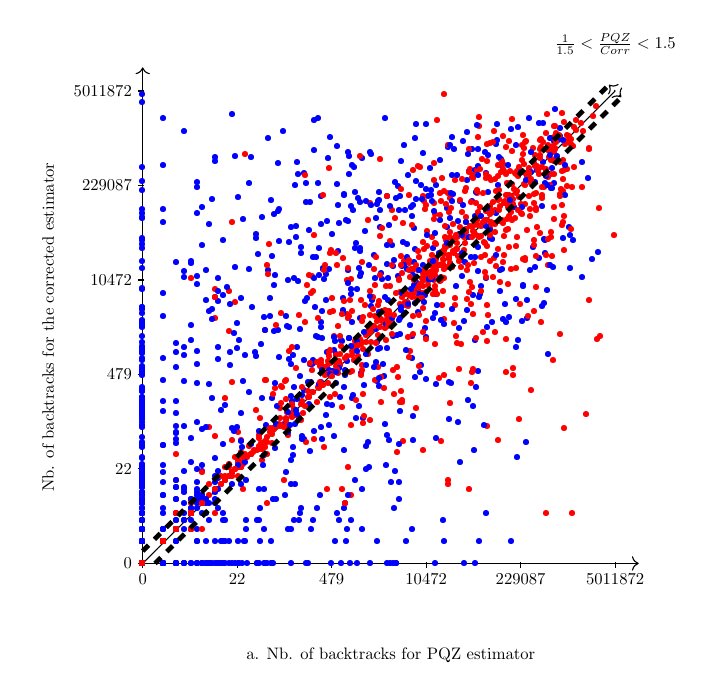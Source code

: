 \beginpgfgraphicnamed{backtracksp1}

\begin{tikzpicture}[only marks, y=.5cm, scale=0.6, every node/.style={scale=0.6}]
   % \draw plot[mark=*,xshift=-6cm] file {ScatterPlotExampleData.data};
    \draw[->] (0,0) -- coordinate (x axis mid) (10.5,0);
    \draw[->] (0,0) -- coordinate (y axis mid)(0,21);
    \foreach \x/\xtext in {0/0,2/22,4/479,6/10472,8/229087, 10/5011872}
        \draw (\x cm,1pt) -- (\x cm,-3pt)
            node[anchor=north] {$\xtext$};
    \foreach \y/\ytext in {0/0,2/22,4/479,6/10472,8/229087, 10/5011872}
        \draw (1pt,\y cm) -- (-3pt,\y cm) node[anchor=east] {$\ytext$};
    \node[below=1cm] at (x axis mid) {a. Nb. of backtracks for PQZ estimator};
    \node[rotate=90] at (-2,10) {Nb. of backtracks for the corrected estimator};
    
 	\draw (0,0) -- (10,20);
 	
 	{\color[rgb]{0.0,0,1.0} \node at (0.0,0.0) {\textbullet};}
{\color[rgb]{1.0,0,0.0} \node at (8.745,17.532) {\textbullet};}
{\color[rgb]{0.0,0,1.0} \node at (0.0,0.0) {\textbullet};}
{\color[rgb]{0.0,0,1.0} \node at (0.712,0.898) {\textbullet};}
{\color[rgb]{0.0,0,1.0} \node at (3.008,5.872) {\textbullet};}
{\color[rgb]{0.0,0,1.0} \node at (6.445,14.207) {\textbullet};}
{\color[rgb]{0.0,0,1.0} \node at (1.043,5.282) {\textbullet};}
{\color[rgb]{0.0,0,1.0} \node at (7.274,12.054) {\textbullet};}
{\color[rgb]{0.0,0,1.0} \node at (0.0,10.807) {\textbullet};}
{\color[rgb]{0.0,0,1.0} \node at (6.464,15.026) {\textbullet};}
{\color[rgb]{0.0,0,1.0} \node at (7.796,15.347) {\textbullet};}
{\color[rgb]{0.0,0,1.0} \node at (0.449,7.746) {\textbullet};}
{\color[rgb]{1.0,0,0.0} \node at (6.849,14.408) {\textbullet};}
{\color[rgb]{0.0,0,1.0} \node at (2.48,3.106) {\textbullet};}
{\color[rgb]{1.0,0,0.0} \node at (0.449,0.898) {\textbullet};}
{\color[rgb]{0.0,0,1.0} \node at (1.872,8.377) {\textbullet};}
{\color[rgb]{0.0,0,1.0} \node at (0.449,0.0) {\textbullet};}
{\color[rgb]{1.0,0,0.0} \node at (8.587,17.678) {\textbullet};}
{\color[rgb]{0.0,0,1.0} \node at (0.0,2.085) {\textbullet};}
{\color[rgb]{1.0,0,0.0} \node at (0.449,0.898) {\textbullet};}
{\color[rgb]{0.0,0,1.0} \node at (4.98,0.898) {\textbullet};}
{\color[rgb]{0.0,0,1.0} \node at (0.0,6.383) {\textbullet};}
{\color[rgb]{1.0,0,0.0} \node at (7.801,15.53) {\textbullet};}
{\color[rgb]{1.0,0,0.0} \node at (1.043,2.085) {\textbullet};}
{\color[rgb]{0.0,0,1.0} \node at (1.553,0.0) {\textbullet};}
{\color[rgb]{1.0,0,0.0} \node at (7.474,14.921) {\textbullet};}
{\color[rgb]{0.0,0,1.0} \node at (0.712,0.0) {\textbullet};}
{\color[rgb]{0.0,0,1.0} \node at (0.0,4.449) {\textbullet};}
{\color[rgb]{1.0,0,0.0} \node at (3.206,6.517) {\textbullet};}
{\color[rgb]{0.0,0,1.0} \node at (1.26,0.0) {\textbullet};}
{\color[rgb]{1.0,0,0.0} \node at (9.081,17.926) {\textbullet};}
{\color[rgb]{1.0,0,0.0} \node at (1.553,2.085) {\textbullet};}
{\color[rgb]{1.0,0,0.0} \node at (8.717,17.4) {\textbullet};}
{\color[rgb]{0.0,0,1.0} \node at (5.71,8.668) {\textbullet};}
{\color[rgb]{1.0,0,0.0} \node at (0.449,0.898) {\textbullet};}
{\color[rgb]{0.0,0,1.0} \node at (4.257,10.689) {\textbullet};}
{\color[rgb]{1.0,0,0.0} \node at (2.547,4.811) {\textbullet};}
{\color[rgb]{0.0,0,1.0} \node at (4.332,1.423) {\textbullet};}
{\color[rgb]{0.0,0,1.0} \node at (0.712,0.0) {\textbullet};}
{\color[rgb]{0.0,0,1.0} \node at (0.0,0.898) {\textbullet};}
{\color[rgb]{0.0,0,1.0} \node at (1.61,0.0) {\textbullet};}
{\color[rgb]{1.0,0,0.0} \node at (1.423,2.846) {\textbullet};}
{\color[rgb]{0.0,0,1.0} \node at (4.144,13.185) {\textbullet};}
{\color[rgb]{0.0,0,1.0} \node at (1.754,6.661) {\textbullet};}
{\color[rgb]{0.0,0,1.0} \node at (1.347,2.694) {\textbullet};}
{\color[rgb]{1.0,0,0.0} \node at (6.665,13.788) {\textbullet};}
{\color[rgb]{1.0,0,0.0} \node at (7.76,15.567) {\textbullet};}
{\color[rgb]{0.0,0,1.0} \node at (0.0,0.898) {\textbullet};}
{\color[rgb]{0.0,0,1.0} \node at (3.528,14.077) {\textbullet};}
{\color[rgb]{0.0,0,1.0} \node at (0.0,0.898) {\textbullet};}
{\color[rgb]{1.0,0,0.0} \node at (6.04,12.202) {\textbullet};}
{\color[rgb]{0.0,0,1.0} \node at (0.712,5.504) {\textbullet};}
{\color[rgb]{1.0,0,0.0} \node at (3.726,7.419) {\textbullet};}
{\color[rgb]{0.0,0,1.0} \node at (3.215,6.393) {\textbullet};}
{\color[rgb]{1.0,0,0.0} \node at (5.135,9.919) {\textbullet};}
{\color[rgb]{1.0,0,0.0} \node at (2.743,5.447) {\textbullet};}
{\color[rgb]{0.0,0,1.0} \node at (0.0,1.423) {\textbullet};}
{\color[rgb]{1.0,0,0.0} \node at (0.712,1.423) {\textbullet};}
{\color[rgb]{0.0,0,1.0} \node at (0.0,3.814) {\textbullet};}
{\color[rgb]{1.0,0,0.0} \node at (6.058,12.093) {\textbullet};}
{\color[rgb]{0.0,0,1.0} \node at (0.0,0.898) {\textbullet};}
{\color[rgb]{1.0,0,0.0} \node at (8.195,16.703) {\textbullet};}
{\color[rgb]{0.0,0,1.0} \node at (0.0,3.219) {\textbullet};}
{\color[rgb]{1.0,0,0.0} \node at (6.684,13.819) {\textbullet};}
{\color[rgb]{0.0,0,1.0} \node at (4.837,10.867) {\textbullet};}
{\color[rgb]{1.0,0,0.0} \node at (7.938,15.739) {\textbullet};}
{\color[rgb]{0.0,0,1.0} \node at (3.429,7.3) {\textbullet};}
{\color[rgb]{0.0,0,1.0} \node at (7.403,10.168) {\textbullet};}
{\color[rgb]{0.0,0,1.0} \node at (3.517,7.629) {\textbullet};}
{\color[rgb]{1.0,0,0.0} \node at (0.449,0.898) {\textbullet};}
{\color[rgb]{0.0,0,1.0} \node at (5.769,13.254) {\textbullet};}
{\color[rgb]{0.0,0,1.0} \node at (3.631,5.576) {\textbullet};}
{\color[rgb]{1.0,0,0.0} \node at (6.996,14.023) {\textbullet};}
{\color[rgb]{0.0,0,1.0} \node at (2.135,7.692) {\textbullet};}
{\color[rgb]{0.0,0,1.0} \node at (7.492,14.8) {\textbullet};}
{\color[rgb]{0.0,0,1.0} \node at (4.293,8.148) {\textbullet};}
{\color[rgb]{1.0,0,0.0} \node at (8.115,17.783) {\textbullet};}
{\color[rgb]{0.0,0,1.0} \node at (3.237,15.984) {\textbullet};}
{\color[rgb]{0.0,0,1.0} \node at (0.712,0.0) {\textbullet};}
{\color[rgb]{1.0,0,0.0} \node at (7.284,14.895) {\textbullet};}
{\color[rgb]{0.0,0,1.0} \node at (7.056,12.956) {\textbullet};}
{\color[rgb]{0.0,0,1.0} \node at (0.0,0.898) {\textbullet};}
{\color[rgb]{0.0,0,1.0} \node at (1.423,10.633) {\textbullet};}
{\color[rgb]{1.0,0,0.0} \node at (9.295,18.608) {\textbullet};}
{\color[rgb]{0.0,0,1.0} \node at (1.161,1.423) {\textbullet};}
{\color[rgb]{0.0,0,1.0} \node at (3.196,4.568) {\textbullet};}
{\color[rgb]{0.0,0,1.0} \node at (0.449,0.0) {\textbullet};}
{\color[rgb]{0.0,0,1.0} \node at (8.043,10.213) {\textbullet};}
{\color[rgb]{0.0,0,1.0} \node at (4.636,8.035) {\textbullet};}
{\color[rgb]{1.0,0,0.0} \node at (6.334,12.596) {\textbullet};}
{\color[rgb]{0.0,0,1.0} \node at (4.129,2.085) {\textbullet};}
{\color[rgb]{0.0,0,1.0} \node at (3.555,4.712) {\textbullet};}
{\color[rgb]{1.0,0,0.0} \node at (5.975,12.095) {\textbullet};}
{\color[rgb]{0.0,0,1.0} \node at (5.003,9.028) {\textbullet};}
{\color[rgb]{0.0,0,1.0} \node at (7.104,8.092) {\textbullet};}
{\color[rgb]{0.0,0,1.0} \node at (6.512,14.589) {\textbullet};}
{\color[rgb]{1.0,0,0.0} \node at (4.114,8.148) {\textbullet};}
{\color[rgb]{1.0,0,0.0} \node at (1.754,3.508) {\textbullet};}
{\color[rgb]{0.0,0,1.0} \node at (1.043,2.694) {\textbullet};}
{\color[rgb]{0.0,0,1.0} \node at (1.907,5.709) {\textbullet};}
{\color[rgb]{0.0,0,1.0} \node at (0.712,0.898) {\textbullet};}
{\color[rgb]{0.0,0,1.0} \node at (2.203,1.423) {\textbullet};}
{\color[rgb]{1.0,0,0.0} \node at (4.733,9.325) {\textbullet};}
{\color[rgb]{0.0,0,1.0} \node at (8.488,16.975) {\textbullet};}
{\color[rgb]{1.0,0,0.0} \node at (2.521,4.931) {\textbullet};}
{\color[rgb]{1.0,0,0.0} \node at (6.501,13.002) {\textbullet};}
{\color[rgb]{1.0,0,0.0} \node at (0.0,0.0) {\textbullet};}
{\color[rgb]{1.0,0,0.0} \node at (0.449,0.898) {\textbullet};}
{\color[rgb]{1.0,0,0.0} \node at (1.907,3.814) {\textbullet};}
{\color[rgb]{1.0,0,0.0} \node at (0.0,0.0) {\textbullet};}
{\color[rgb]{1.0,0,0.0} \node at (5.628,10.86) {\textbullet};}
{\color[rgb]{1.0,0,0.0} \node at (0.712,1.423) {\textbullet};}
{\color[rgb]{1.0,0,0.0} \node at (9.142,18.437) {\textbullet};}
{\color[rgb]{0.0,0,1.0} \node at (0.0,0.0) {\textbullet};}
{\color[rgb]{1.0,0,0.0} \node at (2.181,4.606) {\textbullet};}
{\color[rgb]{0.0,0,1.0} \node at (4.284,2.321) {\textbullet};}
{\color[rgb]{1.0,0,0.0} \node at (3.514,7.248) {\textbullet};}
{\color[rgb]{0.0,0,1.0} \node at (0.0,1.423) {\textbullet};}
{\color[rgb]{0.0,0,1.0} \node at (0.0,1.423) {\textbullet};}
{\color[rgb]{1.0,0,0.0} \node at (2.596,5.143) {\textbullet};}
{\color[rgb]{0.0,0,1.0} \node at (5.734,5.168) {\textbullet};}
{\color[rgb]{0.0,0,1.0} \node at (0.449,2.846) {\textbullet};}
{\color[rgb]{1.0,0,0.0} \node at (0.0,0.0) {\textbullet};}
{\color[rgb]{1.0,0,0.0} \node at (5.115,10.185) {\textbullet};}
{\color[rgb]{0.0,0,1.0} \node at (2.724,0.898) {\textbullet};}
{\color[rgb]{0.0,0,1.0} \node at (4.747,4.931) {\textbullet};}
{\color[rgb]{0.0,0,1.0} \node at (3.056,3.814) {\textbullet};}
{\color[rgb]{0.0,0,1.0} \node at (0.0,0.0) {\textbullet};}
{\color[rgb]{0.0,0,1.0} \node at (3.241,5.872) {\textbullet};}
{\color[rgb]{1.0,0,0.0} \node at (0.0,0.0) {\textbullet};}
{\color[rgb]{1.0,0,0.0} \node at (5.171,10.257) {\textbullet};}
{\color[rgb]{1.0,0,0.0} \node at (0.449,0.898) {\textbullet};}
{\color[rgb]{1.0,0,0.0} \node at (1.553,3.106) {\textbullet};}
{\color[rgb]{0.0,0,1.0} \node at (1.661,0.0) {\textbullet};}
{\color[rgb]{1.0,0,0.0} \node at (4.502,9.205) {\textbullet};}
{\color[rgb]{1.0,0,0.0} \node at (0.0,0.0) {\textbullet};}
{\color[rgb]{0.0,0,1.0} \node at (6.649,11.72) {\textbullet};}
{\color[rgb]{0.0,0,1.0} \node at (3.785,7.629) {\textbullet};}
{\color[rgb]{1.0,0,0.0} \node at (3.039,6.029) {\textbullet};}
{\color[rgb]{1.0,0,0.0} \node at (0.0,0.0) {\textbullet};}
{\color[rgb]{1.0,0,0.0} \node at (0.0,0.0) {\textbullet};}
{\color[rgb]{1.0,0,0.0} \node at (7.294,14.483) {\textbullet};}
{\color[rgb]{1.0,0,0.0} \node at (3.935,7.6) {\textbullet};}
{\color[rgb]{1.0,0,0.0} \node at (4.14,8.027) {\textbullet};}
{\color[rgb]{1.0,0,0.0} \node at (4.347,8.725) {\textbullet};}
{\color[rgb]{1.0,0,0.0} \node at (6.314,12.61) {\textbullet};}
{\color[rgb]{0.0,0,1.0} \node at (0.449,3.419) {\textbullet};}
{\color[rgb]{1.0,0,0.0} \node at (5.084,10.638) {\textbullet};}
{\color[rgb]{1.0,0,0.0} \node at (0.449,0.898) {\textbullet};}
{\color[rgb]{1.0,0,0.0} \node at (5.955,11.718) {\textbullet};}
{\color[rgb]{1.0,0,0.0} \node at (7.049,14.422) {\textbullet};}
{\color[rgb]{1.0,0,0.0} \node at (8.557,16.673) {\textbullet};}
{\color[rgb]{1.0,0,0.0} \node at (7.187,14.288) {\textbullet};}
{\color[rgb]{1.0,0,0.0} \node at (0.449,0.898) {\textbullet};}
{\color[rgb]{1.0,0,0.0} \node at (0.0,0.0) {\textbullet};}
{\color[rgb]{1.0,0,0.0} \node at (2.303,4.606) {\textbullet};}
{\color[rgb]{1.0,0,0.0} \node at (5.602,11.014) {\textbullet};}
{\color[rgb]{1.0,0,0.0} \node at (0.0,0.0) {\textbullet};}
{\color[rgb]{1.0,0,0.0} \node at (0.0,0.0) {\textbullet};}
{\color[rgb]{1.0,0,0.0} \node at (5.211,10.388) {\textbullet};}
{\color[rgb]{1.0,0,0.0} \node at (3.215,6.447) {\textbullet};}
{\color[rgb]{1.0,0,0.0} \node at (1.043,2.085) {\textbullet};}
{\color[rgb]{1.0,0,0.0} \node at (3.973,7.946) {\textbullet};}
{\color[rgb]{1.0,0,0.0} \node at (0.0,0.0) {\textbullet};}
{\color[rgb]{1.0,0,0.0} \node at (0.0,0.0) {\textbullet};}
{\color[rgb]{1.0,0,0.0} \node at (0.712,1.423) {\textbullet};}
{\color[rgb]{1.0,0,0.0} \node at (1.043,2.085) {\textbullet};}
{\color[rgb]{0.0,0,1.0} \node at (8.353,16.627) {\textbullet};}
{\color[rgb]{1.0,0,0.0} \node at (1.754,4.062) {\textbullet};}
{\color[rgb]{1.0,0,0.0} \node at (4.629,9.239) {\textbullet};}
{\color[rgb]{0.0,0,1.0} \node at (4.964,7.678) {\textbullet};}
{\color[rgb]{1.0,0,0.0} \node at (4.75,9.628) {\textbullet};}
{\color[rgb]{1.0,0,0.0} \node at (6.501,12.902) {\textbullet};}
{\color[rgb]{1.0,0,0.0} \node at (6.401,13.075) {\textbullet};}
{\color[rgb]{1.0,0,0.0} \node at (0.0,0.0) {\textbullet};}
{\color[rgb]{1.0,0,0.0} \node at (1.835,3.67) {\textbullet};}
{\color[rgb]{1.0,0,0.0} \node at (4.186,8.424) {\textbullet};}
{\color[rgb]{1.0,0,0.0} \node at (3.614,7.219) {\textbullet};}
{\color[rgb]{0.0,0,1.0} \node at (0.449,0.0) {\textbullet};}
{\color[rgb]{0.0,0,1.0} \node at (0.0,0.0) {\textbullet};}
{\color[rgb]{1.0,0,0.0} \node at (4.577,8.734) {\textbullet};}
{\color[rgb]{0.0,0,1.0} \node at (0.712,0.0) {\textbullet};}
{\color[rgb]{1.0,0,0.0} \node at (5.646,11.309) {\textbullet};}
{\color[rgb]{1.0,0,0.0} \node at (8.74,17.084) {\textbullet};}
{\color[rgb]{0.0,0,1.0} \node at (5.371,15.431) {\textbullet};}
{\color[rgb]{1.0,0,0.0} \node at (0.0,0.0) {\textbullet};}
{\color[rgb]{1.0,0,0.0} \node at (5.607,11.045) {\textbullet};}
{\color[rgb]{1.0,0,0.0} \node at (2.031,4.062) {\textbullet};}
{\color[rgb]{0.0,0,1.0} \node at (0.0,0.0) {\textbullet};}
{\color[rgb]{1.0,0,0.0} \node at (0.0,0.0) {\textbullet};}
{\color[rgb]{1.0,0,0.0} \node at (4.105,8.47) {\textbullet};}
{\color[rgb]{1.0,0,0.0} \node at (4.184,8.369) {\textbullet};}
{\color[rgb]{1.0,0,0.0} \node at (0.0,0.0) {\textbullet};}
{\color[rgb]{1.0,0,0.0} \node at (0.0,0.0) {\textbullet};}
{\color[rgb]{1.0,0,0.0} \node at (0.0,0.0) {\textbullet};}
{\color[rgb]{1.0,0,0.0} \node at (0.0,0.0) {\textbullet};}
{\color[rgb]{1.0,0,0.0} \node at (0.449,0.898) {\textbullet};}
{\color[rgb]{1.0,0,0.0} \node at (5.056,10.303) {\textbullet};}
{\color[rgb]{0.0,0,1.0} \node at (4.874,11.12) {\textbullet};}
{\color[rgb]{1.0,0,0.0} \node at (0.712,1.423) {\textbullet};}
{\color[rgb]{1.0,0,0.0} \node at (3.388,7.419) {\textbullet};}
{\color[rgb]{0.0,0,1.0} \node at (1.161,3.944) {\textbullet};}
{\color[rgb]{1.0,0,0.0} \node at (6.341,12.657) {\textbullet};}
{\color[rgb]{1.0,0,0.0} \node at (4.665,9.358) {\textbullet};}
{\color[rgb]{1.0,0,0.0} \node at (6.146,12.552) {\textbullet};}
{\color[rgb]{1.0,0,0.0} \node at (5.507,11.223) {\textbullet};}
{\color[rgb]{1.0,0,0.0} \node at (5.185,10.483) {\textbullet};}
{\color[rgb]{1.0,0,0.0} \node at (5.931,11.409) {\textbullet};}
{\color[rgb]{1.0,0,0.0} \node at (0.0,0.0) {\textbullet};}
{\color[rgb]{1.0,0,0.0} \node at (5.59,11.405) {\textbullet};}
{\color[rgb]{1.0,0,0.0} \node at (3.085,5.408) {\textbullet};}
{\color[rgb]{1.0,0,0.0} \node at (0.712,1.423) {\textbullet};}
{\color[rgb]{1.0,0,0.0} \node at (3.039,6.078) {\textbullet};}
{\color[rgb]{1.0,0,0.0} \node at (2.547,4.988) {\textbullet};}
{\color[rgb]{1.0,0,0.0} \node at (6.821,13.818) {\textbullet};}
{\color[rgb]{1.0,0,0.0} \node at (1.907,3.67) {\textbullet};}
{\color[rgb]{0.0,0,1.0} \node at (7.067,13.435) {\textbullet};}
{\color[rgb]{1.0,0,0.0} \node at (2.779,5.693) {\textbullet};}
{\color[rgb]{1.0,0,0.0} \node at (2.743,5.042) {\textbullet};}
{\color[rgb]{1.0,0,0.0} \node at (0.449,0.898) {\textbullet};}
{\color[rgb]{1.0,0,0.0} \node at (0.0,0.0) {\textbullet};}
{\color[rgb]{1.0,0,0.0} \node at (3.168,6.147) {\textbullet};}
{\color[rgb]{1.0,0,0.0} \node at (0.0,0.0) {\textbullet};}
{\color[rgb]{1.0,0,0.0} \node at (2.936,5.844) {\textbullet};}
{\color[rgb]{0.0,0,1.0} \node at (1.043,2.321) {\textbullet};}
{\color[rgb]{1.0,0,0.0} \node at (0.449,0.898) {\textbullet};}
{\color[rgb]{1.0,0,0.0} \node at (0.0,0.0) {\textbullet};}
{\color[rgb]{1.0,0,0.0} \node at (3.168,6.691) {\textbullet};}
{\color[rgb]{0.0,0,1.0} \node at (3.228,3.323) {\textbullet};}
{\color[rgb]{1.0,0,0.0} \node at (0.0,0.0) {\textbullet};}
{\color[rgb]{1.0,0,0.0} \node at (3.923,8.336) {\textbullet};}
{\color[rgb]{1.0,0,0.0} \node at (2.797,5.661) {\textbullet};}
{\color[rgb]{1.0,0,0.0} \node at (6.818,13.762) {\textbullet};}
{\color[rgb]{1.0,0,0.0} \node at (2.135,4.17) {\textbullet};}
{\color[rgb]{1.0,0,0.0} \node at (0.0,0.0) {\textbullet};}
{\color[rgb]{1.0,0,0.0} \node at (1.26,2.846) {\textbullet};}
{\color[rgb]{1.0,0,0.0} \node at (0.0,0.0) {\textbullet};}
{\color[rgb]{1.0,0,0.0} \node at (0.449,0.898) {\textbullet};}
{\color[rgb]{1.0,0,0.0} \node at (0.449,0.898) {\textbullet};}
{\color[rgb]{0.0,0,1.0} \node at (5.805,15.371) {\textbullet};}
{\color[rgb]{1.0,0,0.0} \node at (1.661,3.323) {\textbullet};}
{\color[rgb]{1.0,0,0.0} \node at (7.756,15.066) {\textbullet};}
{\color[rgb]{1.0,0,0.0} \node at (2.085,4.678) {\textbullet};}
{\color[rgb]{1.0,0,0.0} \node at (0.0,0.0) {\textbullet};}
{\color[rgb]{1.0,0,0.0} \node at (0.0,0.0) {\textbullet};}
{\color[rgb]{1.0,0,0.0} \node at (0.712,1.423) {\textbullet};}
{\color[rgb]{0.0,0,1.0} \node at (3.33,6.101) {\textbullet};}
{\color[rgb]{1.0,0,0.0} \node at (2.224,4.449) {\textbullet};}
{\color[rgb]{1.0,0,0.0} \node at (4.779,9.803) {\textbullet};}
{\color[rgb]{1.0,0,0.0} \node at (0.712,1.423) {\textbullet};}
{\color[rgb]{1.0,0,0.0} \node at (2.547,4.362) {\textbullet};}
{\color[rgb]{1.0,0,0.0} \node at (1.26,2.521) {\textbullet};}
{\color[rgb]{1.0,0,0.0} \node at (5.839,11.528) {\textbullet};}
{\color[rgb]{1.0,0,0.0} \node at (1.907,3.814) {\textbullet};}
{\color[rgb]{1.0,0,0.0} \node at (3.051,6.124) {\textbullet};}
{\color[rgb]{1.0,0,0.0} \node at (0.0,0.0) {\textbullet};}
{\color[rgb]{1.0,0,0.0} \node at (0.0,0.0) {\textbullet};}
{\color[rgb]{1.0,0,0.0} \node at (5.292,10.404) {\textbullet};}
{\color[rgb]{1.0,0,0.0} \node at (0.0,0.0) {\textbullet};}
{\color[rgb]{1.0,0,0.0} \node at (2.031,4.362) {\textbullet};}
{\color[rgb]{1.0,0,0.0} \node at (1.26,2.846) {\textbullet};}
{\color[rgb]{0.0,0,1.0} \node at (1.423,2.521) {\textbullet};}
{\color[rgb]{1.0,0,0.0} \node at (0.0,0.0) {\textbullet};}
{\color[rgb]{1.0,0,0.0} \node at (3.599,7.238) {\textbullet};}
{\color[rgb]{1.0,0,0.0} \node at (4.969,10.236) {\textbullet};}
{\color[rgb]{1.0,0,0.0} \node at (0.0,0.0) {\textbullet};}
{\color[rgb]{1.0,0,0.0} \node at (1.043,2.085) {\textbullet};}
{\color[rgb]{1.0,0,0.0} \node at (0.449,0.898) {\textbullet};}
{\color[rgb]{1.0,0,0.0} \node at (2.466,4.811) {\textbullet};}
{\color[rgb]{1.0,0,0.0} \node at (0.0,0.0) {\textbullet};}
{\color[rgb]{1.0,0,0.0} \node at (2.704,5.522) {\textbullet};}
{\color[rgb]{1.0,0,0.0} \node at (5.651,12.699) {\textbullet};}
{\color[rgb]{1.0,0,0.0} \node at (2.085,4.062) {\textbullet};}
{\color[rgb]{1.0,0,0.0} \node at (4.884,10.733) {\textbullet};}
{\color[rgb]{1.0,0,0.0} \node at (0.0,0.0) {\textbullet};}
{\color[rgb]{1.0,0,0.0} \node at (3.738,7.385) {\textbullet};}
{\color[rgb]{1.0,0,0.0} \node at (2.135,4.27) {\textbullet};}
{\color[rgb]{1.0,0,0.0} \node at (7.461,14.312) {\textbullet};}
{\color[rgb]{1.0,0,0.0} \node at (0.0,0.0) {\textbullet};}
{\color[rgb]{1.0,0,0.0} \node at (0.0,0.0) {\textbullet};}
{\color[rgb]{1.0,0,0.0} \node at (2.641,5.326) {\textbullet};}
{\color[rgb]{1.0,0,0.0} \node at (2.846,5.725) {\textbullet};}
{\color[rgb]{1.0,0,0.0} \node at (0.449,0.898) {\textbullet};}
{\color[rgb]{1.0,0,0.0} \node at (3.879,7.94) {\textbullet};}
{\color[rgb]{1.0,0,0.0} \node at (0.449,0.898) {\textbullet};}
{\color[rgb]{1.0,0,0.0} \node at (0.0,0.0) {\textbullet};}
{\color[rgb]{0.0,0,1.0} \node at (2.752,6.958) {\textbullet};}
{\color[rgb]{1.0,0,0.0} \node at (1.835,3.67) {\textbullet};}
{\color[rgb]{1.0,0,0.0} \node at (4.553,9.167) {\textbullet};}
{\color[rgb]{1.0,0,0.0} \node at (1.907,3.814) {\textbullet};}
{\color[rgb]{1.0,0,0.0} \node at (4.102,8.319) {\textbullet};}
{\color[rgb]{1.0,0,0.0} \node at (2.922,6.124) {\textbullet};}
{\color[rgb]{1.0,0,0.0} \node at (0.449,0.898) {\textbullet};}
{\color[rgb]{1.0,0,0.0} \node at (1.972,3.944) {\textbullet};}
{\color[rgb]{1.0,0,0.0} \node at (3.224,6.447) {\textbullet};}
{\color[rgb]{1.0,0,0.0} \node at (0.0,0.0) {\textbullet};}
{\color[rgb]{1.0,0,0.0} \node at (2.373,4.746) {\textbullet};}
{\color[rgb]{1.0,0,0.0} \node at (0.0,0.0) {\textbullet};}
{\color[rgb]{1.0,0,0.0} \node at (0.712,1.423) {\textbullet};}
{\color[rgb]{1.0,0,0.0} \node at (7.002,14.242) {\textbullet};}
{\color[rgb]{0.0,0,1.0} \node at (1.043,4.27) {\textbullet};}
{\color[rgb]{0.0,0,1.0} \node at (0.712,0.0) {\textbullet};}
{\color[rgb]{0.0,0,1.0} \node at (0.0,0.0) {\textbullet};}
{\color[rgb]{1.0,0,0.0} \node at (2.135,4.27) {\textbullet};}
{\color[rgb]{0.0,0,1.0} \node at (0.0,0.0) {\textbullet};}
{\color[rgb]{0.0,0,1.0} \node at (0.0,3.592) {\textbullet};}
{\color[rgb]{0.0,0,1.0} \node at (0.0,0.0) {\textbullet};}
{\color[rgb]{0.0,0,1.0} \node at (6.981,15.304) {\textbullet};}
{\color[rgb]{0.0,0,1.0} \node at (0.0,0.0) {\textbullet};}
{\color[rgb]{0.0,0,1.0} \node at (0.0,0.0) {\textbullet};}
{\color[rgb]{0.0,0,1.0} \node at (0.0,0.0) {\textbullet};}
{\color[rgb]{0.0,0,1.0} \node at (0.712,2.694) {\textbullet};}
{\color[rgb]{0.0,0,1.0} \node at (0.0,0.0) {\textbullet};}
{\color[rgb]{0.0,0,1.0} \node at (0.0,0.0) {\textbullet};}
{\color[rgb]{0.0,0,1.0} \node at (0.0,0.0) {\textbullet};}
{\color[rgb]{0.0,0,1.0} \node at (0.0,0.898) {\textbullet};}
{\color[rgb]{0.0,0,1.0} \node at (5.136,5.886) {\textbullet};}
{\color[rgb]{0.0,0,1.0} \node at (1.161,0.898) {\textbullet};}
{\color[rgb]{0.0,0,1.0} \node at (0.0,0.0) {\textbullet};}
{\color[rgb]{1.0,0,0.0} \node at (0.449,0.898) {\textbullet};}
{\color[rgb]{0.0,0,1.0} \node at (0.0,0.0) {\textbullet};}
{\color[rgb]{0.0,0,1.0} \node at (0.0,0.0) {\textbullet};}
{\color[rgb]{0.0,0,1.0} \node at (0.712,3.219) {\textbullet};}
{\color[rgb]{1.0,0,0.0} \node at (0.0,0.0) {\textbullet};}
{\color[rgb]{1.0,0,0.0} \node at (0.449,0.898) {\textbullet};}
{\color[rgb]{0.0,0,1.0} \node at (0.0,0.0) {\textbullet};}
{\color[rgb]{0.0,0,1.0} \node at (0.0,0.0) {\textbullet};}
{\color[rgb]{0.0,0,1.0} \node at (0.0,0.0) {\textbullet};}
{\color[rgb]{1.0,0,0.0} \node at (2.466,4.931) {\textbullet};}
{\color[rgb]{1.0,0,0.0} \node at (0.0,0.0) {\textbullet};}
{\color[rgb]{0.0,0,1.0} \node at (8.849,18.378) {\textbullet};}
{\color[rgb]{0.0,0,1.0} \node at (0.0,0.0) {\textbullet};}
{\color[rgb]{0.0,0,1.0} \node at (0.449,0.0) {\textbullet};}
{\color[rgb]{0.0,0,1.0} \node at (0.0,6.559) {\textbullet};}
{\color[rgb]{0.0,0,1.0} \node at (0.0,7.367) {\textbullet};}
{\color[rgb]{0.0,0,1.0} \node at (5.193,5.408) {\textbullet};}
{\color[rgb]{0.0,0,1.0} \node at (0.0,0.0) {\textbullet};}
{\color[rgb]{0.0,0,1.0} \node at (0.0,0.0) {\textbullet};}
{\color[rgb]{0.0,0,1.0} \node at (6.971,12.924) {\textbullet};}
{\color[rgb]{0.0,0,1.0} \node at (0.0,0.0) {\textbullet};}
{\color[rgb]{0.0,0,1.0} \node at (0.0,0.0) {\textbullet};}
{\color[rgb]{0.0,0,1.0} \node at (0.0,0.0) {\textbullet};}
{\color[rgb]{0.0,0,1.0} \node at (0.0,0.0) {\textbullet};}
{\color[rgb]{0.0,0,1.0} \node at (0.0,0.0) {\textbullet};}
{\color[rgb]{0.0,0,1.0} \node at (0.0,0.0) {\textbullet};}
{\color[rgb]{1.0,0,0.0} \node at (4.045,8.089) {\textbullet};}
{\color[rgb]{0.0,0,1.0} \node at (0.0,0.0) {\textbullet};}
{\color[rgb]{0.0,0,1.0} \node at (0.0,0.0) {\textbullet};}
{\color[rgb]{0.0,0,1.0} \node at (0.0,0.0) {\textbullet};}
{\color[rgb]{1.0,0,0.0} \node at (0.449,0.898) {\textbullet};}
{\color[rgb]{0.0,0,1.0} \node at (0.0,0.0) {\textbullet};}
{\color[rgb]{1.0,0,0.0} \node at (0.0,0.0) {\textbullet};}
{\color[rgb]{0.0,0,1.0} \node at (0.0,4.873) {\textbullet};}
{\color[rgb]{0.0,0,1.0} \node at (3.345,2.085) {\textbullet};}
{\color[rgb]{0.0,0,1.0} \node at (0.898,5.786) {\textbullet};}
{\color[rgb]{0.0,0,1.0} \node at (6.019,9.558) {\textbullet};}
{\color[rgb]{0.0,0,1.0} \node at (0.0,0.0) {\textbullet};}
{\color[rgb]{0.0,0,1.0} \node at (7.59,17.071) {\textbullet};}
{\color[rgb]{0.0,0,1.0} \node at (4.168,8.257) {\textbullet};}
{\color[rgb]{0.0,0,1.0} \node at (4.474,7.089) {\textbullet};}
{\color[rgb]{0.0,0,1.0} \node at (0.0,0.0) {\textbullet};}
{\color[rgb]{0.0,0,1.0} \node at (0.0,0.0) {\textbullet};}
{\color[rgb]{0.0,0,1.0} \node at (0.0,0.0) {\textbullet};}
{\color[rgb]{0.0,0,1.0} \node at (1.347,2.521) {\textbullet};}
{\color[rgb]{0.0,0,1.0} \node at (0.0,0.0) {\textbullet};}
{\color[rgb]{0.0,0,1.0} \node at (0.0,0.0) {\textbullet};}
{\color[rgb]{1.0,0,0.0} \node at (2.922,6.534) {\textbullet};}
{\color[rgb]{0.0,0,1.0} \node at (2.547,6.952) {\textbullet};}
{\color[rgb]{1.0,0,0.0} \node at (8.146,16.367) {\textbullet};}
{\color[rgb]{0.0,0,1.0} \node at (0.0,0.0) {\textbullet};}
{\color[rgb]{1.0,0,0.0} \node at (4.447,8.794) {\textbullet};}
{\color[rgb]{1.0,0,0.0} \node at (0.0,0.0) {\textbullet};}
{\color[rgb]{0.0,0,1.0} \node at (0.0,0.0) {\textbullet};}
{\color[rgb]{0.0,0,1.0} \node at (3.614,8.585) {\textbullet};}
{\color[rgb]{0.0,0,1.0} \node at (0.0,0.0) {\textbullet};}
{\color[rgb]{0.0,0,1.0} \node at (0.0,2.085) {\textbullet};}
{\color[rgb]{0.0,0,1.0} \node at (3.112,8.614) {\textbullet};}
{\color[rgb]{0.0,0,1.0} \node at (0.0,3.744) {\textbullet};}
{\color[rgb]{0.0,0,1.0} \node at (0.0,0.0) {\textbullet};}
{\color[rgb]{0.0,0,1.0} \node at (0.0,0.0) {\textbullet};}
{\color[rgb]{1.0,0,0.0} \node at (5.574,10.884) {\textbullet};}
{\color[rgb]{0.0,0,1.0} \node at (0.449,0.0) {\textbullet};}
{\color[rgb]{0.0,0,1.0} \node at (0.0,0.0) {\textbullet};}
{\color[rgb]{0.0,0,1.0} \node at (0.0,0.0) {\textbullet};}
{\color[rgb]{1.0,0,0.0} \node at (6.807,13.235) {\textbullet};}
{\color[rgb]{1.0,0,0.0} \node at (1.043,2.085) {\textbullet};}
{\color[rgb]{0.0,0,1.0} \node at (4.684,6.113) {\textbullet};}
{\color[rgb]{0.0,0,1.0} \node at (3.668,10.811) {\textbullet};}
{\color[rgb]{0.0,0,1.0} \node at (4.357,14.45) {\textbullet};}
{\color[rgb]{0.0,0,1.0} \node at (0.0,0.0) {\textbullet};}
{\color[rgb]{0.0,0,1.0} \node at (0.712,0.0) {\textbullet};}
{\color[rgb]{0.0,0,1.0} \node at (0.0,11.592) {\textbullet};}
{\color[rgb]{0.0,0,1.0} \node at (0.0,0.0) {\textbullet};}
{\color[rgb]{0.0,0,1.0} \node at (0.0,0.0) {\textbullet};}
{\color[rgb]{0.0,0,1.0} \node at (3.589,8.426) {\textbullet};}
{\color[rgb]{0.0,0,1.0} \node at (7.577,11.486) {\textbullet};}
{\color[rgb]{1.0,0,0.0} \node at (7.368,14.165) {\textbullet};}
{\color[rgb]{0.0,0,1.0} \node at (6.795,15.13) {\textbullet};}
{\color[rgb]{0.0,0,1.0} \node at (0.0,0.0) {\textbullet};}
{\color[rgb]{0.0,0,1.0} \node at (3.571,7.64) {\textbullet};}
{\color[rgb]{1.0,0,0.0} \node at (6.185,12.253) {\textbullet};}
{\color[rgb]{1.0,0,0.0} \node at (0.0,0.0) {\textbullet};}
{\color[rgb]{0.0,0,1.0} \node at (0.0,0.0) {\textbullet};}
{\color[rgb]{0.0,0,1.0} \node at (0.0,0.0) {\textbullet};}
{\color[rgb]{1.0,0,0.0} \node at (2.303,4.606) {\textbullet};}
{\color[rgb]{0.0,0,1.0} \node at (0.0,0.0) {\textbullet};}
{\color[rgb]{0.0,0,1.0} \node at (0.449,0.898) {\textbullet};}
{\color[rgb]{0.0,0,1.0} \node at (0.0,0.0) {\textbullet};}
{\color[rgb]{0.0,0,1.0} \node at (0.0,6.653) {\textbullet};}
{\color[rgb]{0.0,0,1.0} \node at (0.0,0.0) {\textbullet};}
{\color[rgb]{0.0,0,1.0} \node at (7.926,11.177) {\textbullet};}
{\color[rgb]{1.0,0,0.0} \node at (8.111,15.166) {\textbullet};}
{\color[rgb]{0.0,0,1.0} \node at (3.686,9.59) {\textbullet};}
{\color[rgb]{0.0,0,1.0} \node at (4.559,0.0) {\textbullet};}
{\color[rgb]{0.0,0,1.0} \node at (6.215,11.388) {\textbullet};}
{\color[rgb]{1.0,0,0.0} \node at (4.064,9.597) {\textbullet};}
{\color[rgb]{1.0,0,0.0} \node at (3.395,6.857) {\textbullet};}
{\color[rgb]{1.0,0,0.0} \node at (4.886,11.226) {\textbullet};}
{\color[rgb]{0.0,0,1.0} \node at (6.922,16.563) {\textbullet};}
{\color[rgb]{0.0,0,1.0} \node at (2.224,0.0) {\textbullet};}
{\color[rgb]{0.0,0,1.0} \node at (0.0,0.0) {\textbullet};}
{\color[rgb]{0.0,0,1.0} \node at (1.61,3.592) {\textbullet};}
{\color[rgb]{1.0,0,0.0} \node at (0.0,0.0) {\textbullet};}
{\color[rgb]{0.0,0,1.0} \node at (2.203,1.796) {\textbullet};}
{\color[rgb]{0.0,0,1.0} \node at (0.712,0.898) {\textbullet};}
{\color[rgb]{0.0,0,1.0} \node at (5.33,2.321) {\textbullet};}
{\color[rgb]{1.0,0,0.0} \node at (0.449,0.898) {\textbullet};}
{\color[rgb]{1.0,0,0.0} \node at (6.19,11.981) {\textbullet};}
{\color[rgb]{0.0,0,1.0} \node at (4.413,11.58) {\textbullet};}
{\color[rgb]{0.0,0,1.0} \node at (3.954,5.829) {\textbullet};}
{\color[rgb]{1.0,0,0.0} \node at (0.449,0.898) {\textbullet};}
{\color[rgb]{0.0,0,1.0} \node at (3.908,6.713) {\textbullet};}
{\color[rgb]{0.0,0,1.0} \node at (6.384,0.898) {\textbullet};}
{\color[rgb]{0.0,0,1.0} \node at (2.596,0.0) {\textbullet};}
{\color[rgb]{0.0,0,1.0} \node at (0.898,3.106) {\textbullet};}
{\color[rgb]{0.0,0,1.0} \node at (6.787,17.843) {\textbullet};}
{\color[rgb]{1.0,0,0.0} \node at (7.411,14.855) {\textbullet};}
{\color[rgb]{0.0,0,1.0} \node at (5.99,11.333) {\textbullet};}
{\color[rgb]{0.0,0,1.0} \node at (4.915,13.018) {\textbullet};}
{\color[rgb]{0.0,0,1.0} \node at (4.292,2.521) {\textbullet};}
{\color[rgb]{0.0,0,1.0} \node at (7.936,4.449) {\textbullet};}
{\color[rgb]{1.0,0,0.0} \node at (0.712,1.423) {\textbullet};}
{\color[rgb]{0.0,0,1.0} \node at (6.825,0.0) {\textbullet};}
{\color[rgb]{0.0,0,1.0} \node at (0.0,10.728) {\textbullet};}
{\color[rgb]{0.0,0,1.0} \node at (0.0,6.691) {\textbullet};}
{\color[rgb]{1.0,0,0.0} \node at (1.043,2.085) {\textbullet};}
{\color[rgb]{1.0,0,0.0} \node at (0.0,0.0) {\textbullet};}
{\color[rgb]{1.0,0,0.0} \node at (7.371,14.736) {\textbullet};}
{\color[rgb]{1.0,0,0.0} \node at (0.0,0.0) {\textbullet};}
{\color[rgb]{1.0,0,0.0} \node at (4.637,11.132) {\textbullet};}
{\color[rgb]{0.0,0,1.0} \node at (2.002,9.07) {\textbullet};}
{\color[rgb]{0.0,0,1.0} \node at (2.181,4.27) {\textbullet};}
{\color[rgb]{0.0,0,1.0} \node at (0.0,0.0) {\textbullet};}
{\color[rgb]{0.0,0,1.0} \node at (5.309,9.595) {\textbullet};}
{\color[rgb]{0.0,0,1.0} \node at (2.203,3.508) {\textbullet};}
{\color[rgb]{0.0,0,1.0} \node at (0.0,0.0) {\textbullet};}
{\color[rgb]{1.0,0,0.0} \node at (0.449,0.898) {\textbullet};}
{\color[rgb]{1.0,0,0.0} \node at (9.149,16.737) {\textbullet};}
{\color[rgb]{0.0,0,1.0} \node at (0.0,0.0) {\textbullet};}
{\color[rgb]{0.0,0,1.0} \node at (2.619,5.844) {\textbullet};}
{\color[rgb]{0.0,0,1.0} \node at (1.161,3.419) {\textbullet};}
{\color[rgb]{0.0,0,1.0} \node at (2.572,4.568) {\textbullet};}
{\color[rgb]{0.0,0,1.0} \node at (7.052,9.419) {\textbullet};}
{\color[rgb]{1.0,0,0.0} \node at (8.289,15.593) {\textbullet};}
{\color[rgb]{0.0,0,1.0} \node at (3.891,6.245) {\textbullet};}
{\color[rgb]{0.0,0,1.0} \node at (7.588,16.849) {\textbullet};}
{\color[rgb]{1.0,0,0.0} \node at (2.641,4.606) {\textbullet};}
{\color[rgb]{0.0,0,1.0} \node at (7.104,17.521) {\textbullet};}
{\color[rgb]{0.0,0,1.0} \node at (5.598,13.495) {\textbullet};}
{\color[rgb]{0.0,0,1.0} \node at (8.729,16.053) {\textbullet};}
{\color[rgb]{0.0,0,1.0} \node at (1.553,4.406) {\textbullet};}
{\color[rgb]{0.0,0,1.0} \node at (3.574,1.423) {\textbullet};}
{\color[rgb]{1.0,0,0.0} \node at (6.382,13.219) {\textbullet};}
{\color[rgb]{1.0,0,0.0} \node at (8.955,17.852) {\textbullet};}
{\color[rgb]{0.0,0,1.0} \node at (6.747,12.824) {\textbullet};}
{\color[rgb]{1.0,0,0.0} \node at (0.712,1.423) {\textbullet};}
{\color[rgb]{0.0,0,1.0} \node at (4.199,6.993) {\textbullet};}
{\color[rgb]{0.0,0,1.0} \node at (0.0,0.0) {\textbullet};}
{\color[rgb]{0.0,0,1.0} \node at (5.02,7.465) {\textbullet};}
{\color[rgb]{0.0,0,1.0} \node at (0.0,7.415) {\textbullet};}
{\color[rgb]{1.0,0,0.0} \node at (5.019,11.062) {\textbullet};}
{\color[rgb]{0.0,0,1.0} \node at (0.712,6.316) {\textbullet};}
{\color[rgb]{0.0,0,1.0} \node at (0.0,0.0) {\textbullet};}
{\color[rgb]{1.0,0,0.0} \node at (8.712,18.008) {\textbullet};}
{\color[rgb]{1.0,0,0.0} \node at (1.043,2.085) {\textbullet};}
{\color[rgb]{1.0,0,0.0} \node at (8.393,16.461) {\textbullet};}
{\color[rgb]{1.0,0,0.0} \node at (0.0,0.0) {\textbullet};}
{\color[rgb]{1.0,0,0.0} \node at (7.772,17.842) {\textbullet};}
{\color[rgb]{0.0,0,1.0} \node at (0.0,0.0) {\textbullet};}
{\color[rgb]{0.0,0,1.0} \node at (6.561,16.395) {\textbullet};}
{\color[rgb]{1.0,0,0.0} \node at (5.434,11.98) {\textbullet};}
{\color[rgb]{0.0,0,1.0} \node at (9.117,13.646) {\textbullet};}
{\color[rgb]{1.0,0,0.0} \node at (8.718,16.983) {\textbullet};}
{\color[rgb]{1.0,0,0.0} \node at (1.754,3.508) {\textbullet};}
{\color[rgb]{0.0,0,1.0} \node at (0.0,0.0) {\textbullet};}
{\color[rgb]{1.0,0,0.0} \node at (7.392,14.334) {\textbullet};}
{\color[rgb]{0.0,0,1.0} \node at (1.553,2.983) {\textbullet};}
{\color[rgb]{0.0,0,1.0} \node at (0.0,0.0) {\textbullet};}
{\color[rgb]{0.0,0,1.0} \node at (0.0,0.0) {\textbullet};}
{\color[rgb]{0.0,0,1.0} \node at (0.898,12.322) {\textbullet};}
{\color[rgb]{1.0,0,0.0} \node at (1.661,3.67) {\textbullet};}
{\color[rgb]{1.0,0,0.0} \node at (6.398,12.042) {\textbullet};}
{\color[rgb]{0.0,0,1.0} \node at (5.265,3.419) {\textbullet};}
{\color[rgb]{0.0,0,1.0} \node at (8.515,10.988) {\textbullet};}
{\color[rgb]{1.0,0,0.0} \node at (0.449,0.898) {\textbullet};}
{\color[rgb]{1.0,0,0.0} \node at (8.627,15.989) {\textbullet};}
{\color[rgb]{0.0,0,1.0} \node at (8.151,10.353) {\textbullet};}
{\color[rgb]{1.0,0,0.0} \node at (0.449,0.898) {\textbullet};}
{\color[rgb]{1.0,0,0.0} \node at (0.0,0.0) {\textbullet};}
{\color[rgb]{0.0,0,1.0} \node at (3.756,7.566) {\textbullet};}
{\color[rgb]{1.0,0,0.0} \node at (0.449,0.898) {\textbullet};}
{\color[rgb]{1.0,0,0.0} \node at (0.0,0.0) {\textbullet};}
{\color[rgb]{1.0,0,0.0} \node at (6.245,12.64) {\textbullet};}
{\color[rgb]{1.0,0,0.0} \node at (0.0,0.0) {\textbullet};}
{\color[rgb]{1.0,0,0.0} \node at (0.0,0.0) {\textbullet};}
{\color[rgb]{1.0,0,0.0} \node at (0.0,0.0) {\textbullet};}
{\color[rgb]{1.0,0,0.0} \node at (4.679,9.028) {\textbullet};}
{\color[rgb]{1.0,0,0.0} \node at (0.712,1.423) {\textbullet};}
{\color[rgb]{1.0,0,0.0} \node at (0.0,0.0) {\textbullet};}
{\color[rgb]{0.0,0,1.0} \node at (0.0,0.0) {\textbullet};}
{\color[rgb]{1.0,0,0.0} \node at (1.043,1.423) {\textbullet};}
{\color[rgb]{1.0,0,0.0} \node at (0.0,0.0) {\textbullet};}
{\color[rgb]{1.0,0,0.0} \node at (8.1,15.996) {\textbullet};}
{\color[rgb]{1.0,0,0.0} \node at (6.091,12.787) {\textbullet};}
{\color[rgb]{1.0,0,0.0} \node at (0.449,0.898) {\textbullet};}
{\color[rgb]{1.0,0,0.0} \node at (8.642,17.461) {\textbullet};}
{\color[rgb]{1.0,0,0.0} \node at (6.686,12.998) {\textbullet};}
{\color[rgb]{1.0,0,0.0} \node at (5.885,11.215) {\textbullet};}
{\color[rgb]{1.0,0,0.0} \node at (5.573,11.031) {\textbullet};}
{\color[rgb]{0.0,0,1.0} \node at (5.622,16.387) {\textbullet};}
{\color[rgb]{1.0,0,0.0} \node at (8.492,17.798) {\textbullet};}
{\color[rgb]{1.0,0,0.0} \node at (0.0,0.0) {\textbullet};}
{\color[rgb]{1.0,0,0.0} \node at (6.335,13.156) {\textbullet};}
{\color[rgb]{1.0,0,0.0} \node at (1.043,2.085) {\textbullet};}
{\color[rgb]{1.0,0,0.0} \node at (7.384,14.93) {\textbullet};}
{\color[rgb]{1.0,0,0.0} \node at (6.987,11.673) {\textbullet};}
{\color[rgb]{1.0,0,0.0} \node at (6.383,12.418) {\textbullet};}
{\color[rgb]{1.0,0,0.0} \node at (1.043,1.423) {\textbullet};}
{\color[rgb]{1.0,0,0.0} \node at (3.36,6.72) {\textbullet};}
{\color[rgb]{1.0,0,0.0} \node at (0.0,0.0) {\textbullet};}
{\color[rgb]{1.0,0,0.0} \node at (0.449,0.898) {\textbullet};}
{\color[rgb]{1.0,0,0.0} \node at (0.0,0.0) {\textbullet};}
{\color[rgb]{1.0,0,0.0} \node at (8.939,16.614) {\textbullet};}
{\color[rgb]{1.0,0,0.0} \node at (5.524,11.346) {\textbullet};}
{\color[rgb]{1.0,0,0.0} \node at (6.854,15.843) {\textbullet};}
{\color[rgb]{1.0,0,0.0} \node at (7.019,13.975) {\textbullet};}
{\color[rgb]{0.0,0,1.0} \node at (5.434,14.938) {\textbullet};}
{\color[rgb]{1.0,0,0.0} \node at (0.0,0.0) {\textbullet};}
{\color[rgb]{1.0,0,0.0} \node at (6.05,11.905) {\textbullet};}
{\color[rgb]{1.0,0,0.0} \node at (6.275,12.608) {\textbullet};}
{\color[rgb]{0.0,0,1.0} \node at (7.072,7.44) {\textbullet};}
{\color[rgb]{1.0,0,0.0} \node at (0.0,0.0) {\textbullet};}
{\color[rgb]{1.0,0,0.0} \node at (0.0,0.0) {\textbullet};}
{\color[rgb]{1.0,0,0.0} \node at (0.449,0.898) {\textbullet};}
{\color[rgb]{1.0,0,0.0} \node at (0.0,0.0) {\textbullet};}
{\color[rgb]{0.0,0,1.0} \node at (6.695,14.446) {\textbullet};}
{\color[rgb]{1.0,0,0.0} \node at (1.043,2.085) {\textbullet};}
{\color[rgb]{1.0,0,0.0} \node at (0.0,0.0) {\textbullet};}
{\color[rgb]{1.0,0,0.0} \node at (6.864,14.106) {\textbullet};}
{\color[rgb]{1.0,0,0.0} \node at (6.874,12.386) {\textbullet};}
{\color[rgb]{1.0,0,0.0} \node at (0.0,0.0) {\textbullet};}
{\color[rgb]{1.0,0,0.0} \node at (0.0,0.0) {\textbullet};}
{\color[rgb]{1.0,0,0.0} \node at (4.132,8.177) {\textbullet};}
{\color[rgb]{1.0,0,0.0} \node at (8.43,17.236) {\textbullet};}
{\color[rgb]{0.0,0,1.0} \node at (7.184,11.695) {\textbullet};}
{\color[rgb]{1.0,0,0.0} \node at (0.449,0.898) {\textbullet};}
{\color[rgb]{1.0,0,0.0} \node at (0.712,1.423) {\textbullet};}
{\color[rgb]{0.0,0,1.0} \node at (0.0,0.898) {\textbullet};}
{\color[rgb]{1.0,0,0.0} \node at (0.0,0.0) {\textbullet};}
{\color[rgb]{1.0,0,0.0} \node at (8.589,17.474) {\textbullet};}
{\color[rgb]{1.0,0,0.0} \node at (0.0,0.0) {\textbullet};}
{\color[rgb]{1.0,0,0.0} \node at (7.105,18.027) {\textbullet};}
{\color[rgb]{1.0,0,0.0} \node at (7.733,16.087) {\textbullet};}
{\color[rgb]{0.0,0,1.0} \node at (7.682,10.93) {\textbullet};}
{\color[rgb]{1.0,0,0.0} \node at (1.835,4.17) {\textbullet};}
{\color[rgb]{1.0,0,0.0} \node at (6.828,13.52) {\textbullet};}
{\color[rgb]{1.0,0,0.0} \node at (0.449,0.898) {\textbullet};}
{\color[rgb]{0.0,0,1.0} \node at (5.716,9.595) {\textbullet};}
{\color[rgb]{0.0,0,1.0} \node at (6.466,17.597) {\textbullet};}
{\color[rgb]{1.0,0,0.0} \node at (4.178,8.543) {\textbullet};}
{\color[rgb]{1.0,0,0.0} \node at (8.609,17.172) {\textbullet};}
{\color[rgb]{1.0,0,0.0} \node at (4.616,9.48) {\textbullet};}
{\color[rgb]{1.0,0,0.0} \node at (8.301,15.226) {\textbullet};}
{\color[rgb]{1.0,0,0.0} \node at (6.088,12.287) {\textbullet};}
{\color[rgb]{1.0,0,0.0} \node at (0.0,0.0) {\textbullet};}
{\color[rgb]{1.0,0,0.0} \node at (0.0,0.0) {\textbullet};}
{\color[rgb]{1.0,0,0.0} \node at (6.482,3.323) {\textbullet};}
{\color[rgb]{1.0,0,0.0} \node at (7.847,15.401) {\textbullet};}
{\color[rgb]{1.0,0,0.0} \node at (3.062,6.393) {\textbullet};}
{\color[rgb]{1.0,0,0.0} \node at (7.701,15.573) {\textbullet};}
{\color[rgb]{1.0,0,0.0} \node at (0.0,0.0) {\textbullet};}
{\color[rgb]{1.0,0,0.0} \node at (2.963,7.419) {\textbullet};}
{\color[rgb]{1.0,0,0.0} \node at (4.436,8.955) {\textbullet};}
{\color[rgb]{1.0,0,0.0} \node at (0.0,0.0) {\textbullet};}
{\color[rgb]{1.0,0,0.0} \node at (0.712,1.423) {\textbullet};}
{\color[rgb]{1.0,0,0.0} \node at (6.195,12.173) {\textbullet};}
{\color[rgb]{1.0,0,0.0} \node at (6.516,14.005) {\textbullet};}
{\color[rgb]{1.0,0,0.0} \node at (6.592,13.202) {\textbullet};}
{\color[rgb]{1.0,0,0.0} \node at (5.835,12.397) {\textbullet};}
{\color[rgb]{1.0,0,0.0} \node at (2.907,5.872) {\textbullet};}
{\color[rgb]{1.0,0,0.0} \node at (6.053,11.743) {\textbullet};}
{\color[rgb]{1.0,0,0.0} \node at (5.149,10.611) {\textbullet};}
{\color[rgb]{0.0,0,1.0} \node at (3.291,11.934) {\textbullet};}
{\color[rgb]{1.0,0,0.0} \node at (0.0,0.0) {\textbullet};}
{\color[rgb]{1.0,0,0.0} \node at (8.199,16.2) {\textbullet};}
{\color[rgb]{1.0,0,0.0} \node at (4.458,8.955) {\textbullet};}
{\color[rgb]{1.0,0,0.0} \node at (0.0,0.0) {\textbullet};}
{\color[rgb]{1.0,0,0.0} \node at (0.0,0.0) {\textbullet};}
{\color[rgb]{1.0,0,0.0} \node at (0.449,0.898) {\textbullet};}
{\color[rgb]{1.0,0,0.0} \node at (5.673,8.976) {\textbullet};}
{\color[rgb]{1.0,0,0.0} \node at (5.46,6.791) {\textbullet};}
{\color[rgb]{1.0,0,0.0} \node at (7.041,13.892) {\textbullet};}
{\color[rgb]{1.0,0,0.0} \node at (5.82,11.217) {\textbullet};}
{\color[rgb]{1.0,0,0.0} \node at (0.449,0.898) {\textbullet};}
{\color[rgb]{1.0,0,0.0} \node at (7.663,13.818) {\textbullet};}
{\color[rgb]{1.0,0,0.0} \node at (3.015,5.755) {\textbullet};}
{\color[rgb]{1.0,0,0.0} \node at (2.704,5.693) {\textbullet};}
{\color[rgb]{1.0,0,0.0} \node at (3.258,6.255) {\textbullet};}
{\color[rgb]{1.0,0,0.0} \node at (0.0,0.0) {\textbullet};}
{\color[rgb]{1.0,0,0.0} \node at (5.718,11.374) {\textbullet};}
{\color[rgb]{1.0,0,0.0} \node at (7.994,16.6) {\textbullet};}
{\color[rgb]{1.0,0,0.0} \node at (4.421,5.815) {\textbullet};}
{\color[rgb]{0.0,0,1.0} \node at (0.0,0.0) {\textbullet};}
{\color[rgb]{0.0,0,1.0} \node at (1.491,6.981) {\textbullet};}
{\color[rgb]{0.0,0,1.0} \node at (1.26,0.0) {\textbullet};}
{\color[rgb]{0.0,0,1.0} \node at (6.777,12.144) {\textbullet};}
{\color[rgb]{0.0,0,1.0} \node at (4.075,9.378) {\textbullet};}
{\color[rgb]{0.0,0,1.0} \node at (0.0,0.0) {\textbullet};}
{\color[rgb]{0.0,0,1.0} \node at (0.712,1.423) {\textbullet};}
{\color[rgb]{1.0,0,0.0} \node at (1.043,2.085) {\textbullet};}
{\color[rgb]{1.0,0,0.0} \node at (4.077,7.148) {\textbullet};}
{\color[rgb]{0.0,0,1.0} \node at (0.712,0.0) {\textbullet};}
{\color[rgb]{0.0,0,1.0} \node at (5.723,12.346) {\textbullet};}
{\color[rgb]{0.0,0,1.0} \node at (0.0,0.0) {\textbullet};}
{\color[rgb]{0.0,0,1.0} \node at (2.031,0.0) {\textbullet};}
{\color[rgb]{0.0,0,1.0} \node at (3.192,8.805) {\textbullet};}
{\color[rgb]{0.0,0,1.0} \node at (7.055,14.674) {\textbullet};}
{\color[rgb]{0.0,0,1.0} \node at (0.0,10.131) {\textbullet};}
{\color[rgb]{0.0,0,1.0} \node at (5.199,10.637) {\textbullet};}
{\color[rgb]{0.0,0,1.0} \node at (0.0,0.898) {\textbullet};}
{\color[rgb]{0.0,0,1.0} \node at (0.0,0.0) {\textbullet};}
{\color[rgb]{1.0,0,0.0} \node at (9.02,17.831) {\textbullet};}
{\color[rgb]{1.0,0,0.0} \node at (0.449,0.898) {\textbullet};}
{\color[rgb]{1.0,0,0.0} \node at (0.712,1.423) {\textbullet};}
{\color[rgb]{0.0,0,1.0} \node at (5.465,9.697) {\textbullet};}
{\color[rgb]{0.0,0,1.0} \node at (5.791,11.87) {\textbullet};}
{\color[rgb]{0.0,0,1.0} \node at (0.0,0.0) {\textbullet};}
{\color[rgb]{0.0,0,1.0} \node at (0.0,1.796) {\textbullet};}
{\color[rgb]{0.0,0,1.0} \node at (0.449,0.898) {\textbullet};}
{\color[rgb]{0.0,0,1.0} \node at (0.0,0.0) {\textbullet};}
{\color[rgb]{0.0,0,1.0} \node at (0.0,0.0) {\textbullet};}
{\color[rgb]{0.0,0,1.0} \node at (7.914,9.107) {\textbullet};}
{\color[rgb]{0.0,0,1.0} \node at (0.0,0.0) {\textbullet};}
{\color[rgb]{0.0,0,1.0} \node at (3.798,9.968) {\textbullet};}
{\color[rgb]{0.0,0,1.0} \node at (0.0,0.0) {\textbullet};}
{\color[rgb]{0.0,0,1.0} \node at (0.0,0.0) {\textbullet};}
{\color[rgb]{0.0,0,1.0} \node at (0.449,0.0) {\textbullet};}
{\color[rgb]{0.0,0,1.0} \node at (0.0,0.0) {\textbullet};}
{\color[rgb]{0.0,0,1.0} \node at (0.0,0.0) {\textbullet};}
{\color[rgb]{1.0,0,0.0} \node at (10.0,13.887) {\textbullet};}
{\color[rgb]{0.0,0,1.0} \node at (0.898,12.073) {\textbullet};}
{\color[rgb]{0.0,0,1.0} \node at (0.0,0.0) {\textbullet};}
{\color[rgb]{0.0,0,1.0} \node at (0.0,0.0) {\textbullet};}
{\color[rgb]{0.0,0,1.0} \node at (3.33,1.796) {\textbullet};}
{\color[rgb]{0.0,0,1.0} \node at (0.0,9.599) {\textbullet};}
{\color[rgb]{1.0,0,0.0} \node at (6.206,12.333) {\textbullet};}
{\color[rgb]{0.0,0,1.0} \node at (4.097,8.84) {\textbullet};}
{\color[rgb]{0.0,0,1.0} \node at (0.0,0.0) {\textbullet};}
{\color[rgb]{0.0,0,1.0} \node at (1.61,11.093) {\textbullet};}
{\color[rgb]{0.0,0,1.0} \node at (0.0,0.0) {\textbullet};}
{\color[rgb]{0.0,0,1.0} \node at (0.0,0.0) {\textbullet};}
{\color[rgb]{0.0,0,1.0} \node at (8.748,19.199) {\textbullet};}
{\color[rgb]{0.0,0,1.0} \node at (6.112,15.78) {\textbullet};}
{\color[rgb]{0.0,0,1.0} \node at (0.0,0.0) {\textbullet};}
{\color[rgb]{0.0,0,1.0} \node at (0.0,0.0) {\textbullet};}
{\color[rgb]{0.0,0,1.0} \node at (4.203,9.435) {\textbullet};}
{\color[rgb]{0.0,0,1.0} \node at (0.0,3.323) {\textbullet};}
{\color[rgb]{1.0,0,0.0} \node at (0.449,0.898) {\textbullet};}
{\color[rgb]{0.0,0,1.0} \node at (1.161,16.095) {\textbullet};}
{\color[rgb]{0.0,0,1.0} \node at (5.42,12.113) {\textbullet};}
{\color[rgb]{0.0,0,1.0} \node at (3.963,8.153) {\textbullet};}
{\color[rgb]{0.0,0,1.0} \node at (8.403,12.909) {\textbullet};}
{\color[rgb]{1.0,0,0.0} \node at (2.085,4.062) {\textbullet};}
{\color[rgb]{0.0,0,1.0} \node at (0.0,0.0) {\textbullet};}
{\color[rgb]{0.0,0,1.0} \node at (0.0,0.0) {\textbullet};}
{\color[rgb]{0.0,0,1.0} \node at (0.449,0.0) {\textbullet};}
{\color[rgb]{0.0,0,1.0} \node at (3.829,12.491) {\textbullet};}
{\color[rgb]{0.0,0,1.0} \node at (3.381,7.106) {\textbullet};}
{\color[rgb]{0.0,0,1.0} \node at (0.0,0.0) {\textbullet};}
{\color[rgb]{1.0,0,0.0} \node at (0.0,0.0) {\textbullet};}
{\color[rgb]{0.0,0,1.0} \node at (3.311,16.455) {\textbullet};}
{\color[rgb]{0.0,0,1.0} \node at (0.0,2.085) {\textbullet};}
{\color[rgb]{0.0,0,1.0} \node at (0.0,9.966) {\textbullet};}
{\color[rgb]{0.0,0,1.0} \node at (3.52,0.0) {\textbullet};}
{\color[rgb]{0.0,0,1.0} \node at (0.0,0.0) {\textbullet};}
{\color[rgb]{0.0,0,1.0} \node at (1.61,3.881) {\textbullet};}
{\color[rgb]{0.0,0,1.0} \node at (0.0,6.438) {\textbullet};}
{\color[rgb]{0.0,0,1.0} \node at (0.0,0.0) {\textbullet};}
{\color[rgb]{0.0,0,1.0} \node at (9.038,14.203) {\textbullet};}
{\color[rgb]{0.0,0,1.0} \node at (0.0,0.0) {\textbullet};}
{\color[rgb]{0.0,0,1.0} \node at (0.0,8.205) {\textbullet};}
{\color[rgb]{0.0,0,1.0} \node at (2.265,16.056) {\textbullet};}
{\color[rgb]{0.0,0,1.0} \node at (0.0,0.0) {\textbullet};}
{\color[rgb]{1.0,0,0.0} \node at (6.191,11.688) {\textbullet};}
{\color[rgb]{0.0,0,1.0} \node at (0.0,0.0) {\textbullet};}
{\color[rgb]{0.0,0,1.0} \node at (0.449,2.321) {\textbullet};}
{\color[rgb]{1.0,0,0.0} \node at (0.0,0.0) {\textbullet};}
{\color[rgb]{0.0,0,1.0} \node at (4.029,6.661) {\textbullet};}
{\color[rgb]{1.0,0,0.0} \node at (8.433,17.907) {\textbullet};}
{\color[rgb]{0.0,0,1.0} \node at (4.834,11.279) {\textbullet};}
{\color[rgb]{0.0,0,1.0} \node at (0.712,1.423) {\textbullet};}
{\color[rgb]{0.0,0,1.0} \node at (0.0,0.0) {\textbullet};}
{\color[rgb]{1.0,0,0.0} \node at (7.301,17.002) {\textbullet};}
{\color[rgb]{1.0,0,0.0} \node at (0.449,0.898) {\textbullet};}
{\color[rgb]{0.0,0,1.0} \node at (0.0,0.0) {\textbullet};}
{\color[rgb]{0.0,0,1.0} \node at (5.181,15.516) {\textbullet};}
{\color[rgb]{0.0,0,1.0} \node at (0.0,0.0) {\textbullet};}
{\color[rgb]{0.0,0,1.0} \node at (0.0,2.521) {\textbullet};}
{\color[rgb]{0.0,0,1.0} \node at (1.423,0.0) {\textbullet};}
{\color[rgb]{0.0,0,1.0} \node at (0.0,0.0) {\textbullet};}
{\color[rgb]{0.0,0,1.0} \node at (4.604,10.333) {\textbullet};}
{\color[rgb]{1.0,0,0.0} \node at (6.925,3.106) {\textbullet};}
{\color[rgb]{0.0,0,1.0} \node at (1.161,0.898) {\textbullet};}
{\color[rgb]{1.0,0,0.0} \node at (1.043,2.085) {\textbullet};}
{\color[rgb]{1.0,0,0.0} \node at (6.528,12.668) {\textbullet};}
{\color[rgb]{1.0,0,0.0} \node at (0.0,0.0) {\textbullet};}
{\color[rgb]{0.0,0,1.0} \node at (1.161,7.585) {\textbullet};}
{\color[rgb]{0.0,0,1.0} \node at (8.724,17.852) {\textbullet};}
{\color[rgb]{0.0,0,1.0} \node at (6.703,13.889) {\textbullet};}
{\color[rgb]{0.0,0,1.0} \node at (8.412,18.604) {\textbullet};}
{\color[rgb]{0.0,0,1.0} \node at (6.199,0.0) {\textbullet};}
{\color[rgb]{0.0,0,1.0} \node at (0.0,0.0) {\textbullet};}
{\color[rgb]{1.0,0,0.0} \node at (8.749,18.463) {\textbullet};}
{\color[rgb]{0.0,0,1.0} \node at (1.161,8.967) {\textbullet};}
{\color[rgb]{0.0,0,1.0} \node at (0.0,0.0) {\textbullet};}
{\color[rgb]{1.0,0,0.0} \node at (4.344,10.539) {\textbullet};}
{\color[rgb]{0.0,0,1.0} \node at (0.0,0.0) {\textbullet};}
{\color[rgb]{1.0,0,0.0} \node at (0.0,0.0) {\textbullet};}
{\color[rgb]{0.0,0,1.0} \node at (5.12,7.912) {\textbullet};}
{\color[rgb]{0.0,0,1.0} \node at (0.0,3.944) {\textbullet};}
{\color[rgb]{1.0,0,0.0} \node at (5.487,10.923) {\textbullet};}
{\color[rgb]{0.0,0,1.0} \node at (1.61,9.122) {\textbullet};}
{\color[rgb]{1.0,0,0.0} \node at (0.0,0.0) {\textbullet};}
{\color[rgb]{0.0,0,1.0} \node at (7.122,11.222) {\textbullet};}
{\color[rgb]{0.0,0,1.0} \node at (7.87,15.061) {\textbullet};}
{\color[rgb]{1.0,0,0.0} \node at (0.449,0.898) {\textbullet};}
{\color[rgb]{0.0,0,1.0} \node at (9.303,12.07) {\textbullet};}
{\color[rgb]{1.0,0,0.0} \node at (1.423,5.755) {\textbullet};}
{\color[rgb]{1.0,0,0.0} \node at (7.231,13.588) {\textbullet};}
{\color[rgb]{1.0,0,0.0} \node at (6.163,12.732) {\textbullet};}
{\color[rgb]{1.0,0,0.0} \node at (9.329,18.285) {\textbullet};}
{\color[rgb]{0.0,0,1.0} \node at (7.811,0.898) {\textbullet};}
{\color[rgb]{1.0,0,0.0} \node at (0.449,0.898) {\textbullet};}
{\color[rgb]{1.0,0,0.0} \node at (0.449,0.898) {\textbullet};}
{\color[rgb]{0.0,0,1.0} \node at (0.0,0.0) {\textbullet};}
{\color[rgb]{0.0,0,1.0} \node at (6.21,10.58) {\textbullet};}
{\color[rgb]{0.0,0,1.0} \node at (0.0,0.0) {\textbullet};}
{\color[rgb]{0.0,0,1.0} \node at (2.761,0.0) {\textbullet};}
{\color[rgb]{1.0,0,0.0} \node at (0.449,0.898) {\textbullet};}
{\color[rgb]{0.0,0,1.0} \node at (2.854,6.607) {\textbullet};}
{\color[rgb]{1.0,0,0.0} \node at (0.449,0.898) {\textbullet};}
{\color[rgb]{1.0,0,0.0} \node at (0.0,0.0) {\textbullet};}
{\color[rgb]{0.0,0,1.0} \node at (0.449,1.423) {\textbullet};}
{\color[rgb]{1.0,0,0.0} \node at (5.956,13.591) {\textbullet};}
{\color[rgb]{0.0,0,1.0} \node at (2.797,11.735) {\textbullet};}
{\color[rgb]{0.0,0,1.0} \node at (2.673,12.372) {\textbullet};}
{\color[rgb]{0.0,0,1.0} \node at (3.353,7.882) {\textbullet};}
{\color[rgb]{1.0,0,0.0} \node at (0.0,0.0) {\textbullet};}
{\color[rgb]{0.0,0,1.0} \node at (4.493,16.752) {\textbullet};}
{\color[rgb]{0.0,0,1.0} \node at (0.0,0.0) {\textbullet};}
{\color[rgb]{0.0,0,1.0} \node at (0.0,8.278) {\textbullet};}
{\color[rgb]{1.0,0,0.0} \node at (0.0,0.0) {\textbullet};}
{\color[rgb]{1.0,0,0.0} \node at (0.712,1.423) {\textbullet};}
{\color[rgb]{1.0,0,0.0} \node at (9.11,2.085) {\textbullet};}
{\color[rgb]{1.0,0,0.0} \node at (0.449,0.898) {\textbullet};}
{\color[rgb]{1.0,0,0.0} \node at (1.907,3.814) {\textbullet};}
{\color[rgb]{0.0,0,1.0} \node at (0.0,0.0) {\textbullet};}
{\color[rgb]{0.0,0,1.0} \node at (0.0,6.97) {\textbullet};}
{\color[rgb]{1.0,0,0.0} \node at (0.449,0.898) {\textbullet};}
{\color[rgb]{0.0,0,1.0} \node at (1.26,0.0) {\textbullet};}
{\color[rgb]{0.0,0,1.0} \node at (1.043,2.694) {\textbullet};}
{\color[rgb]{0.0,0,1.0} \node at (0.0,0.0) {\textbullet};}
{\color[rgb]{0.0,0,1.0} \node at (2.303,17.178) {\textbullet};}
{\color[rgb]{0.0,0,1.0} \node at (2.085,6.345) {\textbullet};}
{\color[rgb]{1.0,0,0.0} \node at (5.523,5.143) {\textbullet};}
{\color[rgb]{1.0,0,0.0} \node at (8.985,15.927) {\textbullet};}
{\color[rgb]{1.0,0,0.0} \node at (8.387,16.636) {\textbullet};}
{\color[rgb]{1.0,0,0.0} \node at (0.712,1.423) {\textbullet};}
{\color[rgb]{1.0,0,0.0} \node at (0.0,0.0) {\textbullet};}
{\color[rgb]{1.0,0,0.0} \node at (7.736,15.137) {\textbullet};}
{\color[rgb]{1.0,0,0.0} \node at (7.797,15.488) {\textbullet};}
{\color[rgb]{0.0,0,1.0} \node at (3.079,1.423) {\textbullet};}
{\color[rgb]{1.0,0,0.0} \node at (4.944,12.918) {\textbullet};}
{\color[rgb]{1.0,0,0.0} \node at (0.449,0.898) {\textbullet};}
{\color[rgb]{1.0,0,0.0} \node at (0.0,0.0) {\textbullet};}
{\color[rgb]{1.0,0,0.0} \node at (7.865,15.801) {\textbullet};}
{\color[rgb]{0.0,0,1.0} \node at (5.947,12.58) {\textbullet};}
{\color[rgb]{0.0,0,1.0} \node at (0.0,0.0) {\textbullet};}
{\color[rgb]{0.0,0,1.0} \node at (0.0,3.219) {\textbullet};}
{\color[rgb]{1.0,0,0.0} \node at (4.296,2.521) {\textbullet};}
{\color[rgb]{0.0,0,1.0} \node at (0.0,0.0) {\textbullet};}
{\color[rgb]{0.0,0,1.0} \node at (4.567,15.44) {\textbullet};}
{\color[rgb]{1.0,0,0.0} \node at (0.449,0.898) {\textbullet};}
{\color[rgb]{0.0,0,1.0} \node at (8.275,13.362) {\textbullet};}
{\color[rgb]{0.0,0,1.0} \node at (1.043,0.0) {\textbullet};}
{\color[rgb]{0.0,0,1.0} \node at (6.981,17.494) {\textbullet};}
{\color[rgb]{1.0,0,0.0} \node at (0.0,0.0) {\textbullet};}
{\color[rgb]{1.0,0,0.0} \node at (0.0,0.0) {\textbullet};}
{\color[rgb]{0.0,0,1.0} \node at (0.712,3.219) {\textbullet};}
{\color[rgb]{1.0,0,0.0} \node at (0.0,0.0) {\textbullet};}
{\color[rgb]{0.0,0,1.0} \node at (0.0,0.0) {\textbullet};}
{\color[rgb]{1.0,0,0.0} \node at (6.3,15.624) {\textbullet};}
{\color[rgb]{1.0,0,0.0} \node at (2.031,4.062) {\textbullet};}
{\color[rgb]{0.0,0,1.0} \node at (2.584,3.106) {\textbullet};}
{\color[rgb]{1.0,0,0.0} \node at (1.043,2.085) {\textbullet};}
{\color[rgb]{0.0,0,1.0} \node at (7.01,11.326) {\textbullet};}
{\color[rgb]{1.0,0,0.0} \node at (8.472,15.541) {\textbullet};}
{\color[rgb]{0.0,0,1.0} \node at (4.438,6.946) {\textbullet};}
{\color[rgb]{1.0,0,0.0} \node at (0.0,0.0) {\textbullet};}
{\color[rgb]{0.0,0,1.0} \node at (5.375,0.0) {\textbullet};}
{\color[rgb]{0.0,0,1.0} \node at (4.423,1.796) {\textbullet};}
{\color[rgb]{1.0,0,0.0} \node at (0.0,0.0) {\textbullet};}
{\color[rgb]{1.0,0,0.0} \node at (0.449,0.898) {\textbullet};}
{\color[rgb]{1.0,0,0.0} \node at (0.0,0.0) {\textbullet};}
{\color[rgb]{1.0,0,0.0} \node at (7.678,15.274) {\textbullet};}
{\color[rgb]{1.0,0,0.0} \node at (0.449,0.898) {\textbullet};}
{\color[rgb]{0.0,0,1.0} \node at (6.062,15.519) {\textbullet};}
{\color[rgb]{1.0,0,0.0} \node at (6.646,13.863) {\textbullet};}
{\color[rgb]{1.0,0,0.0} \node at (2.135,3.106) {\textbullet};}
{\color[rgb]{1.0,0,0.0} \node at (3.36,6.029) {\textbullet};}
{\color[rgb]{0.0,0,1.0} \node at (7.776,10.379) {\textbullet};}
{\color[rgb]{1.0,0,0.0} \node at (0.449,0.898) {\textbullet};}
{\color[rgb]{1.0,0,0.0} \node at (8.656,17.027) {\textbullet};}
{\color[rgb]{1.0,0,0.0} \node at (0.449,0.898) {\textbullet};}
{\color[rgb]{0.0,0,1.0} \node at (0.0,8.158) {\textbullet};}
{\color[rgb]{1.0,0,0.0} \node at (4.817,10.46) {\textbullet};}
{\color[rgb]{0.0,0,1.0} \node at (0.0,0.0) {\textbullet};}
{\color[rgb]{1.0,0,0.0} \node at (7.622,14.511) {\textbullet};}
{\color[rgb]{1.0,0,0.0} \node at (7.53,16.819) {\textbullet};}
{\color[rgb]{1.0,0,0.0} \node at (0.0,0.0) {\textbullet};}
{\color[rgb]{1.0,0,0.0} \node at (0.0,0.0) {\textbullet};}
{\color[rgb]{1.0,0,0.0} \node at (0.712,1.423) {\textbullet};}
{\color[rgb]{1.0,0,0.0} \node at (0.0,0.0) {\textbullet};}
{\color[rgb]{1.0,0,0.0} \node at (7.73,15.578) {\textbullet};}
{\color[rgb]{1.0,0,0.0} \node at (4.834,11.495) {\textbullet};}
{\color[rgb]{1.0,0,0.0} \node at (4.493,9.062) {\textbullet};}
{\color[rgb]{1.0,0,0.0} \node at (4.646,8.344) {\textbullet};}
{\color[rgb]{1.0,0,0.0} \node at (7.259,13.508) {\textbullet};}
{\color[rgb]{1.0,0,0.0} \node at (0.0,0.0) {\textbullet};}
{\color[rgb]{1.0,0,0.0} \node at (8.343,11.667) {\textbullet};}
{\color[rgb]{1.0,0,0.0} \node at (0.0,0.0) {\textbullet};}
{\color[rgb]{1.0,0,0.0} \node at (0.449,0.898) {\textbullet};}
{\color[rgb]{1.0,0,0.0} \node at (0.449,0.898) {\textbullet};}
{\color[rgb]{1.0,0,0.0} \node at (5.382,11.418) {\textbullet};}
{\color[rgb]{1.0,0,0.0} \node at (9.464,17.493) {\textbullet};}
{\color[rgb]{1.0,0,0.0} \node at (7.294,5.786) {\textbullet};}
{\color[rgb]{1.0,0,0.0} \node at (1.043,2.085) {\textbullet};}
{\color[rgb]{0.0,0,1.0} \node at (3.215,7.419) {\textbullet};}
{\color[rgb]{0.0,0,1.0} \node at (3.75,12.183) {\textbullet};}
{\color[rgb]{1.0,0,0.0} \node at (4.49,8.581) {\textbullet};}
{\color[rgb]{1.0,0,0.0} \node at (0.0,0.0) {\textbullet};}
{\color[rgb]{1.0,0,0.0} \node at (0.449,0.898) {\textbullet};}
{\color[rgb]{1.0,0,0.0} \node at (5.035,17.092) {\textbullet};}
{\color[rgb]{0.0,0,1.0} \node at (5.475,10.702) {\textbullet};}
{\color[rgb]{1.0,0,0.0} \node at (1.043,2.085) {\textbullet};}
{\color[rgb]{1.0,0,0.0} \node at (0.0,0.0) {\textbullet};}
{\color[rgb]{0.0,0,1.0} \node at (2.752,12.994) {\textbullet};}
{\color[rgb]{1.0,0,0.0} \node at (0.0,0.0) {\textbullet};}
{\color[rgb]{1.0,0,0.0} \node at (0.0,0.0) {\textbullet};}
{\color[rgb]{0.0,0,1.0} \node at (7.321,17.236) {\textbullet};}
{\color[rgb]{1.0,0,0.0} \node at (2.031,4.27) {\textbullet};}
{\color[rgb]{1.0,0,0.0} \node at (0.449,0.898) {\textbullet};}
{\color[rgb]{1.0,0,0.0} \node at (6.864,14.65) {\textbullet};}
{\color[rgb]{1.0,0,0.0} \node at (0.449,0.898) {\textbullet};}
{\color[rgb]{1.0,0,0.0} \node at (0.0,0.0) {\textbullet};}
{\color[rgb]{1.0,0,0.0} \node at (5.295,10.181) {\textbullet};}
{\color[rgb]{1.0,0,0.0} \node at (0.0,0.0) {\textbullet};}
{\color[rgb]{1.0,0,0.0} \node at (5.953,12.255) {\textbullet};}
{\color[rgb]{1.0,0,0.0} \node at (5.517,14.387) {\textbullet};}
{\color[rgb]{1.0,0,0.0} \node at (7.653,15.227) {\textbullet};}
{\color[rgb]{1.0,0,0.0} \node at (1.661,3.323) {\textbullet};}
{\color[rgb]{1.0,0,0.0} \node at (8.27,17.533) {\textbullet};}
{\color[rgb]{1.0,0,0.0} \node at (0.0,0.0) {\textbullet};}
{\color[rgb]{1.0,0,0.0} \node at (0.449,0.898) {\textbullet};}
{\color[rgb]{0.0,0,1.0} \node at (5.726,15.135) {\textbullet};}
{\color[rgb]{1.0,0,0.0} \node at (3.096,5.661) {\textbullet};}
{\color[rgb]{1.0,0,0.0} \node at (7.639,16.893) {\textbullet};}
{\color[rgb]{1.0,0,0.0} \node at (0.449,0.898) {\textbullet};}
{\color[rgb]{1.0,0,0.0} \node at (8.005,10.946) {\textbullet};}
{\color[rgb]{1.0,0,0.0} \node at (6.49,12.906) {\textbullet};}
{\color[rgb]{1.0,0,0.0} \node at (2.641,5.094) {\textbullet};}
{\color[rgb]{1.0,0,0.0} \node at (6.467,13.531) {\textbullet};}
{\color[rgb]{1.0,0,0.0} \node at (0.449,0.898) {\textbullet};}
{\color[rgb]{1.0,0,0.0} \node at (5.627,11.008) {\textbullet};}
{\color[rgb]{1.0,0,0.0} \node at (4.379,10.423) {\textbullet};}
{\color[rgb]{1.0,0,0.0} \node at (0.0,0.0) {\textbullet};}
{\color[rgb]{1.0,0,0.0} \node at (5.937,11.957) {\textbullet};}
{\color[rgb]{1.0,0,0.0} \node at (0.0,0.0) {\textbullet};}
{\color[rgb]{1.0,0,0.0} \node at (7.171,13.807) {\textbullet};}
{\color[rgb]{1.0,0,0.0} \node at (4.783,8.842) {\textbullet};}
{\color[rgb]{1.0,0,0.0} \node at (6.613,10.151) {\textbullet};}
{\color[rgb]{1.0,0,0.0} \node at (6.423,13.397) {\textbullet};}
{\color[rgb]{1.0,0,0.0} \node at (6.208,11.528) {\textbullet};}
{\color[rgb]{1.0,0,0.0} \node at (0.0,0.0) {\textbullet};}
{\color[rgb]{1.0,0,0.0} \node at (8.036,17.051) {\textbullet};}
{\color[rgb]{1.0,0,0.0} \node at (4.991,10.914) {\textbullet};}
{\color[rgb]{1.0,0,0.0} \node at (0.0,0.0) {\textbullet};}
{\color[rgb]{1.0,0,0.0} \node at (8.597,12.598) {\textbullet};}
{\color[rgb]{1.0,0,0.0} \node at (4.855,9.319) {\textbullet};}
{\color[rgb]{1.0,0,0.0} \node at (6.952,16.659) {\textbullet};}
{\color[rgb]{1.0,0,0.0} \node at (0.0,0.0) {\textbullet};}
{\color[rgb]{1.0,0,0.0} \node at (0.0,0.0) {\textbullet};}
{\color[rgb]{1.0,0,0.0} \node at (0.0,0.0) {\textbullet};}
{\color[rgb]{1.0,0,0.0} \node at (0.0,0.0) {\textbullet};}
{\color[rgb]{1.0,0,0.0} \node at (0.0,0.0) {\textbullet};}
{\color[rgb]{0.0,0,1.0} \node at (4.02,8.114) {\textbullet};}
{\color[rgb]{1.0,0,0.0} \node at (0.0,0.0) {\textbullet};}
{\color[rgb]{1.0,0,0.0} \node at (5.47,10.935) {\textbullet};}
{\color[rgb]{1.0,0,0.0} \node at (5.537,12.768) {\textbullet};}
{\color[rgb]{1.0,0,0.0} \node at (5.478,12.974) {\textbullet};}
{\color[rgb]{1.0,0,0.0} \node at (1.043,2.085) {\textbullet};}
{\color[rgb]{1.0,0,0.0} \node at (3.825,7.501) {\textbullet};}
{\color[rgb]{1.0,0,0.0} \node at (4.142,10.017) {\textbullet};}
{\color[rgb]{1.0,0,0.0} \node at (3.051,6.933) {\textbullet};}
{\color[rgb]{1.0,0,0.0} \node at (0.0,0.0) {\textbullet};}
{\color[rgb]{0.0,0,1.0} \node at (0.0,0.0) {\textbullet};}
{\color[rgb]{0.0,0,1.0} \node at (4.227,9.364) {\textbullet};}
{\color[rgb]{0.0,0,1.0} \node at (0.0,0.0) {\textbullet};}
{\color[rgb]{0.0,0,1.0} \node at (3.192,4.902) {\textbullet};}
{\color[rgb]{0.0,0,1.0} \node at (0.898,1.796) {\textbullet};}
{\color[rgb]{0.0,0,1.0} \node at (0.449,0.898) {\textbullet};}
{\color[rgb]{0.0,0,1.0} \node at (0.0,0.0) {\textbullet};}
{\color[rgb]{0.0,0,1.0} \node at (0.0,0.0) {\textbullet};}
{\color[rgb]{0.0,0,1.0} \node at (0.0,0.0) {\textbullet};}
{\color[rgb]{0.0,0,1.0} \node at (0.0,0.0) {\textbullet};}
{\color[rgb]{1.0,0,0.0} \node at (0.449,0.898) {\textbullet};}
{\color[rgb]{0.0,0,1.0} \node at (0.0,0.0) {\textbullet};}
{\color[rgb]{0.0,0,1.0} \node at (0.0,0.0) {\textbullet};}
{\color[rgb]{0.0,0,1.0} \node at (0.0,0.0) {\textbullet};}
{\color[rgb]{0.0,0,1.0} \node at (0.0,0.0) {\textbullet};}
{\color[rgb]{0.0,0,1.0} \node at (0.0,0.0) {\textbullet};}
{\color[rgb]{0.0,0,1.0} \node at (0.0,5.326) {\textbullet};}
{\color[rgb]{0.0,0,1.0} \node at (0.0,0.0) {\textbullet};}
{\color[rgb]{1.0,0,0.0} \node at (2.619,7.739) {\textbullet};}
{\color[rgb]{0.0,0,1.0} \node at (0.898,1.423) {\textbullet};}
{\color[rgb]{0.0,0,1.0} \node at (0.0,0.0) {\textbullet};}
{\color[rgb]{0.0,0,1.0} \node at (0.0,0.0) {\textbullet};}
{\color[rgb]{0.0,0,1.0} \node at (0.0,0.0) {\textbullet};}
{\color[rgb]{0.0,0,1.0} \node at (0.0,0.0) {\textbullet};}
{\color[rgb]{0.0,0,1.0} \node at (4.383,17.218) {\textbullet};}
{\color[rgb]{0.0,0,1.0} \node at (0.0,4.004) {\textbullet};}
{\color[rgb]{0.0,0,1.0} \node at (0.0,0.0) {\textbullet};}
{\color[rgb]{0.0,0,1.0} \node at (1.161,14.814) {\textbullet};}
{\color[rgb]{0.0,0,1.0} \node at (0.0,0.0) {\textbullet};}
{\color[rgb]{0.0,0,1.0} \node at (2.572,1.423) {\textbullet};}
{\color[rgb]{0.0,0,1.0} \node at (0.0,0.898) {\textbullet};}
{\color[rgb]{0.0,0,1.0} \node at (0.0,0.898) {\textbullet};}
{\color[rgb]{0.0,0,1.0} \node at (0.0,1.796) {\textbullet};}
{\color[rgb]{0.0,0,1.0} \node at (0.0,0.0) {\textbullet};}
{\color[rgb]{0.0,0,1.0} \node at (0.0,1.423) {\textbullet};}
{\color[rgb]{1.0,0,0.0} \node at (1.043,2.085) {\textbullet};}
{\color[rgb]{0.0,0,1.0} \node at (0.0,0.0) {\textbullet};}
{\color[rgb]{0.0,0,1.0} \node at (0.449,1.423) {\textbullet};}
{\color[rgb]{0.0,0,1.0} \node at (0.0,0.0) {\textbullet};}
{\color[rgb]{0.0,0,1.0} \node at (0.0,0.0) {\textbullet};}
{\color[rgb]{0.0,0,1.0} \node at (0.0,0.0) {\textbullet};}
{\color[rgb]{1.0,0,0.0} \node at (0.449,0.898) {\textbullet};}
{\color[rgb]{0.0,0,1.0} \node at (0.0,0.0) {\textbullet};}
{\color[rgb]{0.0,0,1.0} \node at (0.0,0.0) {\textbullet};}
{\color[rgb]{0.0,0,1.0} \node at (3.168,6.831) {\textbullet};}
{\color[rgb]{1.0,0,0.0} \node at (7.093,14.597) {\textbullet};}
{\color[rgb]{0.0,0,1.0} \node at (5.737,11.627) {\textbullet};}
{\color[rgb]{0.0,0,1.0} \node at (0.0,0.0) {\textbullet};}
{\color[rgb]{0.0,0,1.0} \node at (0.0,0.0) {\textbullet};}
{\color[rgb]{0.0,0,1.0} \node at (0.0,0.0) {\textbullet};}
{\color[rgb]{1.0,0,0.0} \node at (1.26,2.521) {\textbullet};}
{\color[rgb]{0.0,0,1.0} \node at (0.0,1.423) {\textbullet};}
{\color[rgb]{0.0,0,1.0} \node at (2.733,0.0) {\textbullet};}
{\color[rgb]{0.0,0,1.0} \node at (2.822,12.165) {\textbullet};}
{\color[rgb]{0.0,0,1.0} \node at (1.161,2.983) {\textbullet};}
{\color[rgb]{0.0,0,1.0} \node at (7.611,12.408) {\textbullet};}
{\color[rgb]{0.0,0,1.0} \node at (3.991,0.0) {\textbullet};}
{\color[rgb]{0.0,0,1.0} \node at (0.0,0.0) {\textbullet};}
{\color[rgb]{1.0,0,0.0} \node at (8.663,17.967) {\textbullet};}
{\color[rgb]{0.0,0,1.0} \node at (0.0,0.0) {\textbullet};}
{\color[rgb]{0.0,0,1.0} \node at (0.0,0.0) {\textbullet};}
{\color[rgb]{0.0,0,1.0} \node at (5.445,10.284) {\textbullet};}
{\color[rgb]{0.0,0,1.0} \node at (0.0,0.0) {\textbullet};}
{\color[rgb]{0.0,0,1.0} \node at (1.61,12.038) {\textbullet};}
{\color[rgb]{0.0,0,1.0} \node at (2.797,14.739) {\textbullet};}
{\color[rgb]{0.0,0,1.0} \node at (5.151,18.824) {\textbullet};}
{\color[rgb]{0.0,0,1.0} \node at (1.709,1.796) {\textbullet};}
{\color[rgb]{0.0,0,1.0} \node at (0.0,0.0) {\textbullet};}
{\color[rgb]{0.0,0,1.0} \node at (2.838,5.858) {\textbullet};}
{\color[rgb]{0.0,0,1.0} \node at (4.839,17.303) {\textbullet};}
{\color[rgb]{0.0,0,1.0} \node at (0.0,0.0) {\textbullet};}
{\color[rgb]{0.0,0,1.0} \node at (0.0,0.0) {\textbullet};}
{\color[rgb]{1.0,0,0.0} \node at (6.301,14.701) {\textbullet};}
{\color[rgb]{0.0,0,1.0} \node at (0.0,0.0) {\textbullet};}
{\color[rgb]{0.0,0,1.0} \node at (0.0,0.0) {\textbullet};}
{\color[rgb]{0.0,0,1.0} \node at (0.0,0.0) {\textbullet};}
{\color[rgb]{1.0,0,0.0} \node at (7.664,16.573) {\textbullet};}
{\color[rgb]{0.0,0,1.0} \node at (0.712,6.838) {\textbullet};}
{\color[rgb]{0.0,0,1.0} \node at (0.0,2.521) {\textbullet};}
{\color[rgb]{0.0,0,1.0} \node at (0.0,0.0) {\textbullet};}
{\color[rgb]{0.0,0,1.0} \node at (0.0,0.0) {\textbullet};}
{\color[rgb]{1.0,0,0.0} \node at (9.179,18.295) {\textbullet};}
{\color[rgb]{0.0,0,1.0} \node at (0.0,0.0) {\textbullet};}
{\color[rgb]{0.0,0,1.0} \node at (1.61,2.321) {\textbullet};}
{\color[rgb]{0.0,0,1.0} \node at (0.0,0.898) {\textbullet};}
{\color[rgb]{0.0,0,1.0} \node at (4.205,0.0) {\textbullet};}
{\color[rgb]{0.0,0,1.0} \node at (0.0,1.423) {\textbullet};}
{\color[rgb]{0.0,0,1.0} \node at (0.0,0.0) {\textbullet};}
{\color[rgb]{0.0,0,1.0} \node at (0.0,1.423) {\textbullet};}
{\color[rgb]{0.0,0,1.0} \node at (0.0,0.0) {\textbullet};}
{\color[rgb]{0.0,0,1.0} \node at (0.0,3.508) {\textbullet};}
{\color[rgb]{0.0,0,1.0} \node at (0.449,0.898) {\textbullet};}
{\color[rgb]{0.0,0,1.0} \node at (0.0,0.0) {\textbullet};}
{\color[rgb]{1.0,0,0.0} \node at (8.335,12.988) {\textbullet};}
{\color[rgb]{0.0,0,1.0} \node at (0.0,0.0) {\textbullet};}
{\color[rgb]{1.0,0,0.0} \node at (4.454,8.104) {\textbullet};}
{\color[rgb]{0.0,0,1.0} \node at (0.0,10.039) {\textbullet};}
{\color[rgb]{0.0,0,1.0} \node at (3.967,12.425) {\textbullet};}
{\color[rgb]{0.0,0,1.0} \node at (4.629,12.24) {\textbullet};}
{\color[rgb]{0.0,0,1.0} \node at (0.898,18.25) {\textbullet};}
{\color[rgb]{0.0,0,1.0} \node at (0.0,0.0) {\textbullet};}
{\color[rgb]{0.0,0,1.0} \node at (5.688,15.066) {\textbullet};}
{\color[rgb]{0.0,0,1.0} \node at (0.712,1.796) {\textbullet};}
{\color[rgb]{0.0,0,1.0} \node at (6.224,7.563) {\textbullet};}
{\color[rgb]{1.0,0,0.0} \node at (7.252,12.303) {\textbullet};}
{\color[rgb]{1.0,0,0.0} \node at (8.237,7.286) {\textbullet};}
{\color[rgb]{1.0,0,0.0} \node at (0.712,1.423) {\textbullet};}
{\color[rgb]{0.0,0,1.0} \node at (2.878,9.855) {\textbullet};}
{\color[rgb]{0.0,0,1.0} \node at (4.263,10.571) {\textbullet};}
{\color[rgb]{0.0,0,1.0} \node at (0.0,6.844) {\textbullet};}
{\color[rgb]{1.0,0,0.0} \node at (0.0,0.0) {\textbullet};}
{\color[rgb]{0.0,0,1.0} \node at (0.712,8.294) {\textbullet};}
{\color[rgb]{0.0,0,1.0} \node at (0.0,0.898) {\textbullet};}
{\color[rgb]{0.0,0,1.0} \node at (0.0,10.792) {\textbullet};}
{\color[rgb]{1.0,0,0.0} \node at (4.987,8.276) {\textbullet};}
{\color[rgb]{1.0,0,0.0} \node at (0.0,0.0) {\textbullet};}
{\color[rgb]{1.0,0,0.0} \node at (9.18,18.724) {\textbullet};}
{\color[rgb]{0.0,0,1.0} \node at (0.449,8.679) {\textbullet};}
{\color[rgb]{0.0,0,1.0} \node at (1.553,11.224) {\textbullet};}
{\color[rgb]{0.0,0,1.0} \node at (0.0,0.0) {\textbullet};}
{\color[rgb]{0.0,0,1.0} \node at (0.0,0.0) {\textbullet};}
{\color[rgb]{0.0,0,1.0} \node at (0.712,5.042) {\textbullet};}
{\color[rgb]{0.0,0,1.0} \node at (2.181,0.898) {\textbullet};}
{\color[rgb]{1.0,0,0.0} \node at (4.873,9.846) {\textbullet};}
{\color[rgb]{0.0,0,1.0} \node at (5.251,0.0) {\textbullet};}
{\color[rgb]{0.0,0,1.0} \node at (0.0,16.158) {\textbullet};}
{\color[rgb]{0.0,0,1.0} \node at (3.283,9.106) {\textbullet};}
{\color[rgb]{0.0,0,1.0} \node at (0.0,0.0) {\textbullet};}
{\color[rgb]{0.0,0,1.0} \node at (1.553,2.694) {\textbullet};}
{\color[rgb]{1.0,0,0.0} \node at (8.017,15.17) {\textbullet};}
{\color[rgb]{1.0,0,0.0} \node at (3.051,7.732) {\textbullet};}
{\color[rgb]{1.0,0,0.0} \node at (0.712,1.423) {\textbullet};}
{\color[rgb]{0.0,0,1.0} \node at (7.82,18.355) {\textbullet};}
{\color[rgb]{1.0,0,0.0} \node at (4.807,9.733) {\textbullet};}
{\color[rgb]{1.0,0,0.0} \node at (5.15,10.698) {\textbullet};}
{\color[rgb]{1.0,0,0.0} \node at (2.181,17.293) {\textbullet};}
{\color[rgb]{1.0,0,0.0} \node at (1.553,10.356) {\textbullet};}
{\color[rgb]{1.0,0,0.0} \node at (6.468,17.659) {\textbullet};}
{\color[rgb]{0.0,0,1.0} \node at (0.0,0.0) {\textbullet};}
{\color[rgb]{1.0,0,0.0} \node at (6.023,14.018) {\textbullet};}
{\color[rgb]{1.0,0,0.0} \node at (8.718,14.564) {\textbullet};}
{\color[rgb]{0.0,0,1.0} \node at (0.898,3.219) {\textbullet};}
{\color[rgb]{0.0,0,1.0} \node at (0.0,0.0) {\textbullet};}
{\color[rgb]{0.0,0,1.0} \node at (0.0,0.0) {\textbullet};}
{\color[rgb]{0.0,0,1.0} \node at (0.0,0.898) {\textbullet};}
{\color[rgb]{1.0,0,0.0} \node at (3.781,8.588) {\textbullet};}
{\color[rgb]{0.0,0,1.0} \node at (5.3,13.434) {\textbullet};}
{\color[rgb]{0.0,0,1.0} \node at (1.161,3.106) {\textbullet};}
{\color[rgb]{1.0,0,0.0} \node at (4.0,7.9) {\textbullet};}
{\color[rgb]{1.0,0,0.0} \node at (0.0,0.0) {\textbullet};}
{\color[rgb]{0.0,0,1.0} \node at (3.46,0.0) {\textbullet};}
{\color[rgb]{1.0,0,0.0} \node at (0.0,0.0) {\textbullet};}
{\color[rgb]{0.0,0,1.0} \node at (0.0,0.0) {\textbullet};}
{\color[rgb]{0.0,0,1.0} \node at (0.0,0.0) {\textbullet};}
{\color[rgb]{0.0,0,1.0} \node at (8.843,18.04) {\textbullet};}
{\color[rgb]{0.0,0,1.0} \node at (1.26,2.085) {\textbullet};}
{\color[rgb]{0.0,0,1.0} \node at (4.104,7.593) {\textbullet};}
{\color[rgb]{0.0,0,1.0} \node at (1.423,0.0) {\textbullet};}
{\color[rgb]{0.0,0,1.0} \node at (1.26,3.881) {\textbullet};}
{\color[rgb]{1.0,0,0.0} \node at (0.0,0.0) {\textbullet};}
{\color[rgb]{0.0,0,1.0} \node at (0.0,0.0) {\textbullet};}
{\color[rgb]{0.0,0,1.0} \node at (7.585,12.388) {\textbullet};}
{\color[rgb]{1.0,0,0.0} \node at (6.529,6.763) {\textbullet};}
{\color[rgb]{0.0,0,1.0} \node at (4.552,11.56) {\textbullet};}
{\color[rgb]{0.0,0,1.0} \node at (0.0,3.592) {\textbullet};}
{\color[rgb]{0.0,0,1.0} \node at (5.838,10.603) {\textbullet};}
{\color[rgb]{1.0,0,0.0} \node at (5.731,12.413) {\textbullet};}
{\color[rgb]{0.0,0,1.0} \node at (0.0,6.698) {\textbullet};}
{\color[rgb]{1.0,0,0.0} \node at (0.0,0.0) {\textbullet};}
{\color[rgb]{1.0,0,0.0} \node at (0.449,0.898) {\textbullet};}
{\color[rgb]{1.0,0,0.0} \node at (8.985,18.101) {\textbullet};}
{\color[rgb]{1.0,0,0.0} \node at (0.0,0.0) {\textbullet};}
{\color[rgb]{0.0,0,1.0} \node at (2.77,0.0) {\textbullet};}
{\color[rgb]{0.0,0,1.0} \node at (0.0,6.607) {\textbullet};}
{\color[rgb]{1.0,0,0.0} \node at (7.441,14.383) {\textbullet};}
{\color[rgb]{1.0,0,0.0} \node at (3.027,7.699) {\textbullet};}
{\color[rgb]{0.0,0,1.0} \node at (4.063,5.347) {\textbullet};}
{\color[rgb]{0.0,0,1.0} \node at (4.525,6.136) {\textbullet};}
{\color[rgb]{1.0,0,0.0} \node at (0.449,0.898) {\textbullet};}
{\color[rgb]{0.0,0,1.0} \node at (2.704,10.435) {\textbullet};}
{\color[rgb]{1.0,0,0.0} \node at (8.508,15.903) {\textbullet};}
{\color[rgb]{1.0,0,0.0} \node at (0.0,0.0) {\textbullet};}
{\color[rgb]{0.0,0,1.0} \node at (3.692,12.946) {\textbullet};}
{\color[rgb]{1.0,0,0.0} \node at (0.0,0.0) {\textbullet};}
{\color[rgb]{0.0,0,1.0} \node at (3.793,15.51) {\textbullet};}
{\color[rgb]{1.0,0,0.0} \node at (5.946,4.746) {\textbullet};}
{\color[rgb]{1.0,0,0.0} \node at (0.0,0.0) {\textbullet};}
{\color[rgb]{0.0,0,1.0} \node at (2.584,10.382) {\textbullet};}
{\color[rgb]{0.0,0,1.0} \node at (5.763,12.74) {\textbullet};}
{\color[rgb]{0.0,0,1.0} \node at (5.746,11.758) {\textbullet};}
{\color[rgb]{1.0,0,0.0} \node at (6.33,5.143) {\textbullet};}
{\color[rgb]{1.0,0,0.0} \node at (5.634,9.531) {\textbullet};}
{\color[rgb]{0.0,0,1.0} \node at (9.313,16.954) {\textbullet};}
{\color[rgb]{0.0,0,1.0} \node at (5.306,12.552) {\textbullet};}
{\color[rgb]{1.0,0,0.0} \node at (8.843,15.591) {\textbullet};}
{\color[rgb]{1.0,0,0.0} \node at (7.194,17.087) {\textbullet};}
{\color[rgb]{0.0,0,1.0} \node at (6.157,13.297) {\textbullet};}
{\color[rgb]{0.0,0,1.0} \node at (6.095,16.687) {\textbullet};}
{\color[rgb]{1.0,0,0.0} \node at (5.761,11.978) {\textbullet};}
{\color[rgb]{0.0,0,1.0} \node at (0.0,2.983) {\textbullet};}
{\color[rgb]{1.0,0,0.0} \node at (0.449,0.898) {\textbullet};}
{\color[rgb]{0.0,0,1.0} \node at (3.858,12.025) {\textbullet};}
{\color[rgb]{1.0,0,0.0} \node at (8.287,13.67) {\textbullet};}
{\color[rgb]{0.0,0,1.0} \node at (5.707,14.666) {\textbullet};}
{\color[rgb]{1.0,0,0.0} \node at (0.449,0.898) {\textbullet};}
{\color[rgb]{1.0,0,0.0} \node at (8.556,2.085) {\textbullet};}
{\color[rgb]{1.0,0,0.0} \node at (6.202,14.737) {\textbullet};}
{\color[rgb]{1.0,0,0.0} \node at (6.226,13.469) {\textbullet};}
{\color[rgb]{0.0,0,1.0} \node at (3.811,9.49) {\textbullet};}
{\color[rgb]{1.0,0,0.0} \node at (6.94,14.23) {\textbullet};}
{\color[rgb]{1.0,0,0.0} \node at (0.449,0.898) {\textbullet};}
{\color[rgb]{1.0,0,0.0} \node at (8.906,17.023) {\textbullet};}
{\color[rgb]{1.0,0,0.0} \node at (1.423,3.323) {\textbullet};}
{\color[rgb]{1.0,0,0.0} \node at (5.351,14.572) {\textbullet};}
{\color[rgb]{1.0,0,0.0} \node at (1.553,3.106) {\textbullet};}
{\color[rgb]{1.0,0,0.0} \node at (0.0,0.0) {\textbullet};}
{\color[rgb]{1.0,0,0.0} \node at (5.931,12.057) {\textbullet};}
{\color[rgb]{0.0,0,1.0} \node at (2.11,0.0) {\textbullet};}
{\color[rgb]{0.0,0,1.0} \node at (8.468,15.084) {\textbullet};}
{\color[rgb]{0.0,0,1.0} \node at (1.161,12.128) {\textbullet};}
{\color[rgb]{1.0,0,0.0} \node at (1.972,11.043) {\textbullet};}
{\color[rgb]{1.0,0,0.0} \node at (5.969,15.318) {\textbullet};}
{\color[rgb]{1.0,0,0.0} \node at (0.712,1.423) {\textbullet};}
{\color[rgb]{0.0,0,1.0} \node at (3.062,10.004) {\textbullet};}
{\color[rgb]{1.0,0,0.0} \node at (5.725,16.616) {\textbullet};}
{\color[rgb]{0.0,0,1.0} \node at (4.955,14.593) {\textbullet};}
{\color[rgb]{1.0,0,0.0} \node at (0.0,0.0) {\textbullet};}
{\color[rgb]{1.0,0,0.0} \node at (0.0,0.0) {\textbullet};}
{\color[rgb]{1.0,0,0.0} \node at (1.043,2.085) {\textbullet};}
{\color[rgb]{0.0,0,1.0} \node at (4.954,8.478) {\textbullet};}
{\color[rgb]{0.0,0,1.0} \node at (3.158,4.362) {\textbullet};}
{\color[rgb]{1.0,0,0.0} \node at (0.0,0.0) {\textbullet};}
{\color[rgb]{1.0,0,0.0} \node at (0.449,0.898) {\textbullet};}
{\color[rgb]{1.0,0,0.0} \node at (5.398,8.289) {\textbullet};}
{\color[rgb]{0.0,0,1.0} \node at (6.002,15.795) {\textbullet};}
{\color[rgb]{1.0,0,0.0} \node at (8.846,16.957) {\textbullet};}
{\color[rgb]{1.0,0,0.0} \node at (3.267,8.232) {\textbullet};}
{\color[rgb]{1.0,0,0.0} \node at (0.0,0.0) {\textbullet};}
{\color[rgb]{1.0,0,0.0} \node at (8.193,16.613) {\textbullet};}
{\color[rgb]{0.0,0,1.0} \node at (4.058,8.988) {\textbullet};}
{\color[rgb]{1.0,0,0.0} \node at (5.944,10.782) {\textbullet};}
{\color[rgb]{1.0,0,0.0} \node at (0.0,0.0) {\textbullet};}
{\color[rgb]{1.0,0,0.0} \node at (2.339,4.678) {\textbullet};}
{\color[rgb]{1.0,0,0.0} \node at (5.049,7.84) {\textbullet};}
{\color[rgb]{0.0,0,1.0} \node at (3.454,11.076) {\textbullet};}
{\color[rgb]{1.0,0,0.0} \node at (4.513,9.382) {\textbullet};}
{\color[rgb]{1.0,0,0.0} \node at (0.449,0.898) {\textbullet};}
{\color[rgb]{1.0,0,0.0} \node at (0.0,0.0) {\textbullet};}
{\color[rgb]{1.0,0,0.0} \node at (0.0,0.0) {\textbullet};}
{\color[rgb]{1.0,0,0.0} \node at (7.368,12.775) {\textbullet};}
{\color[rgb]{1.0,0,0.0} \node at (5.988,12.266) {\textbullet};}
{\color[rgb]{0.0,0,1.0} \node at (0.0,4.117) {\textbullet};}
{\color[rgb]{1.0,0,0.0} \node at (5.957,15.502) {\textbullet};}
{\color[rgb]{1.0,0,0.0} \node at (0.449,0.898) {\textbullet};}
{\color[rgb]{1.0,0,0.0} \node at (0.0,0.0) {\textbullet};}
{\color[rgb]{1.0,0,0.0} \node at (0.449,0.898) {\textbullet};}
{\color[rgb]{1.0,0,0.0} \node at (3.976,8.983) {\textbullet};}
{\color[rgb]{1.0,0,0.0} \node at (4.244,12.893) {\textbullet};}
{\color[rgb]{1.0,0,0.0} \node at (0.0,0.0) {\textbullet};}
{\color[rgb]{1.0,0,0.0} \node at (3.074,5.872) {\textbullet};}
{\color[rgb]{1.0,0,0.0} \node at (6.757,12.51) {\textbullet};}
{\color[rgb]{1.0,0,0.0} \node at (4.428,11.994) {\textbullet};}
{\color[rgb]{1.0,0,0.0} \node at (1.043,2.521) {\textbullet};}
{\color[rgb]{1.0,0,0.0} \node at (7.127,13.795) {\textbullet};}
{\color[rgb]{1.0,0,0.0} \node at (0.449,0.898) {\textbullet};}
{\color[rgb]{1.0,0,0.0} \node at (0.0,0.0) {\textbullet};}
{\color[rgb]{1.0,0,0.0} \node at (5.265,10.29) {\textbullet};}
{\color[rgb]{1.0,0,0.0} \node at (5.3,14.944) {\textbullet};}
{\color[rgb]{1.0,0,0.0} \node at (7.722,14.545) {\textbullet};}
{\color[rgb]{1.0,0,0.0} \node at (0.449,0.898) {\textbullet};}
{\color[rgb]{1.0,0,0.0} \node at (3.998,8.043) {\textbullet};}
{\color[rgb]{1.0,0,0.0} \node at (8.083,16.016) {\textbullet};}
{\color[rgb]{1.0,0,0.0} \node at (0.449,0.898) {\textbullet};}
{\color[rgb]{1.0,0,0.0} \node at (5.789,12.614) {\textbullet};}
{\color[rgb]{1.0,0,0.0} \node at (0.0,0.0) {\textbullet};}
{\color[rgb]{1.0,0,0.0} \node at (0.449,0.898) {\textbullet};}
{\color[rgb]{1.0,0,0.0} \node at (0.0,0.0) {\textbullet};}
{\color[rgb]{1.0,0,0.0} \node at (0.0,0.0) {\textbullet};}
{\color[rgb]{1.0,0,0.0} \node at (6.452,12.528) {\textbullet};}
{\color[rgb]{1.0,0,0.0} \node at (5.507,6.777) {\textbullet};}
{\color[rgb]{1.0,0,0.0} \node at (0.449,0.898) {\textbullet};}
{\color[rgb]{1.0,0,0.0} \node at (0.0,0.0) {\textbullet};}
{\color[rgb]{1.0,0,0.0} \node at (0.449,0.898) {\textbullet};}
{\color[rgb]{1.0,0,0.0} \node at (7.368,15.09) {\textbullet};}
{\color[rgb]{1.0,0,0.0} \node at (0.0,0.0) {\textbullet};}
{\color[rgb]{1.0,0,0.0} \node at (0.449,0.898) {\textbullet};}
{\color[rgb]{1.0,0,0.0} \node at (0.449,0.898) {\textbullet};}
{\color[rgb]{1.0,0,0.0} \node at (1.043,2.085) {\textbullet};}
{\color[rgb]{1.0,0,0.0} \node at (0.0,0.0) {\textbullet};}
{\color[rgb]{1.0,0,0.0} \node at (0.0,0.0) {\textbullet};}
{\color[rgb]{1.0,0,0.0} \node at (2.436,4.746) {\textbullet};}
{\color[rgb]{1.0,0,0.0} \node at (4.921,7.726) {\textbullet};}
{\color[rgb]{1.0,0,0.0} \node at (7.829,17.439) {\textbullet};}
{\color[rgb]{1.0,0,0.0} \node at (8.649,13.79) {\textbullet};}
{\color[rgb]{1.0,0,0.0} \node at (0.0,0.0) {\textbullet};}
{\color[rgb]{1.0,0,0.0} \node at (0.449,0.898) {\textbullet};}
{\color[rgb]{1.0,0,0.0} \node at (0.0,0.0) {\textbullet};}
{\color[rgb]{1.0,0,0.0} \node at (0.0,0.0) {\textbullet};}
{\color[rgb]{1.0,0,0.0} \node at (0.0,0.0) {\textbullet};}
{\color[rgb]{1.0,0,0.0} \node at (7.315,14.936) {\textbullet};}
{\color[rgb]{1.0,0,0.0} \node at (0.0,0.0) {\textbullet};}
{\color[rgb]{1.0,0,0.0} \node at (0.449,0.898) {\textbullet};}
{\color[rgb]{1.0,0,0.0} \node at (0.0,0.0) {\textbullet};}
{\color[rgb]{1.0,0,0.0} \node at (7.364,17.752) {\textbullet};}
{\color[rgb]{1.0,0,0.0} \node at (0.0,0.0) {\textbullet};}
{\color[rgb]{1.0,0,0.0} \node at (6.178,14.555) {\textbullet};}
{\color[rgb]{1.0,0,0.0} \node at (0.712,1.423) {\textbullet};}
{\color[rgb]{1.0,0,0.0} \node at (0.449,0.898) {\textbullet};}
{\color[rgb]{0.0,0,1.0} \node at (0.0,0.0) {\textbullet};}
{\color[rgb]{0.0,0,1.0} \node at (0.0,0.0) {\textbullet};}
{\color[rgb]{0.0,0,1.0} \node at (0.0,0.0) {\textbullet};}
{\color[rgb]{0.0,0,1.0} \node at (0.0,0.0) {\textbullet};}
{\color[rgb]{0.0,0,1.0} \node at (0.449,2.846) {\textbullet};}
{\color[rgb]{0.0,0,1.0} \node at (3.622,8.459) {\textbullet};}
{\color[rgb]{0.0,0,1.0} \node at (0.0,0.0) {\textbullet};}
{\color[rgb]{0.0,0,1.0} \node at (0.0,0.0) {\textbullet};}
{\color[rgb]{0.0,0,1.0} \node at (0.0,0.0) {\textbullet};}
{\color[rgb]{0.0,0,1.0} \node at (0.0,0.0) {\textbullet};}
{\color[rgb]{0.0,0,1.0} \node at (0.0,0.0) {\textbullet};}
{\color[rgb]{0.0,0,1.0} \node at (0.0,0.0) {\textbullet};}
{\color[rgb]{0.0,0,1.0} \node at (0.0,0.0) {\textbullet};}
{\color[rgb]{0.0,0,1.0} \node at (0.0,0.0) {\textbullet};}
{\color[rgb]{0.0,0,1.0} \node at (0.898,0.0) {\textbullet};}
{\color[rgb]{0.0,0,1.0} \node at (0.0,0.0) {\textbullet};}
{\color[rgb]{0.0,0,1.0} \node at (0.0,0.0) {\textbullet};}
{\color[rgb]{0.0,0,1.0} \node at (0.0,0.0) {\textbullet};}
{\color[rgb]{0.0,0,1.0} \node at (0.0,0.0) {\textbullet};}
{\color[rgb]{0.0,0,1.0} \node at (0.0,0.0) {\textbullet};}
{\color[rgb]{0.0,0,1.0} \node at (0.0,0.0) {\textbullet};}
{\color[rgb]{0.0,0,1.0} \node at (0.0,0.0) {\textbullet};}
{\color[rgb]{0.0,0,1.0} \node at (0.0,0.0) {\textbullet};}
{\color[rgb]{0.0,0,1.0} \node at (0.0,0.0) {\textbullet};}
{\color[rgb]{0.0,0,1.0} \node at (0.0,0.0) {\textbullet};}
{\color[rgb]{1.0,0,0.0} \node at (6.659,13.272) {\textbullet};}
{\color[rgb]{0.0,0,1.0} \node at (0.0,0.0) {\textbullet};}
{\color[rgb]{0.0,0,1.0} \node at (0.0,0.0) {\textbullet};}
{\color[rgb]{0.0,0,1.0} \node at (0.0,0.0) {\textbullet};}
{\color[rgb]{0.0,0,1.0} \node at (0.0,0.0) {\textbullet};}
{\color[rgb]{0.0,0,1.0} \node at (0.0,0.0) {\textbullet};}
{\color[rgb]{0.0,0,1.0} \node at (5.075,12.009) {\textbullet};}
{\color[rgb]{1.0,0,0.0} \node at (3.929,8.522) {\textbullet};}
{\color[rgb]{0.0,0,1.0} \node at (0.0,0.0) {\textbullet};}
{\color[rgb]{0.0,0,1.0} \node at (0.0,0.0) {\textbullet};}
{\color[rgb]{0.0,0,1.0} \node at (0.0,0.0) {\textbullet};}
{\color[rgb]{0.0,0,1.0} \node at (0.0,0.0) {\textbullet};}
{\color[rgb]{0.0,0,1.0} \node at (0.0,0.0) {\textbullet};}
{\color[rgb]{0.0,0,1.0} \node at (0.0,0.0) {\textbullet};}
{\color[rgb]{1.0,0,0.0} \node at (8.429,17.117) {\textbullet};}
{\color[rgb]{0.0,0,1.0} \node at (0.0,0.0) {\textbullet};}
{\color[rgb]{0.0,0,1.0} \node at (5.431,5.015) {\textbullet};}
{\color[rgb]{0.0,0,1.0} \node at (9.519,12.843) {\textbullet};}
{\color[rgb]{1.0,0,0.0} \node at (3.853,8.285) {\textbullet};}
{\color[rgb]{0.0,0,1.0} \node at (0.0,0.0) {\textbullet};}
{\color[rgb]{1.0,0,0.0} \node at (9.681,14.993) {\textbullet};}
{\color[rgb]{0.0,0,1.0} \node at (0.0,0.0) {\textbullet};}
{\color[rgb]{0.0,0,1.0} \node at (0.0,0.0) {\textbullet};}
{\color[rgb]{0.0,0,1.0} \node at (0.0,0.0) {\textbullet};}
{\color[rgb]{0.0,0,1.0} \node at (0.0,0.0) {\textbullet};}
{\color[rgb]{0.0,0,1.0} \node at (0.0,0.0) {\textbullet};}
{\color[rgb]{0.0,0,1.0} \node at (4.698,7.505) {\textbullet};}
{\color[rgb]{0.0,0,1.0} \node at (0.0,0.0) {\textbullet};}
{\color[rgb]{1.0,0,0.0} \node at (6.376,12.867) {\textbullet};}
{\color[rgb]{0.0,0,1.0} \node at (1.26,2.846) {\textbullet};}
{\color[rgb]{0.0,0,1.0} \node at (5.721,1.423) {\textbullet};}
{\color[rgb]{0.0,0,1.0} \node at (0.0,0.0) {\textbullet};}
{\color[rgb]{0.0,0,1.0} \node at (3.46,15.269) {\textbullet};}
{\color[rgb]{0.0,0,1.0} \node at (0.0,0.0) {\textbullet};}
{\color[rgb]{0.0,0,1.0} \node at (0.0,0.0) {\textbullet};}
{\color[rgb]{0.0,0,1.0} \node at (5.957,17.35) {\textbullet};}
{\color[rgb]{0.0,0,1.0} \node at (0.0,0.0) {\textbullet};}
{\color[rgb]{0.0,0,1.0} \node at (3.894,11.095) {\textbullet};}
{\color[rgb]{0.0,0,1.0} \node at (0.0,0.0) {\textbullet};}
{\color[rgb]{0.0,0,1.0} \node at (1.161,2.846) {\textbullet};}
{\color[rgb]{0.0,0,1.0} \node at (0.0,0.0) {\textbullet};}
{\color[rgb]{0.0,0,1.0} \node at (0.449,0.0) {\textbullet};}
{\color[rgb]{0.0,0,1.0} \node at (2.389,8.908) {\textbullet};}
{\color[rgb]{0.0,0,1.0} \node at (2.421,8.732) {\textbullet};}
{\color[rgb]{0.0,0,1.0} \node at (0.0,0.0) {\textbullet};}
{\color[rgb]{0.0,0,1.0} \node at (1.043,10.04) {\textbullet};}
{\color[rgb]{0.0,0,1.0} \node at (0.0,0.0) {\textbullet};}
{\color[rgb]{0.0,0,1.0} \node at (0.0,0.0) {\textbullet};}
{\color[rgb]{0.0,0,1.0} \node at (5.296,10.342) {\textbullet};}
{\color[rgb]{1.0,0,0.0} \node at (6.6,13.086) {\textbullet};}
{\color[rgb]{0.0,0,1.0} \node at (7.545,15.993) {\textbullet};}
{\color[rgb]{0.0,0,1.0} \node at (4.447,16.825) {\textbullet};}
{\color[rgb]{0.0,0,1.0} \node at (0.0,0.0) {\textbullet};}
{\color[rgb]{0.0,0,1.0} \node at (0.0,0.0) {\textbullet};}
{\color[rgb]{0.0,0,1.0} \node at (0.0,0.0) {\textbullet};}
{\color[rgb]{0.0,0,1.0} \node at (0.898,0.0) {\textbullet};}
{\color[rgb]{0.0,0,1.0} \node at (0.712,5.215) {\textbullet};}
{\color[rgb]{0.0,0,1.0} \node at (1.161,11.811) {\textbullet};}
{\color[rgb]{0.0,0,1.0} \node at (0.0,0.0) {\textbullet};}
{\color[rgb]{0.0,0,1.0} \node at (0.0,0.0) {\textbullet};}
{\color[rgb]{1.0,0,0.0} \node at (0.449,0.898) {\textbullet};}
{\color[rgb]{0.0,0,1.0} \node at (0.0,0.0) {\textbullet};}
{\color[rgb]{0.0,0,1.0} \node at (3.25,14.257) {\textbullet};}
{\color[rgb]{0.0,0,1.0} \node at (3.55,8.426) {\textbullet};}
{\color[rgb]{0.0,0,1.0} \node at (5.758,14.154) {\textbullet};}
{\color[rgb]{0.0,0,1.0} \node at (0.0,10.284) {\textbullet};}
{\color[rgb]{1.0,0,0.0} \node at (0.0,0.0) {\textbullet};}
{\color[rgb]{0.0,0,1.0} \node at (0.0,1.796) {\textbullet};}
{\color[rgb]{0.0,0,1.0} \node at (3.612,12.946) {\textbullet};}
{\color[rgb]{1.0,0,0.0} \node at (0.0,0.0) {\textbullet};}
{\color[rgb]{0.0,0,1.0} \node at (3.925,14.475) {\textbullet};}
{\color[rgb]{0.0,0,1.0} \node at (7.961,9.431) {\textbullet};}
{\color[rgb]{1.0,0,0.0} \node at (8.556,16.572) {\textbullet};}
{\color[rgb]{0.0,0,1.0} \node at (0.0,0.0) {\textbullet};}
{\color[rgb]{0.0,0,1.0} \node at (8.538,13.635) {\textbullet};}
{\color[rgb]{1.0,0,0.0} \node at (0.449,0.898) {\textbullet};}
{\color[rgb]{0.0,0,1.0} \node at (4.078,0.898) {\textbullet};}
{\color[rgb]{0.0,0,1.0} \node at (0.0,0.0) {\textbullet};}
{\color[rgb]{0.0,0,1.0} \node at (0.0,0.0) {\textbullet};}
{\color[rgb]{0.0,0,1.0} \node at (0.0,0.0) {\textbullet};}
{\color[rgb]{0.0,0,1.0} \node at (0.0,0.0) {\textbullet};}
{\color[rgb]{1.0,0,0.0} \node at (1.754,3.508) {\textbullet};}
{\color[rgb]{1.0,0,0.0} \node at (0.0,0.0) {\textbullet};}
{\color[rgb]{0.0,0,1.0} \node at (0.0,0.0) {\textbullet};}
{\color[rgb]{0.0,0,1.0} \node at (0.0,8.109) {\textbullet};}
{\color[rgb]{0.0,0,1.0} \node at (8.137,16.179) {\textbullet};}
{\color[rgb]{0.0,0,1.0} \node at (6.72,4.27) {\textbullet};}
{\color[rgb]{0.0,0,1.0} \node at (0.898,1.796) {\textbullet};}
{\color[rgb]{0.0,0,1.0} \node at (0.0,0.0) {\textbullet};}
{\color[rgb]{0.0,0,1.0} \node at (0.0,1.796) {\textbullet};}
{\color[rgb]{1.0,0,0.0} \node at (6.231,12.401) {\textbullet};}
{\color[rgb]{0.0,0,1.0} \node at (4.73,3.944) {\textbullet};}
{\color[rgb]{1.0,0,0.0} \node at (3.917,7.974) {\textbullet};}
{\color[rgb]{0.0,0,1.0} \node at (0.0,6.286) {\textbullet};}
{\color[rgb]{0.0,0,1.0} \node at (0.449,10.438) {\textbullet};}
{\color[rgb]{0.0,0,1.0} \node at (5.64,10.944) {\textbullet};}
{\color[rgb]{0.0,0,1.0} \node at (6.812,10.242) {\textbullet};}
{\color[rgb]{0.0,0,1.0} \node at (0.712,1.423) {\textbullet};}
{\color[rgb]{1.0,0,0.0} \node at (2.641,12.607) {\textbullet};}
{\color[rgb]{1.0,0,0.0} \node at (3.402,6.335) {\textbullet};}
{\color[rgb]{1.0,0,0.0} \node at (0.0,0.0) {\textbullet};}
{\color[rgb]{0.0,0,1.0} \node at (3.287,6.915) {\textbullet};}
{\color[rgb]{0.0,0,1.0} \node at (2.521,9.26) {\textbullet};}
{\color[rgb]{0.0,0,1.0} \node at (0.0,0.0) {\textbullet};}
{\color[rgb]{0.0,0,1.0} \node at (0.0,8.86) {\textbullet};}
{\color[rgb]{0.0,0,1.0} \node at (0.0,0.0) {\textbullet};}
{\color[rgb]{0.0,0,1.0} \node at (6.774,13.093) {\textbullet};}
{\color[rgb]{0.0,0,1.0} \node at (0.712,0.0) {\textbullet};}
{\color[rgb]{0.0,0,1.0} \node at (4.519,13.521) {\textbullet};}
{\color[rgb]{0.0,0,1.0} \node at (6.377,1.796) {\textbullet};}
{\color[rgb]{0.0,0,1.0} \node at (0.0,0.0) {\textbullet};}
{\color[rgb]{0.0,0,1.0} \node at (8.071,11.711) {\textbullet};}
{\color[rgb]{0.0,0,1.0} \node at (3.106,13.563) {\textbullet};}
{\color[rgb]{0.0,0,1.0} \node at (7.253,17.393) {\textbullet};}
{\color[rgb]{0.0,0,1.0} \node at (8.64,17.235) {\textbullet};}
{\color[rgb]{0.0,0,1.0} \node at (3.722,16.071) {\textbullet};}
{\color[rgb]{0.0,0,1.0} \node at (0.0,2.085) {\textbullet};}
{\color[rgb]{1.0,0,0.0} \node at (5.858,12.932) {\textbullet};}
{\color[rgb]{1.0,0,0.0} \node at (5.064,6.791) {\textbullet};}
{\color[rgb]{0.0,0,1.0} \node at (0.0,0.0) {\textbullet};}
{\color[rgb]{0.0,0,1.0} \node at (0.449,0.0) {\textbullet};}
{\color[rgb]{0.0,0,1.0} \node at (0.0,0.0) {\textbullet};}
{\color[rgb]{1.0,0,0.0} \node at (9.695,9.576) {\textbullet};}
{\color[rgb]{0.0,0,1.0} \node at (3.754,13.306) {\textbullet};}
{\color[rgb]{1.0,0,0.0} \node at (5.751,11.503) {\textbullet};}
{\color[rgb]{0.0,0,1.0} \node at (5.753,12.142) {\textbullet};}
{\color[rgb]{0.0,0,1.0} \node at (0.0,0.0) {\textbullet};}
{\color[rgb]{0.0,0,1.0} \node at (0.0,0.0) {\textbullet};}
{\color[rgb]{0.0,0,1.0} \node at (0.0,2.694) {\textbullet};}
{\color[rgb]{0.0,0,1.0} \node at (2.181,8.773) {\textbullet};}
{\color[rgb]{0.0,0,1.0} \node at (1.26,4.117) {\textbullet};}
{\color[rgb]{1.0,0,0.0} \node at (0.0,0.0) {\textbullet};}
{\color[rgb]{0.0,0,1.0} \node at (0.0,14.784) {\textbullet};}
{\color[rgb]{0.0,0,1.0} \node at (0.449,0.0) {\textbullet};}
{\color[rgb]{0.0,0,1.0} \node at (3.793,5.725) {\textbullet};}
{\color[rgb]{0.0,0,1.0} \node at (8.228,16.524) {\textbullet};}
{\color[rgb]{0.0,0,1.0} \node at (7.701,10.196) {\textbullet};}
{\color[rgb]{0.0,0,1.0} \node at (7.322,15.707) {\textbullet};}
{\color[rgb]{1.0,0,0.0} \node at (6.473,15.642) {\textbullet};}
{\color[rgb]{0.0,0,1.0} \node at (1.709,2.085) {\textbullet};}
{\color[rgb]{0.0,0,1.0} \node at (8.633,17.954) {\textbullet};}
{\color[rgb]{1.0,0,0.0} \node at (0.449,0.898) {\textbullet};}
{\color[rgb]{1.0,0,0.0} \node at (6.918,17.49) {\textbullet};}
{\color[rgb]{0.0,0,1.0} \node at (8.325,12.51) {\textbullet};}
{\color[rgb]{0.0,0,1.0} \node at (3.925,8.921) {\textbullet};}
{\color[rgb]{1.0,0,0.0} \node at (0.712,1.423) {\textbullet};}
{\color[rgb]{1.0,0,0.0} \node at (6.604,13.135) {\textbullet};}
{\color[rgb]{0.0,0,1.0} \node at (0.0,3.508) {\textbullet};}
{\color[rgb]{1.0,0,0.0} \node at (0.0,0.0) {\textbullet};}
{\color[rgb]{1.0,0,0.0} \node at (0.0,0.0) {\textbullet};}
{\color[rgb]{1.0,0,0.0} \node at (7.668,13.024) {\textbullet};}
{\color[rgb]{1.0,0,0.0} \node at (8.085,16.865) {\textbullet};}
{\color[rgb]{0.0,0,1.0} \node at (0.898,2.085) {\textbullet};}
{\color[rgb]{1.0,0,0.0} \node at (7.988,16.74) {\textbullet};}
{\color[rgb]{1.0,0,0.0} \node at (8.903,16.257) {\textbullet};}
{\color[rgb]{0.0,0,1.0} \node at (5.519,13.59) {\textbullet};}
{\color[rgb]{1.0,0,0.0} \node at (8.653,14.014) {\textbullet};}
{\color[rgb]{0.0,0,1.0} \node at (3.435,8.583) {\textbullet};}
{\color[rgb]{1.0,0,0.0} \node at (9.631,9.461) {\textbullet};}
{\color[rgb]{1.0,0,0.0} \node at (4.82,6.054) {\textbullet};}
{\color[rgb]{0.0,0,1.0} \node at (5.607,12.429) {\textbullet};}
{\color[rgb]{1.0,0,0.0} \node at (0.0,0.0) {\textbullet};}
{\color[rgb]{0.0,0,1.0} \node at (3.158,3.323) {\textbullet};}
{\color[rgb]{1.0,0,0.0} \node at (5.739,10.424) {\textbullet};}
{\color[rgb]{1.0,0,0.0} \node at (1.043,2.085) {\textbullet};}
{\color[rgb]{0.0,0,1.0} \node at (4.467,14.943) {\textbullet};}
{\color[rgb]{1.0,0,0.0} \node at (6.444,15.185) {\textbullet};}
{\color[rgb]{0.0,0,1.0} \node at (5.462,6.42) {\textbullet};}
{\color[rgb]{0.0,0,1.0} \node at (1.907,3.323) {\textbullet};}
{\color[rgb]{1.0,0,0.0} \node at (6.917,11.454) {\textbullet};}
{\color[rgb]{0.0,0,1.0} \node at (2.265,12.42) {\textbullet};}
{\color[rgb]{1.0,0,0.0} \node at (0.449,0.898) {\textbullet};}
{\color[rgb]{1.0,0,0.0} \node at (0.449,0.898) {\textbullet};}
{\color[rgb]{1.0,0,0.0} \node at (9.402,6.276) {\textbullet};}
{\color[rgb]{1.0,0,0.0} \node at (6.729,14.198) {\textbullet};}
{\color[rgb]{1.0,0,0.0} \node at (3.604,12.125) {\textbullet};}
{\color[rgb]{1.0,0,0.0} \node at (6.442,13.666) {\textbullet};}
{\color[rgb]{0.0,0,1.0} \node at (1.161,0.0) {\textbullet};}
{\color[rgb]{1.0,0,0.0} \node at (5.842,13.198) {\textbullet};}
{\color[rgb]{1.0,0,0.0} \node at (0.0,0.0) {\textbullet};}
{\color[rgb]{0.0,0,1.0} \node at (6.728,15.316) {\textbullet};}
{\color[rgb]{1.0,0,0.0} \node at (0.0,0.0) {\textbullet};}
{\color[rgb]{1.0,0,0.0} \node at (6.249,11.374) {\textbullet};}
{\color[rgb]{0.0,0,1.0} \node at (5.195,12.638) {\textbullet};}
{\color[rgb]{1.0,0,0.0} \node at (1.26,3.814) {\textbullet};}
{\color[rgb]{1.0,0,0.0} \node at (3.624,11.484) {\textbullet};}
{\color[rgb]{0.0,0,1.0} \node at (5.041,14.207) {\textbullet};}
{\color[rgb]{1.0,0,0.0} \node at (0.0,0.0) {\textbullet};}
{\color[rgb]{0.0,0,1.0} \node at (7.145,11.362) {\textbullet};}
{\color[rgb]{1.0,0,0.0} \node at (8.723,18.466) {\textbullet};}
{\color[rgb]{1.0,0,0.0} \node at (0.0,0.0) {\textbullet};}
{\color[rgb]{1.0,0,0.0} \node at (2.466,5.408) {\textbullet};}
{\color[rgb]{0.0,0,1.0} \node at (0.0,10.026) {\textbullet};}
{\color[rgb]{0.0,0,1.0} \node at (7.051,16.607) {\textbullet};}
{\color[rgb]{1.0,0,0.0} \node at (0.0,0.0) {\textbullet};}
{\color[rgb]{0.0,0,1.0} \node at (5.778,7.862) {\textbullet};}
{\color[rgb]{1.0,0,0.0} \node at (5.155,9.424) {\textbullet};}
{\color[rgb]{1.0,0,0.0} \node at (7.815,14.833) {\textbullet};}
{\color[rgb]{1.0,0,0.0} \node at (0.0,0.0) {\textbullet};}
{\color[rgb]{1.0,0,0.0} \node at (1.043,2.085) {\textbullet};}
{\color[rgb]{1.0,0,0.0} \node at (0.449,0.898) {\textbullet};}
{\color[rgb]{1.0,0,0.0} \node at (2.779,7.127) {\textbullet};}
{\color[rgb]{1.0,0,0.0} \node at (0.0,0.0) {\textbullet};}
{\color[rgb]{1.0,0,0.0} \node at (0.0,0.0) {\textbullet};}
{\color[rgb]{0.0,0,1.0} \node at (0.0,2.694) {\textbullet};}
{\color[rgb]{0.0,0,1.0} \node at (0.449,3.814) {\textbullet};}
{\color[rgb]{1.0,0,0.0} \node at (4.182,9.589) {\textbullet};}
{\color[rgb]{0.0,0,1.0} \node at (4.547,9.377) {\textbullet};}
{\color[rgb]{1.0,0,0.0} \node at (6.427,13.347) {\textbullet};}
{\color[rgb]{1.0,0,0.0} \node at (0.449,0.898) {\textbullet};}
{\color[rgb]{0.0,0,1.0} \node at (5.864,12.406) {\textbullet};}
{\color[rgb]{0.0,0,1.0} \node at (8.036,15.06) {\textbullet};}
{\color[rgb]{1.0,0,0.0} \node at (0.0,0.0) {\textbullet};}
{\color[rgb]{0.0,0,1.0} \node at (0.0,9.176) {\textbullet};}
{\color[rgb]{1.0,0,0.0} \node at (7.696,9.444) {\textbullet};}
{\color[rgb]{1.0,0,0.0} \node at (0.449,0.898) {\textbullet};}
{\color[rgb]{1.0,0,0.0} \node at (4.367,10.353) {\textbullet};}
{\color[rgb]{1.0,0,0.0} \node at (1.043,2.085) {\textbullet};}
{\color[rgb]{1.0,0,0.0} \node at (0.0,0.0) {\textbullet};}
{\color[rgb]{1.0,0,0.0} \node at (0.0,0.0) {\textbullet};}
{\color[rgb]{1.0,0,0.0} \node at (8.955,17.727) {\textbullet};}
{\color[rgb]{1.0,0,0.0} \node at (0.0,0.0) {\textbullet};}
{\color[rgb]{0.0,0,1.0} \node at (3.148,7.067) {\textbullet};}
{\color[rgb]{1.0,0,0.0} \node at (0.0,0.0) {\textbullet};}
{\color[rgb]{1.0,0,0.0} \node at (7.005,16.265) {\textbullet};}
{\color[rgb]{1.0,0,0.0} \node at (2.936,7.493) {\textbullet};}
{\color[rgb]{0.0,0,1.0} \node at (7.029,4.779) {\textbullet};}
{\color[rgb]{1.0,0,0.0} \node at (8.139,14.068) {\textbullet};}
{\color[rgb]{1.0,0,0.0} \node at (0.0,0.0) {\textbullet};}
{\color[rgb]{1.0,0,0.0} \node at (0.0,0.0) {\textbullet};}
{\color[rgb]{1.0,0,0.0} \node at (0.0,0.0) {\textbullet};}
{\color[rgb]{1.0,0,0.0} \node at (0.449,0.898) {\textbullet};}
{\color[rgb]{1.0,0,0.0} \node at (5.469,11.46) {\textbullet};}
{\color[rgb]{0.0,0,1.0} \node at (5.011,10.619) {\textbullet};}
{\color[rgb]{0.0,0,1.0} \node at (6.561,18.013) {\textbullet};}
{\color[rgb]{1.0,0,0.0} \node at (0.449,0.898) {\textbullet};}
{\color[rgb]{1.0,0,0.0} \node at (6.198,9.268) {\textbullet};}
{\color[rgb]{1.0,0,0.0} \node at (0.0,0.0) {\textbullet};}
{\color[rgb]{1.0,0,0.0} \node at (4.917,12.425) {\textbullet};}
{\color[rgb]{1.0,0,0.0} \node at (7.941,13.785) {\textbullet};}
{\color[rgb]{1.0,0,0.0} \node at (5.127,7.394) {\textbullet};}
{\color[rgb]{1.0,0,0.0} \node at (8.236,16.051) {\textbullet};}
{\color[rgb]{1.0,0,0.0} \node at (8.867,17.933) {\textbullet};}
{\color[rgb]{1.0,0,0.0} \node at (1.043,2.085) {\textbullet};}
{\color[rgb]{1.0,0,0.0} \node at (6.019,11.473) {\textbullet};}
{\color[rgb]{1.0,0,0.0} \node at (0.712,1.423) {\textbullet};}
{\color[rgb]{1.0,0,0.0} \node at (7.585,15.098) {\textbullet};}
{\color[rgb]{1.0,0,0.0} \node at (0.449,0.898) {\textbullet};}
{\color[rgb]{1.0,0,0.0} \node at (4.654,12.715) {\textbullet};}
{\color[rgb]{1.0,0,0.0} \node at (1.26,2.521) {\textbullet};}
{\color[rgb]{1.0,0,0.0} \node at (0.0,0.0) {\textbullet};}
{\color[rgb]{1.0,0,0.0} \node at (0.0,0.0) {\textbullet};}
{\color[rgb]{1.0,0,0.0} \node at (6.921,16.523) {\textbullet};}
{\color[rgb]{1.0,0,0.0} \node at (7.528,5.191) {\textbullet};}
{\color[rgb]{1.0,0,0.0} \node at (8.291,13.445) {\textbullet};}
{\color[rgb]{0.0,0,1.0} \node at (8.776,17.211) {\textbullet};}
{\color[rgb]{1.0,0,0.0} \node at (0.449,0.898) {\textbullet};}
{\color[rgb]{1.0,0,0.0} \node at (0.0,0.0) {\textbullet};}
{\color[rgb]{1.0,0,0.0} \node at (4.985,9.651) {\textbullet};}
{\color[rgb]{1.0,0,0.0} \node at (8.933,14.665) {\textbullet};}
{\color[rgb]{1.0,0,0.0} \node at (4.712,10.897) {\textbullet};}
{\color[rgb]{1.0,0,0.0} \node at (0.0,0.0) {\textbullet};}
{\color[rgb]{1.0,0,0.0} \node at (4.407,11.095) {\textbullet};}
{\color[rgb]{1.0,0,0.0} \node at (7.277,12.081) {\textbullet};}
{\color[rgb]{1.0,0,0.0} \node at (4.228,6.583) {\textbullet};}
{\color[rgb]{1.0,0,0.0} \node at (4.831,15.237) {\textbullet};}
{\color[rgb]{1.0,0,0.0} \node at (8.663,16.428) {\textbullet};}
{\color[rgb]{1.0,0,0.0} \node at (4.657,8.143) {\textbullet};}
{\color[rgb]{1.0,0,0.0} \node at (7.428,12.093) {\textbullet};}
{\color[rgb]{1.0,0,0.0} \node at (0.0,0.0) {\textbullet};}
{\color[rgb]{1.0,0,0.0} \node at (0.449,0.898) {\textbullet};}
{\color[rgb]{1.0,0,0.0} \node at (6.184,15.239) {\textbullet};}
{\color[rgb]{1.0,0,0.0} \node at (8.852,9.695) {\textbullet};}
{\color[rgb]{1.0,0,0.0} \node at (5.585,12.725) {\textbullet};}
{\color[rgb]{1.0,0,0.0} \node at (0.0,0.0) {\textbullet};}
{\color[rgb]{1.0,0,0.0} \node at (0.0,0.0) {\textbullet};}
{\color[rgb]{1.0,0,0.0} \node at (7.446,12.901) {\textbullet};}
{\color[rgb]{1.0,0,0.0} \node at (9.072,17.7) {\textbullet};}
{\color[rgb]{1.0,0,0.0} \node at (7.09,16.604) {\textbullet};}
{\color[rgb]{1.0,0,0.0} \node at (0.0,0.0) {\textbullet};}
{\color[rgb]{1.0,0,0.0} \node at (3.648,5.238) {\textbullet};}
{\color[rgb]{1.0,0,0.0} \node at (0.0,0.0) {\textbullet};}
{\color[rgb]{1.0,0,0.0} \node at (1.26,1.423) {\textbullet};}
{\color[rgb]{1.0,0,0.0} \node at (0.0,0.0) {\textbullet};}
{\color[rgb]{1.0,0,0.0} \node at (0.0,0.0) {\textbullet};}
{\color[rgb]{1.0,0,0.0} \node at (0.0,0.0) {\textbullet};}
{\color[rgb]{1.0,0,0.0} \node at (6.482,3.508) {\textbullet};}
{\color[rgb]{1.0,0,0.0} \node at (8.308,17.244) {\textbullet};}
{\color[rgb]{1.0,0,0.0} \node at (6.633,10.907) {\textbullet};}
{\color[rgb]{1.0,0,0.0} \node at (7.584,11.896) {\textbullet};}
{\color[rgb]{1.0,0,0.0} \node at (0.449,0.898) {\textbullet};}
{\color[rgb]{1.0,0,0.0} \node at (0.0,0.0) {\textbullet};}
{\color[rgb]{1.0,0,0.0} \node at (2.521,5.042) {\textbullet};}
{\color[rgb]{1.0,0,0.0} \node at (0.0,0.0) {\textbullet};}
{\color[rgb]{1.0,0,0.0} \node at (0.449,0.898) {\textbullet};}
{\color[rgb]{1.0,0,0.0} \node at (0.0,0.0) {\textbullet};}
{\color[rgb]{1.0,0,0.0} \node at (2.135,4.449) {\textbullet};}
{\color[rgb]{1.0,0,0.0} \node at (2.031,4.062) {\textbullet};}
{\color[rgb]{1.0,0,0.0} \node at (4.318,8.668) {\textbullet};}
{\color[rgb]{1.0,0,0.0} \node at (5.506,12.262) {\textbullet};}
{\color[rgb]{1.0,0,0.0} \node at (3.705,6.777) {\textbullet};}
{\color[rgb]{1.0,0,0.0} \node at (5.835,11.575) {\textbullet};}
{\color[rgb]{1.0,0,0.0} \node at (6.735,15.328) {\textbullet};}
{\color[rgb]{1.0,0,0.0} \node at (5.173,11.728) {\textbullet};}
{\color[rgb]{1.0,0,0.0} \node at (0.712,3.508) {\textbullet};}
{\color[rgb]{1.0,0,0.0} \node at (7.703,14.078) {\textbullet};}
{\color[rgb]{1.0,0,0.0} \node at (0.449,0.898) {\textbullet};}
{\color[rgb]{1.0,0,0.0} \node at (0.0,0.0) {\textbullet};}
{\color[rgb]{1.0,0,0.0} \node at (0.0,0.0) {\textbullet};}
{\color[rgb]{0.0,0,1.0} \node at (4.826,0.0) {\textbullet};}
{\color[rgb]{0.0,0,1.0} \node at (0.0,0.0) {\textbullet};}
{\color[rgb]{0.0,0,1.0} \node at (0.0,0.0) {\textbullet};}
{\color[rgb]{0.0,0,1.0} \node at (0.0,0.0) {\textbullet};}
{\color[rgb]{0.0,0,1.0} \node at (0.0,0.0) {\textbullet};}
{\color[rgb]{0.0,0,1.0} \node at (5.429,2.694) {\textbullet};}
{\color[rgb]{1.0,0,0.0} \node at (7.737,11.79) {\textbullet};}
{\color[rgb]{0.0,0,1.0} \node at (0.0,0.0) {\textbullet};}
{\color[rgb]{0.0,0,1.0} \node at (0.0,0.0) {\textbullet};}
{\color[rgb]{0.0,0,1.0} \node at (0.0,0.0) {\textbullet};}
{\color[rgb]{0.0,0,1.0} \node at (0.0,0.0) {\textbullet};}
{\color[rgb]{0.0,0,1.0} \node at (0.0,0.0) {\textbullet};}
{\color[rgb]{0.0,0,1.0} \node at (0.0,0.0) {\textbullet};}
{\color[rgb]{0.0,0,1.0} \node at (0.0,3.744) {\textbullet};}
{\color[rgb]{0.0,0,1.0} \node at (0.0,0.0) {\textbullet};}
{\color[rgb]{0.0,0,1.0} \node at (0.0,0.0) {\textbullet};}
{\color[rgb]{0.0,0,1.0} \node at (0.0,0.0) {\textbullet};}
{\color[rgb]{0.0,0,1.0} \node at (0.0,0.0) {\textbullet};}
{\color[rgb]{0.0,0,1.0} \node at (0.0,0.0) {\textbullet};}
{\color[rgb]{0.0,0,1.0} \node at (0.0,0.0) {\textbullet};}
{\color[rgb]{0.0,0,1.0} \node at (7.232,5.829) {\textbullet};}
{\color[rgb]{0.0,0,1.0} \node at (0.0,0.0) {\textbullet};}
{\color[rgb]{0.0,0,1.0} \node at (0.0,0.0) {\textbullet};}
{\color[rgb]{0.0,0,1.0} \node at (0.0,0.0) {\textbullet};}
{\color[rgb]{0.0,0,1.0} \node at (0.0,0.0) {\textbullet};}
{\color[rgb]{0.0,0,1.0} \node at (0.0,0.898) {\textbullet};}
{\color[rgb]{0.0,0,1.0} \node at (0.0,0.0) {\textbullet};}
{\color[rgb]{0.0,0,1.0} \node at (0.0,0.0) {\textbullet};}
{\color[rgb]{0.0,0,1.0} \node at (0.0,0.0) {\textbullet};}
{\color[rgb]{0.0,0,1.0} \node at (0.0,0.0) {\textbullet};}
{\color[rgb]{0.0,0,1.0} \node at (0.0,0.0) {\textbullet};}
{\color[rgb]{0.0,0,1.0} \node at (2.559,4.117) {\textbullet};}
{\color[rgb]{0.0,0,1.0} \node at (0.0,0.0) {\textbullet};}
{\color[rgb]{0.0,0,1.0} \node at (0.0,0.0) {\textbullet};}
{\color[rgb]{0.0,0,1.0} \node at (0.0,6.999) {\textbullet};}
{\color[rgb]{0.0,0,1.0} \node at (0.0,0.0) {\textbullet};}
{\color[rgb]{0.0,0,1.0} \node at (0.0,0.0) {\textbullet};}
{\color[rgb]{0.0,0,1.0} \node at (0.0,0.0) {\textbullet};}
{\color[rgb]{0.0,0,1.0} \node at (0.449,0.0) {\textbullet};}
{\color[rgb]{0.0,0,1.0} \node at (0.0,0.0) {\textbullet};}
{\color[rgb]{0.0,0,1.0} \node at (0.0,0.0) {\textbullet};}
{\color[rgb]{0.0,0,1.0} \node at (1.161,0.0) {\textbullet};}
{\color[rgb]{0.0,0,1.0} \node at (0.0,0.0) {\textbullet};}
{\color[rgb]{0.0,0,1.0} \node at (0.0,0.0) {\textbullet};}
{\color[rgb]{0.0,0,1.0} \node at (1.161,0.0) {\textbullet};}
{\color[rgb]{0.0,0,1.0} \node at (0.0,0.0) {\textbullet};}
{\color[rgb]{0.0,0,1.0} \node at (0.0,0.0) {\textbullet};}
{\color[rgb]{0.0,0,1.0} \node at (0.0,0.0) {\textbullet};}
{\color[rgb]{0.0,0,1.0} \node at (5.473,17.019) {\textbullet};}
{\color[rgb]{1.0,0,0.0} \node at (8.366,16.774) {\textbullet};}
{\color[rgb]{0.0,0,1.0} \node at (1.043,1.796) {\textbullet};}
{\color[rgb]{0.0,0,1.0} \node at (4.74,8.82) {\textbullet};}
{\color[rgb]{0.0,0,1.0} \node at (0.0,0.0) {\textbullet};}
{\color[rgb]{0.0,0,1.0} \node at (0.0,0.0) {\textbullet};}
{\color[rgb]{0.0,0,1.0} \node at (0.0,0.0) {\textbullet};}
{\color[rgb]{0.0,0,1.0} \node at (2.494,0.898) {\textbullet};}
{\color[rgb]{0.0,0,1.0} \node at (0.0,0.0) {\textbullet};}
{\color[rgb]{0.0,0,1.0} \node at (2.031,4.117) {\textbullet};}
{\color[rgb]{0.0,0,1.0} \node at (0.0,0.0) {\textbullet};}
{\color[rgb]{0.0,0,1.0} \node at (0.0,0.0) {\textbullet};}
{\color[rgb]{0.0,0,1.0} \node at (0.0,0.0) {\textbullet};}
{\color[rgb]{0.0,0,1.0} \node at (3.985,7.982) {\textbullet};}
{\color[rgb]{0.0,0,1.0} \node at (4.943,9.893) {\textbullet};}
{\color[rgb]{0.0,0,1.0} \node at (0.449,0.0) {\textbullet};}
{\color[rgb]{0.0,0,1.0} \node at (0.0,0.0) {\textbullet};}
{\color[rgb]{0.0,0,1.0} \node at (1.61,0.0) {\textbullet};}
{\color[rgb]{1.0,0,0.0} \node at (2.031,5.522) {\textbullet};}
{\color[rgb]{0.0,0,1.0} \node at (0.0,0.0) {\textbullet};}
{\color[rgb]{0.0,0,1.0} \node at (0.0,0.0) {\textbullet};}
{\color[rgb]{0.0,0,1.0} \node at (0.0,0.0) {\textbullet};}
{\color[rgb]{0.0,0,1.0} \node at (0.0,0.0) {\textbullet};}
{\color[rgb]{0.0,0,1.0} \node at (0.0,0.0) {\textbullet};}
{\color[rgb]{0.0,0,1.0} \node at (0.0,0.0) {\textbullet};}
{\color[rgb]{0.0,0,1.0} \node at (0.0,9.037) {\textbullet};}
{\color[rgb]{0.0,0,1.0} \node at (0.449,0.898) {\textbullet};}
{\color[rgb]{0.0,0,1.0} \node at (0.0,0.0) {\textbullet};}
{\color[rgb]{0.0,0,1.0} \node at (0.898,2.983) {\textbullet};}
{\color[rgb]{0.0,0,1.0} \node at (0.0,0.0) {\textbullet};}
{\color[rgb]{0.0,0,1.0} \node at (0.0,0.0) {\textbullet};}
{\color[rgb]{0.0,0,1.0} \node at (0.0,0.0) {\textbullet};}
{\color[rgb]{0.0,0,1.0} \node at (0.0,0.0) {\textbullet};}
{\color[rgb]{0.0,0,1.0} \node at (0.0,0.0) {\textbullet};}
{\color[rgb]{0.0,0,1.0} \node at (0.0,0.0) {\textbullet};}
{\color[rgb]{0.0,0,1.0} \node at (2.572,0.0) {\textbullet};}
{\color[rgb]{0.0,0,1.0} \node at (0.0,0.0) {\textbullet};}
{\color[rgb]{0.0,0,1.0} \node at (0.0,0.0) {\textbullet};}
{\color[rgb]{0.0,0,1.0} \node at (0.0,0.898) {\textbullet};}
{\color[rgb]{0.0,0,1.0} \node at (3.128,5.844) {\textbullet};}
{\color[rgb]{0.0,0,1.0} \node at (0.449,0.898) {\textbullet};}
{\color[rgb]{0.0,0,1.0} \node at (0.0,0.0) {\textbullet};}
{\color[rgb]{0.0,0,1.0} \node at (4.799,12.576) {\textbullet};}
{\color[rgb]{0.0,0,1.0} \node at (0.0,0.0) {\textbullet};}
{\color[rgb]{0.0,0,1.0} \node at (0.0,0.0) {\textbullet};}
{\color[rgb]{0.0,0,1.0} \node at (0.0,0.0) {\textbullet};}
{\color[rgb]{0.0,0,1.0} \node at (0.0,0.0) {\textbullet};}
{\color[rgb]{0.0,0,1.0} \node at (4.78,5.119) {\textbullet};}
{\color[rgb]{0.0,0,1.0} \node at (0.0,0.0) {\textbullet};}
{\color[rgb]{0.0,0,1.0} \node at (0.0,0.0) {\textbullet};}
{\color[rgb]{1.0,0,0.0} \node at (0.449,0.898) {\textbullet};}
{\color[rgb]{0.0,0,1.0} \node at (0.0,0.0) {\textbullet};}
{\color[rgb]{0.0,0,1.0} \node at (0.0,0.0) {\textbullet};}
{\color[rgb]{0.0,0,1.0} \node at (0.0,3.744) {\textbullet};}
{\color[rgb]{0.0,0,1.0} \node at (0.0,1.423) {\textbullet};}
{\color[rgb]{0.0,0,1.0} \node at (1.423,7.551) {\textbullet};}
{\color[rgb]{0.0,0,1.0} \node at (0.0,6.169) {\textbullet};}
{\color[rgb]{0.0,0,1.0} \node at (1.61,3.106) {\textbullet};}
{\color[rgb]{0.0,0,1.0} \node at (0.712,0.0) {\textbullet};}
{\color[rgb]{1.0,0,0.0} \node at (3.117,8.937) {\textbullet};}
{\color[rgb]{0.0,0,1.0} \node at (3.096,11.975) {\textbullet};}
{\color[rgb]{0.0,0,1.0} \node at (0.0,5.725) {\textbullet};}
{\color[rgb]{0.0,0,1.0} \node at (0.0,0.0) {\textbullet};}
{\color[rgb]{1.0,0,0.0} \node at (4.361,4.062) {\textbullet};}
{\color[rgb]{0.0,0,1.0} \node at (6.304,14.496) {\textbullet};}
{\color[rgb]{0.0,0,1.0} \node at (7.915,17.678) {\textbullet};}
{\color[rgb]{0.0,0,1.0} \node at (0.0,2.321) {\textbullet};}
{\color[rgb]{0.0,0,1.0} \node at (8.517,13.677) {\textbullet};}
{\color[rgb]{0.0,0,1.0} \node at (6.065,12.014) {\textbullet};}
{\color[rgb]{0.0,0,1.0} \node at (0.0,5.815) {\textbullet};}
{\color[rgb]{0.0,0,1.0} \node at (0.0,0.0) {\textbullet};}
{\color[rgb]{0.0,0,1.0} \node at (0.0,2.085) {\textbullet};}
{\color[rgb]{0.0,0,1.0} \node at (1.347,0.0) {\textbullet};}
{\color[rgb]{0.0,0,1.0} \node at (0.0,13.296) {\textbullet};}
{\color[rgb]{0.0,0,1.0} \node at (4.972,9.344) {\textbullet};}
{\color[rgb]{0.0,0,1.0} \node at (0.0,0.0) {\textbullet};}
{\color[rgb]{0.0,0,1.0} \node at (1.835,0.0) {\textbullet};}
{\color[rgb]{0.0,0,1.0} \node at (2.494,2.321) {\textbullet};}
{\color[rgb]{1.0,0,0.0} \node at (8.707,8.592) {\textbullet};}
{\color[rgb]{0.0,0,1.0} \node at (0.0,0.0) {\textbullet};}
{\color[rgb]{0.0,0,1.0} \node at (7.01,6.615) {\textbullet};}
{\color[rgb]{0.0,0,1.0} \node at (0.0,7.272) {\textbullet};}
{\color[rgb]{0.0,0,1.0} \node at (4.73,8.344) {\textbullet};}
{\color[rgb]{1.0,0,0.0} \node at (2.684,13.5) {\textbullet};}
{\color[rgb]{1.0,0,0.0} \node at (0.712,1.423) {\textbullet};}
{\color[rgb]{0.0,0,1.0} \node at (0.449,0.0) {\textbullet};}
{\color[rgb]{0.0,0,1.0} \node at (7.139,0.898) {\textbullet};}
{\color[rgb]{0.0,0,1.0} \node at (4.512,15.673) {\textbullet};}
{\color[rgb]{0.0,0,1.0} \node at (0.0,0.0) {\textbullet};}
{\color[rgb]{0.0,0,1.0} \node at (5.229,14.29) {\textbullet};}
{\color[rgb]{0.0,0,1.0} \node at (0.0,1.796) {\textbullet};}
{\color[rgb]{0.0,0,1.0} \node at (0.0,0.0) {\textbullet};}
{\color[rgb]{0.0,0,1.0} \node at (3.722,18.809) {\textbullet};}
{\color[rgb]{1.0,0,0.0} \node at (0.0,0.0) {\textbullet};}
{\color[rgb]{0.0,0,1.0} \node at (0.0,14.965) {\textbullet};}
{\color[rgb]{0.0,0,1.0} \node at (0.0,0.0) {\textbullet};}
{\color[rgb]{0.0,0,1.0} \node at (2.788,9.803) {\textbullet};}
{\color[rgb]{0.0,0,1.0} \node at (5.015,15.368) {\textbullet};}
{\color[rgb]{1.0,0,0.0} \node at (9.456,17.536) {\textbullet};}
{\color[rgb]{1.0,0,0.0} \node at (0.449,0.898) {\textbullet};}
{\color[rgb]{0.0,0,1.0} \node at (5.316,0.0) {\textbullet};}
{\color[rgb]{0.0,0,1.0} \node at (0.0,10.558) {\textbullet};}
{\color[rgb]{0.0,0,1.0} \node at (4.818,17.374) {\textbullet};}
{\color[rgb]{0.0,0,1.0} \node at (1.26,5.661) {\textbullet};}
{\color[rgb]{1.0,0,0.0} \node at (5.879,11.773) {\textbullet};}
{\color[rgb]{0.0,0,1.0} \node at (3.818,5.215) {\textbullet};}
{\color[rgb]{1.0,0,0.0} \node at (5.675,12.073) {\textbullet};}
{\color[rgb]{0.0,0,1.0} \node at (6.831,12.732) {\textbullet};}
{\color[rgb]{0.0,0,1.0} \node at (0.0,0.0) {\textbullet};}
{\color[rgb]{1.0,0,0.0} \node at (0.0,0.0) {\textbullet};}
{\color[rgb]{0.0,0,1.0} \node at (0.0,1.423) {\textbullet};}
{\color[rgb]{0.0,0,1.0} \node at (0.0,10.223) {\textbullet};}
{\color[rgb]{0.0,0,1.0} \node at (4.261,11.184) {\textbullet};}
{\color[rgb]{0.0,0,1.0} \node at (2.83,2.694) {\textbullet};}
{\color[rgb]{0.0,0,1.0} \node at (5.059,12.279) {\textbullet};}
{\color[rgb]{1.0,0,0.0} \node at (5.486,7.276) {\textbullet};}
{\color[rgb]{1.0,0,0.0} \node at (6.856,13.981) {\textbullet};}
{\color[rgb]{0.0,0,1.0} \node at (1.347,12.376) {\textbullet};}
{\color[rgb]{0.0,0,1.0} \node at (1.423,1.796) {\textbullet};}
{\color[rgb]{0.0,0,1.0} \node at (0.0,0.0) {\textbullet};}
{\color[rgb]{0.0,0,1.0} \node at (1.043,12.787) {\textbullet};}
{\color[rgb]{1.0,0,0.0} \node at (8.58,18.987) {\textbullet};}
{\color[rgb]{1.0,0,0.0} \node at (5.65,12.382) {\textbullet};}
{\color[rgb]{0.0,0,1.0} \node at (0.712,9.307) {\textbullet};}
{\color[rgb]{0.0,0,1.0} \node at (0.0,0.0) {\textbullet};}
{\color[rgb]{1.0,0,0.0} \node at (0.0,0.0) {\textbullet};}
{\color[rgb]{1.0,0,0.0} \node at (3.039,6.078) {\textbullet};}
{\color[rgb]{1.0,0,0.0} \node at (0.0,0.0) {\textbullet};}
{\color[rgb]{0.0,0,1.0} \node at (0.0,8.569) {\textbullet};}
{\color[rgb]{1.0,0,0.0} \node at (7.772,13.378) {\textbullet};}
{\color[rgb]{1.0,0,0.0} \node at (8.303,16.916) {\textbullet};}
{\color[rgb]{1.0,0,0.0} \node at (0.0,0.0) {\textbullet};}
{\color[rgb]{0.0,0,1.0} \node at (1.423,0.0) {\textbullet};}
{\color[rgb]{0.0,0,1.0} \node at (2.321,10.828) {\textbullet};}
{\color[rgb]{0.0,0,1.0} \node at (0.0,4.004) {\textbullet};}
{\color[rgb]{0.0,0,1.0} \node at (0.0,0.0) {\textbullet};}
{\color[rgb]{1.0,0,0.0} \node at (6.635,13.274) {\textbullet};}
{\color[rgb]{0.0,0,1.0} \node at (1.709,0.898) {\textbullet};}
{\color[rgb]{0.0,0,1.0} \node at (0.0,1.796) {\textbullet};}
{\color[rgb]{0.0,0,1.0} \node at (0.0,19.854) {\textbullet};}
{\color[rgb]{1.0,0,0.0} \node at (9.088,14.106) {\textbullet};}
{\color[rgb]{0.0,0,1.0} \node at (3.561,15.252) {\textbullet};}
{\color[rgb]{1.0,0,0.0} \node at (8.37,14.201) {\textbullet};}
{\color[rgb]{0.0,0,1.0} \node at (6.223,15.969) {\textbullet};}
{\color[rgb]{0.0,0,1.0} \node at (1.043,9.407) {\textbullet};}
{\color[rgb]{0.0,0,1.0} \node at (0.0,3.419) {\textbullet};}
{\color[rgb]{0.0,0,1.0} \node at (4.608,13.176) {\textbullet};}
{\color[rgb]{0.0,0,1.0} \node at (0.0,6.684) {\textbullet};}
{\color[rgb]{1.0,0,0.0} \node at (0.0,0.0) {\textbullet};}
{\color[rgb]{0.0,0,1.0} \node at (0.449,2.085) {\textbullet};}
{\color[rgb]{1.0,0,0.0} \node at (0.0,0.0) {\textbullet};}
{\color[rgb]{1.0,0,0.0} \node at (0.0,0.0) {\textbullet};}
{\color[rgb]{0.0,0,1.0} \node at (0.0,0.0) {\textbullet};}
{\color[rgb]{0.0,0,1.0} \node at (4.624,13.305) {\textbullet};}
{\color[rgb]{0.0,0,1.0} \node at (0.0,0.0) {\textbullet};}
{\color[rgb]{1.0,0,0.0} \node at (6.143,12.239) {\textbullet};}
{\color[rgb]{1.0,0,0.0} \node at (0.0,0.0) {\textbullet};}
{\color[rgb]{1.0,0,0.0} \node at (0.449,0.898) {\textbullet};}
{\color[rgb]{1.0,0,0.0} \node at (2.085,5.191) {\textbullet};}
{\color[rgb]{0.0,0,1.0} \node at (0.0,2.321) {\textbullet};}
{\color[rgb]{0.0,0,1.0} \node at (0.0,0.0) {\textbullet};}
{\color[rgb]{0.0,0,1.0} \node at (0.0,3.67) {\textbullet};}
{\color[rgb]{0.0,0,1.0} \node at (2.085,3.323) {\textbullet};}
{\color[rgb]{1.0,0,0.0} \node at (0.0,0.0) {\textbullet};}
{\color[rgb]{1.0,0,0.0} \node at (8.317,16.784) {\textbullet};}
{\color[rgb]{1.0,0,0.0} \node at (5.641,8.706) {\textbullet};}
{\color[rgb]{1.0,0,0.0} \node at (0.0,0.0) {\textbullet};}
{\color[rgb]{1.0,0,0.0} \node at (5.831,16.772) {\textbullet};}
{\color[rgb]{0.0,0,1.0} \node at (0.0,0.0) {\textbullet};}
{\color[rgb]{0.0,0,1.0} \node at (0.0,0.0) {\textbullet};}
{\color[rgb]{0.0,0,1.0} \node at (7.361,14.071) {\textbullet};}
{\color[rgb]{1.0,0,0.0} \node at (2.265,4.931) {\textbullet};}
{\color[rgb]{1.0,0,0.0} \node at (2.83,10.071) {\textbullet};}
{\color[rgb]{1.0,0,0.0} \node at (0.0,0.0) {\textbullet};}
{\color[rgb]{1.0,0,0.0} \node at (0.0,0.0) {\textbullet};}
{\color[rgb]{0.0,0,1.0} \node at (8.119,5.119) {\textbullet};}
{\color[rgb]{1.0,0,0.0} \node at (0.0,0.0) {\textbullet};}
{\color[rgb]{1.0,0,0.0} \node at (0.0,0.0) {\textbullet};}
{\color[rgb]{1.0,0,0.0} \node at (8.333,14.91) {\textbullet};}
{\color[rgb]{1.0,0,0.0} \node at (2.596,9.841) {\textbullet};}
{\color[rgb]{1.0,0,0.0} \node at (2.663,12.225) {\textbullet};}
{\color[rgb]{1.0,0,0.0} \node at (0.0,0.0) {\textbullet};}
{\color[rgb]{1.0,0,0.0} \node at (0.0,0.0) {\textbullet};}
{\color[rgb]{1.0,0,0.0} \node at (0.0,0.0) {\textbullet};}
{\color[rgb]{0.0,0,1.0} \node at (5.941,11.32) {\textbullet};}
{\color[rgb]{0.0,0,1.0} \node at (4.343,8.55) {\textbullet};}
{\color[rgb]{0.0,0,1.0} \node at (1.26,15.06) {\textbullet};}
{\color[rgb]{0.0,0,1.0} \node at (0.0,8.935) {\textbullet};}
{\color[rgb]{1.0,0,0.0} \node at (5.66,15.558) {\textbullet};}
{\color[rgb]{0.0,0,1.0} \node at (4.279,15.614) {\textbullet};}
{\color[rgb]{0.0,0,1.0} \node at (5.672,10.07) {\textbullet};}
{\color[rgb]{1.0,0,0.0} \node at (7.175,11.507) {\textbullet};}
{\color[rgb]{0.0,0,1.0} \node at (5.567,14.919) {\textbullet};}
{\color[rgb]{1.0,0,0.0} \node at (0.0,0.0) {\textbullet};}
{\color[rgb]{1.0,0,0.0} \node at (0.449,0.898) {\textbullet};}
{\color[rgb]{1.0,0,0.0} \node at (4.243,3.106) {\textbullet};}
{\color[rgb]{1.0,0,0.0} \node at (7.308,10.902) {\textbullet};}
{\color[rgb]{1.0,0,0.0} \node at (7.176,14.228) {\textbullet};}
{\color[rgb]{1.0,0,0.0} \node at (5.318,8.153) {\textbullet};}
{\color[rgb]{0.0,0,1.0} \node at (8.567,15.964) {\textbullet};}
{\color[rgb]{1.0,0,0.0} \node at (0.0,0.0) {\textbullet};}
{\color[rgb]{1.0,0,0.0} \node at (0.0,0.0) {\textbullet};}
{\color[rgb]{1.0,0,0.0} \node at (7.963,16.366) {\textbullet};}
{\color[rgb]{1.0,0,0.0} \node at (0.0,0.0) {\textbullet};}
{\color[rgb]{1.0,0,0.0} \node at (0.0,0.0) {\textbullet};}
{\color[rgb]{1.0,0,0.0} \node at (0.449,0.898) {\textbullet};}
{\color[rgb]{1.0,0,0.0} \node at (0.0,0.0) {\textbullet};}
{\color[rgb]{1.0,0,0.0} \node at (0.0,0.0) {\textbullet};}
{\color[rgb]{1.0,0,0.0} \node at (6.55,15.01) {\textbullet};}
{\color[rgb]{1.0,0,0.0} \node at (0.0,0.0) {\textbullet};}
{\color[rgb]{1.0,0,0.0} \node at (0.0,0.0) {\textbullet};}
{\color[rgb]{1.0,0,0.0} \node at (0.0,0.0) {\textbullet};}
{\color[rgb]{1.0,0,0.0} \node at (6.143,13.789) {\textbullet};}
{\color[rgb]{1.0,0,0.0} \node at (0.0,0.0) {\textbullet};}
{\color[rgb]{1.0,0,0.0} \node at (6.422,13.779) {\textbullet};}
{\color[rgb]{1.0,0,0.0} \node at (0.449,0.898) {\textbullet};}
{\color[rgb]{1.0,0,0.0} \node at (1.043,2.085) {\textbullet};}
{\color[rgb]{1.0,0,0.0} \node at (0.0,0.0) {\textbullet};}
{\color[rgb]{1.0,0,0.0} \node at (0.449,0.898) {\textbullet};}
{\color[rgb]{1.0,0,0.0} \node at (0.449,0.898) {\textbullet};}
{\color[rgb]{1.0,0,0.0} \node at (5.07,14.163) {\textbullet};}
{\color[rgb]{1.0,0,0.0} \node at (1.043,2.085) {\textbullet};}
{\color[rgb]{0.0,0,1.0} \node at (1.661,6.465) {\textbullet};}
{\color[rgb]{1.0,0,0.0} \node at (0.0,0.0) {\textbullet};}
{\color[rgb]{1.0,0,0.0} \node at (1.043,1.423) {\textbullet};}
{\color[rgb]{1.0,0,0.0} \node at (0.0,0.0) {\textbullet};}
{\color[rgb]{1.0,0,0.0} \node at (4.665,10.245) {\textbullet};}
{\color[rgb]{1.0,0,0.0} \node at (0.0,0.0) {\textbullet};}
{\color[rgb]{1.0,0,0.0} \node at (3.758,8.323) {\textbullet};}
{\color[rgb]{1.0,0,0.0} \node at (6.489,13.017) {\textbullet};}
{\color[rgb]{1.0,0,0.0} \node at (6.671,9.292) {\textbullet};}
{\color[rgb]{1.0,0,0.0} \node at (7.314,10.464) {\textbullet};}
{\color[rgb]{1.0,0,0.0} \node at (7.538,16.36) {\textbullet};}
{\color[rgb]{1.0,0,0.0} \node at (0.0,0.0) {\textbullet};}
{\color[rgb]{1.0,0,0.0} \node at (6.176,16.924) {\textbullet};}
{\color[rgb]{1.0,0,0.0} \node at (1.26,2.521) {\textbullet};}
{\color[rgb]{1.0,0,0.0} \node at (8.88,16.571) {\textbullet};}
{\color[rgb]{1.0,0,0.0} \node at (6.633,16.199) {\textbullet};}
{\color[rgb]{1.0,0,0.0} \node at (0.0,0.0) {\textbullet};}
{\color[rgb]{1.0,0,0.0} \node at (0.0,0.0) {\textbullet};}
{\color[rgb]{1.0,0,0.0} \node at (0.0,0.0) {\textbullet};}
{\color[rgb]{1.0,0,0.0} \node at (7.086,14.515) {\textbullet};}
{\color[rgb]{1.0,0,0.0} \node at (0.0,0.0) {\textbullet};}
{\color[rgb]{1.0,0,0.0} \node at (8.205,14.679) {\textbullet};}
{\color[rgb]{1.0,0,0.0} \node at (8.899,15.14) {\textbullet};}
{\color[rgb]{1.0,0,0.0} \node at (1.754,3.67) {\textbullet};}
{\color[rgb]{1.0,0,0.0} \node at (5.224,10.661) {\textbullet};}
{\color[rgb]{0.0,0,1.0} \node at (5.602,12.937) {\textbullet};}
{\color[rgb]{1.0,0,0.0} \node at (6.51,13.768) {\textbullet};}
{\color[rgb]{1.0,0,0.0} \node at (7.005,16.405) {\textbullet};}
{\color[rgb]{1.0,0,0.0} \node at (1.043,2.085) {\textbullet};}
{\color[rgb]{1.0,0,0.0} \node at (6.96,15.274) {\textbullet};}
{\color[rgb]{1.0,0,0.0} \node at (0.0,0.0) {\textbullet};}
{\color[rgb]{1.0,0,0.0} \node at (6.947,11.87) {\textbullet};}
{\color[rgb]{1.0,0,0.0} \node at (0.0,0.0) {\textbullet};}
{\color[rgb]{1.0,0,0.0} \node at (0.0,0.0) {\textbullet};}
{\color[rgb]{1.0,0,0.0} \node at (7.113,14.85) {\textbullet};}
{\color[rgb]{1.0,0,0.0} \node at (0.449,0.898) {\textbullet};}
{\color[rgb]{1.0,0,0.0} \node at (0.449,0.898) {\textbullet};}
{\color[rgb]{1.0,0,0.0} \node at (0.0,0.0) {\textbullet};}
{\color[rgb]{1.0,0,0.0} \node at (3.158,6.276) {\textbullet};}
{\color[rgb]{1.0,0,0.0} \node at (1.26,2.521) {\textbullet};}
{\color[rgb]{1.0,0,0.0} \node at (0.449,0.898) {\textbullet};}
{\color[rgb]{1.0,0,0.0} \node at (1.835,11.499) {\textbullet};}
{\color[rgb]{1.0,0,0.0} \node at (4.05,10.641) {\textbullet};}
{\color[rgb]{1.0,0,0.0} \node at (0.449,0.898) {\textbullet};}
{\color[rgb]{1.0,0,0.0} \node at (3.71,8.511) {\textbullet};}
{\color[rgb]{1.0,0,0.0} \node at (0.449,0.898) {\textbullet};}
{\color[rgb]{1.0,0,0.0} \node at (3.547,8.44) {\textbullet};}
{\color[rgb]{1.0,0,0.0} \node at (6.331,15.327) {\textbullet};}
{\color[rgb]{1.0,0,0.0} \node at (0.0,0.0) {\textbullet};}
{\color[rgb]{1.0,0,0.0} \node at (0.0,0.0) {\textbullet};}
{\color[rgb]{1.0,0,0.0} \node at (5.652,12.822) {\textbullet};}
{\color[rgb]{1.0,0,0.0} \node at (0.0,0.0) {\textbullet};}
{\color[rgb]{1.0,0,0.0} \node at (0.0,0.0) {\textbullet};}
{\color[rgb]{1.0,0,0.0} \node at (0.0,0.0) {\textbullet};}
{\color[rgb]{1.0,0,0.0} \node at (0.449,0.898) {\textbullet};}
{\color[rgb]{1.0,0,0.0} \node at (0.449,0.898) {\textbullet};}
{\color[rgb]{1.0,0,0.0} \node at (5.252,13.634) {\textbullet};}
{\color[rgb]{1.0,0,0.0} \node at (0.0,0.0) {\textbullet};}
{\color[rgb]{1.0,0,0.0} \node at (0.0,0.0) {\textbullet};}
{\color[rgb]{1.0,0,0.0} \node at (0.0,0.0) {\textbullet};}
{\color[rgb]{1.0,0,0.0} \node at (5.071,10.224) {\textbullet};}
{\color[rgb]{1.0,0,0.0} \node at (5.036,12.178) {\textbullet};}
{\color[rgb]{0.0,0,1.0} \node at (0.0,0.0) {\textbullet};}
{\color[rgb]{0.0,0,1.0} \node at (0.0,0.0) {\textbullet};}
{\color[rgb]{0.0,0,1.0} \node at (0.0,0.0) {\textbullet};}
{\color[rgb]{0.0,0,1.0} \node at (0.0,0.0) {\textbullet};}
{\color[rgb]{0.0,0,1.0} \node at (5.838,11.429) {\textbullet};}
{\color[rgb]{0.0,0,1.0} \node at (0.0,0.0) {\textbullet};}
{\color[rgb]{0.0,0,1.0} \node at (0.0,0.0) {\textbullet};}
{\color[rgb]{0.0,0,1.0} \node at (0.0,0.0) {\textbullet};}
{\color[rgb]{0.0,0,1.0} \node at (0.0,0.0) {\textbullet};}
{\color[rgb]{0.0,0,1.0} \node at (0.0,0.0) {\textbullet};}
{\color[rgb]{0.0,0,1.0} \node at (0.0,0.0) {\textbullet};}
{\color[rgb]{0.0,0,1.0} \node at (0.0,0.898) {\textbullet};}
{\color[rgb]{0.0,0,1.0} \node at (0.0,0.0) {\textbullet};}
{\color[rgb]{0.0,0,1.0} \node at (0.0,0.0) {\textbullet};}
{\color[rgb]{0.0,0,1.0} \node at (0.0,0.0) {\textbullet};}
{\color[rgb]{0.0,0,1.0} \node at (0.0,0.0) {\textbullet};}
{\color[rgb]{0.0,0,1.0} \node at (0.0,0.0) {\textbullet};}
{\color[rgb]{1.0,0,0.0} \node at (8.033,14.737) {\textbullet};}
{\color[rgb]{0.0,0,1.0} \node at (0.0,0.0) {\textbullet};}
{\color[rgb]{0.0,0,1.0} \node at (0.0,0.0) {\textbullet};}
{\color[rgb]{0.0,0,1.0} \node at (0.0,0.0) {\textbullet};}
{\color[rgb]{0.0,0,1.0} \node at (0.0,0.0) {\textbullet};}
{\color[rgb]{0.0,0,1.0} \node at (0.0,0.0) {\textbullet};}
{\color[rgb]{0.0,0,1.0} \node at (0.0,0.0) {\textbullet};}
{\color[rgb]{0.0,0,1.0} \node at (0.0,0.0) {\textbullet};}
{\color[rgb]{0.0,0,1.0} \node at (0.0,0.0) {\textbullet};}
{\color[rgb]{0.0,0,1.0} \node at (0.0,0.0) {\textbullet};}
{\color[rgb]{0.0,0,1.0} \node at (0.0,0.0) {\textbullet};}
{\color[rgb]{0.0,0,1.0} \node at (0.0,0.0) {\textbullet};}
{\color[rgb]{0.0,0,1.0} \node at (0.0,0.0) {\textbullet};}
{\color[rgb]{0.0,0,1.0} \node at (0.0,0.0) {\textbullet};}
{\color[rgb]{0.0,0,1.0} \node at (0.0,0.0) {\textbullet};}
{\color[rgb]{0.0,0,1.0} \node at (0.0,0.0) {\textbullet};}
{\color[rgb]{0.0,0,1.0} \node at (0.0,0.0) {\textbullet};}
{\color[rgb]{0.0,0,1.0} \node at (0.0,0.0) {\textbullet};}
{\color[rgb]{0.0,0,1.0} \node at (5.892,8.082) {\textbullet};}
{\color[rgb]{0.0,0,1.0} \node at (0.0,0.0) {\textbullet};}
{\color[rgb]{0.0,0,1.0} \node at (0.0,0.0) {\textbullet};}
{\color[rgb]{0.0,0,1.0} \node at (4.452,10.168) {\textbullet};}
{\color[rgb]{0.0,0,1.0} \node at (0.0,0.0) {\textbullet};}
{\color[rgb]{0.0,0,1.0} \node at (2.303,5.015) {\textbullet};}
{\color[rgb]{0.0,0,1.0} \node at (0.0,0.0) {\textbullet};}
{\color[rgb]{0.0,0,1.0} \node at (0.0,0.0) {\textbullet};}
{\color[rgb]{0.0,0,1.0} \node at (0.0,0.0) {\textbullet};}
{\color[rgb]{0.0,0,1.0} \node at (0.0,0.0) {\textbullet};}
{\color[rgb]{0.0,0,1.0} \node at (0.0,0.0) {\textbullet};}
{\color[rgb]{0.0,0,1.0} \node at (0.0,0.0) {\textbullet};}
{\color[rgb]{0.0,0,1.0} \node at (0.0,0.0) {\textbullet};}
{\color[rgb]{0.0,0,1.0} \node at (0.0,0.0) {\textbullet};}
{\color[rgb]{0.0,0,1.0} \node at (0.0,0.0) {\textbullet};}
{\color[rgb]{0.0,0,1.0} \node at (1.161,2.521) {\textbullet};}
{\color[rgb]{0.0,0,1.0} \node at (0.0,1.796) {\textbullet};}
{\color[rgb]{0.0,0,1.0} \node at (0.0,0.0) {\textbullet};}
{\color[rgb]{0.0,0,1.0} \node at (3.117,9.98) {\textbullet};}
{\color[rgb]{0.0,0,1.0} \node at (0.0,0.0) {\textbullet};}
{\color[rgb]{0.0,0,1.0} \node at (0.0,0.0) {\textbullet};}
{\color[rgb]{0.0,0,1.0} \node at (0.0,0.0) {\textbullet};}
{\color[rgb]{0.0,0,1.0} \node at (0.0,0.0) {\textbullet};}
{\color[rgb]{0.0,0,1.0} \node at (5.801,18.551) {\textbullet};}
{\color[rgb]{0.0,0,1.0} \node at (8.487,18.593) {\textbullet};}
{\color[rgb]{0.0,0,1.0} \node at (0.0,0.0) {\textbullet};}
{\color[rgb]{0.0,0,1.0} \node at (0.0,0.0) {\textbullet};}
{\color[rgb]{0.0,0,1.0} \node at (0.0,0.0) {\textbullet};}
{\color[rgb]{0.0,0,1.0} \node at (6.161,10.347) {\textbullet};}
{\color[rgb]{0.0,0,1.0} \node at (0.0,0.898) {\textbullet};}
{\color[rgb]{1.0,0,0.0} \node at (7.661,15.259) {\textbullet};}
{\color[rgb]{0.0,0,1.0} \node at (0.0,0.0) {\textbullet};}
{\color[rgb]{0.0,0,1.0} \node at (0.0,0.0) {\textbullet};}
{\color[rgb]{0.0,0,1.0} \node at (1.161,15.909) {\textbullet};}
{\color[rgb]{0.0,0,1.0} \node at (0.0,3.419) {\textbullet};}
{\color[rgb]{0.0,0,1.0} \node at (0.0,0.0) {\textbullet};}
{\color[rgb]{0.0,0,1.0} \node at (0.0,1.423) {\textbullet};}
{\color[rgb]{0.0,0,1.0} \node at (0.0,2.085) {\textbullet};}
{\color[rgb]{0.0,0,1.0} \node at (0.0,0.0) {\textbullet};}
{\color[rgb]{0.0,0,1.0} \node at (0.0,0.0) {\textbullet};}
{\color[rgb]{0.0,0,1.0} \node at (1.754,0.898) {\textbullet};}
{\color[rgb]{0.0,0,1.0} \node at (2.48,1.796) {\textbullet};}
{\color[rgb]{1.0,0,0.0} \node at (6.186,12.561) {\textbullet};}
{\color[rgb]{0.0,0,1.0} \node at (0.712,1.423) {\textbullet};}
{\color[rgb]{0.0,0,1.0} \node at (0.0,0.0) {\textbullet};}
{\color[rgb]{0.0,0,1.0} \node at (1.423,0.0) {\textbullet};}
{\color[rgb]{0.0,0,1.0} \node at (0.0,0.0) {\textbullet};}
{\color[rgb]{0.0,0,1.0} \node at (0.0,0.0) {\textbullet};}
{\color[rgb]{0.0,0,1.0} \node at (0.0,0.0) {\textbullet};}
{\color[rgb]{0.0,0,1.0} \node at (5.037,9.096) {\textbullet};}
{\color[rgb]{0.0,0,1.0} \node at (0.0,7.951) {\textbullet};}
{\color[rgb]{0.0,0,1.0} \node at (0.0,0.0) {\textbullet};}
{\color[rgb]{0.0,0,1.0} \node at (0.0,0.0) {\textbullet};}
{\color[rgb]{0.0,0,1.0} \node at (0.0,0.0) {\textbullet};}
{\color[rgb]{0.0,0,1.0} \node at (0.0,0.0) {\textbullet};}
{\color[rgb]{0.0,0,1.0} \node at (0.0,0.0) {\textbullet};}
{\color[rgb]{0.0,0,1.0} \node at (0.0,0.0) {\textbullet};}
{\color[rgb]{0.0,0,1.0} \node at (0.0,0.0) {\textbullet};}
{\color[rgb]{0.0,0,1.0} \node at (0.0,0.0) {\textbullet};}
{\color[rgb]{0.0,0,1.0} \node at (3.467,16.049) {\textbullet};}
{\color[rgb]{0.0,0,1.0} \node at (0.0,0.0) {\textbullet};}
{\color[rgb]{0.0,0,1.0} \node at (0.0,0.0) {\textbullet};}
{\color[rgb]{0.0,0,1.0} \node at (0.0,0.898) {\textbullet};}
{\color[rgb]{0.0,0,1.0} \node at (0.0,0.0) {\textbullet};}
{\color[rgb]{1.0,0,0.0} \node at (8.721,15.054) {\textbullet};}
{\color[rgb]{0.0,0,1.0} \node at (0.0,1.423) {\textbullet};}
{\color[rgb]{0.0,0,1.0} \node at (4.408,0.0) {\textbullet};}
{\color[rgb]{0.0,0,1.0} \node at (0.0,0.0) {\textbullet};}
{\color[rgb]{0.0,0,1.0} \node at (0.0,19.486) {\textbullet};}
{\color[rgb]{0.0,0,1.0} \node at (0.898,0.0) {\textbullet};}
{\color[rgb]{1.0,0,0.0} \node at (0.449,0.898) {\textbullet};}
{\color[rgb]{0.0,0,1.0} \node at (0.0,0.0) {\textbullet};}
{\color[rgb]{1.0,0,0.0} \node at (7.501,15.721) {\textbullet};}
{\color[rgb]{1.0,0,0.0} \node at (0.0,0.0) {\textbullet};}
{\color[rgb]{1.0,0,0.0} \node at (4.102,13.105) {\textbullet};}
{\color[rgb]{0.0,0,1.0} \node at (0.0,6.066) {\textbullet};}
{\color[rgb]{0.0,0,1.0} \node at (0.0,1.423) {\textbullet};}
{\color[rgb]{0.0,0,1.0} \node at (0.0,0.0) {\textbullet};}
{\color[rgb]{0.0,0,1.0} \node at (0.0,0.0) {\textbullet};}
{\color[rgb]{0.0,0,1.0} \node at (0.449,0.898) {\textbullet};}
{\color[rgb]{1.0,0,0.0} \node at (7.903,16.493) {\textbullet};}
{\color[rgb]{0.0,0,1.0} \node at (1.347,2.085) {\textbullet};}
{\color[rgb]{1.0,0,0.0} \node at (4.279,11.073) {\textbullet};}
{\color[rgb]{0.0,0,1.0} \node at (0.0,2.846) {\textbullet};}
{\color[rgb]{0.0,0,1.0} \node at (0.0,0.0) {\textbullet};}
{\color[rgb]{0.0,0,1.0} \node at (0.0,0.0) {\textbullet};}
{\color[rgb]{0.0,0,1.0} \node at (0.0,0.0) {\textbullet};}
{\color[rgb]{0.0,0,1.0} \node at (6.189,14.884) {\textbullet};}
{\color[rgb]{0.0,0,1.0} \node at (0.0,0.0) {\textbullet};}
{\color[rgb]{1.0,0,0.0} \node at (7.789,16.577) {\textbullet};}
{\color[rgb]{0.0,0,1.0} \node at (0.0,16.755) {\textbullet};}
{\color[rgb]{0.0,0,1.0} \node at (2.9,14.973) {\textbullet};}
{\color[rgb]{0.0,0,1.0} \node at (0.449,1.423) {\textbullet};}
{\color[rgb]{0.0,0,1.0} \node at (1.347,5.755) {\textbullet};}
{\color[rgb]{0.0,0,1.0} \node at (0.0,0.0) {\textbullet};}
{\color[rgb]{0.0,0,1.0} \node at (0.0,0.0) {\textbullet};}
{\color[rgb]{0.0,0,1.0} \node at (1.161,8.399) {\textbullet};}
{\color[rgb]{0.0,0,1.0} \node at (4.554,8.962) {\textbullet};}
{\color[rgb]{1.0,0,0.0} \node at (1.754,3.508) {\textbullet};}
{\color[rgb]{0.0,0,1.0} \node at (0.0,0.0) {\textbullet};}
{\color[rgb]{0.0,0,1.0} \node at (3.435,5.238) {\textbullet};}
{\color[rgb]{0.0,0,1.0} \node at (2.436,0.0) {\textbullet};}
{\color[rgb]{0.0,0,1.0} \node at (0.0,0.0) {\textbullet};}
{\color[rgb]{0.0,0,1.0} \node at (6.775,13.881) {\textbullet};}
{\color[rgb]{0.0,0,1.0} \node at (2.814,4.842) {\textbullet};}
{\color[rgb]{1.0,0,0.0} \node at (0.0,0.0) {\textbullet};}
{\color[rgb]{1.0,0,0.0} \node at (9.464,11.1) {\textbullet};}
{\color[rgb]{0.0,0,1.0} \node at (4.287,7.957) {\textbullet};}
{\color[rgb]{0.0,0,1.0} \node at (5.548,17.658) {\textbullet};}
{\color[rgb]{1.0,0,0.0} \node at (3.215,6.316) {\textbullet};}
{\color[rgb]{1.0,0,0.0} \node at (4.828,9.752) {\textbullet};}
{\color[rgb]{0.0,0,1.0} \node at (2.663,17.963) {\textbullet};}
{\color[rgb]{0.0,0,1.0} \node at (4.594,12.453) {\textbullet};}
{\color[rgb]{0.0,0,1.0} \node at (2.135,14.542) {\textbullet};}
{\color[rgb]{0.0,0,1.0} \node at (5.175,0.0) {\textbullet};}
{\color[rgb]{0.0,0,1.0} \node at (9.064,13.846) {\textbullet};}
{\color[rgb]{1.0,0,0.0} \node at (8.057,12.847) {\textbullet};}
{\color[rgb]{1.0,0,0.0} \node at (3.947,8.752) {\textbullet};}
{\color[rgb]{0.0,0,1.0} \node at (7.121,16.803) {\textbullet};}
{\color[rgb]{0.0,0,1.0} \node at (0.0,0.0) {\textbullet};}
{\color[rgb]{0.0,0,1.0} \node at (0.0,11.639) {\textbullet};}
{\color[rgb]{0.0,0,1.0} \node at (1.347,0.0) {\textbullet};}
{\color[rgb]{0.0,0,1.0} \node at (3.903,12.211) {\textbullet};}
{\color[rgb]{0.0,0,1.0} \node at (4.127,17.626) {\textbullet};}
{\color[rgb]{0.0,0,1.0} \node at (7.27,14.249) {\textbullet};}
{\color[rgb]{1.0,0,0.0} \node at (3.569,11.407) {\textbullet};}
{\color[rgb]{0.0,0,1.0} \node at (0.898,0.0) {\textbullet};}
{\color[rgb]{0.0,0,1.0} \node at (0.0,0.0) {\textbullet};}
{\color[rgb]{1.0,0,0.0} \node at (0.449,0.898) {\textbullet};}
{\color[rgb]{1.0,0,0.0} \node at (0.0,0.0) {\textbullet};}
{\color[rgb]{0.0,0,1.0} \node at (1.754,1.796) {\textbullet};}
{\color[rgb]{0.0,0,1.0} \node at (5.586,0.898) {\textbullet};}
{\color[rgb]{1.0,0,0.0} \node at (6.233,18.753) {\textbullet};}
{\color[rgb]{0.0,0,1.0} \node at (0.0,2.694) {\textbullet};}
{\color[rgb]{0.0,0,1.0} \node at (6.3,17.023) {\textbullet};}
{\color[rgb]{0.0,0,1.0} \node at (0.0,12.474) {\textbullet};}
{\color[rgb]{0.0,0,1.0} \node at (4.024,13.891) {\textbullet};}
{\color[rgb]{1.0,0,0.0} \node at (4.935,10.433) {\textbullet};}
{\color[rgb]{0.0,0,1.0} \node at (4.37,12.372) {\textbullet};}
{\color[rgb]{1.0,0,0.0} \node at (0.449,0.898) {\textbullet};}
{\color[rgb]{1.0,0,0.0} \node at (0.0,0.0) {\textbullet};}
{\color[rgb]{1.0,0,0.0} \node at (0.449,0.898) {\textbullet};}
{\color[rgb]{0.0,0,1.0} \node at (0.449,0.0) {\textbullet};}
{\color[rgb]{1.0,0,0.0} \node at (0.0,0.0) {\textbullet};}
{\color[rgb]{1.0,0,0.0} \node at (8.668,12.962) {\textbullet};}
{\color[rgb]{1.0,0,0.0} \node at (2.405,6.465) {\textbullet};}
{\color[rgb]{1.0,0,0.0} \node at (8.016,14.793) {\textbullet};}
{\color[rgb]{1.0,0,0.0} \node at (1.043,12.033) {\textbullet};}
{\color[rgb]{0.0,0,1.0} \node at (6.703,9.916) {\textbullet};}
{\color[rgb]{0.0,0,1.0} \node at (1.709,5.015) {\textbullet};}
{\color[rgb]{1.0,0,0.0} \node at (7.824,18.77) {\textbullet};}
{\color[rgb]{1.0,0,0.0} \node at (1.835,9.801) {\textbullet};}
{\color[rgb]{0.0,0,1.0} \node at (4.391,9.494) {\textbullet};}
{\color[rgb]{1.0,0,0.0} \node at (0.449,0.898) {\textbullet};}
{\color[rgb]{0.0,0,1.0} \node at (0.0,0.0) {\textbullet};}
{\color[rgb]{0.0,0,1.0} \node at (4.307,14.494) {\textbullet};}
{\color[rgb]{0.0,0,1.0} \node at (0.0,0.0) {\textbullet};}
{\color[rgb]{1.0,0,0.0} \node at (6.037,13.393) {\textbullet};}
{\color[rgb]{0.0,0,1.0} \node at (2.158,0.898) {\textbullet};}
{\color[rgb]{1.0,0,0.0} \node at (0.0,0.0) {\textbullet};}
{\color[rgb]{1.0,0,0.0} \node at (5.492,6.883) {\textbullet};}
{\color[rgb]{0.0,0,1.0} \node at (5.196,12.037) {\textbullet};}
{\color[rgb]{0.0,0,1.0} \node at (0.0,0.898) {\textbullet};}
{\color[rgb]{1.0,0,0.0} \node at (6.574,14.352) {\textbullet};}
{\color[rgb]{1.0,0,0.0} \node at (0.0,0.0) {\textbullet};}
{\color[rgb]{1.0,0,0.0} \node at (0.449,0.898) {\textbullet};}
{\color[rgb]{0.0,0,1.0} \node at (6.67,16.409) {\textbullet};}
{\color[rgb]{0.0,0,1.0} \node at (3.794,10.198) {\textbullet};}
{\color[rgb]{1.0,0,0.0} \node at (0.449,0.898) {\textbullet};}
{\color[rgb]{0.0,0,1.0} \node at (5.497,11.393) {\textbullet};}
{\color[rgb]{0.0,0,1.0} \node at (3.353,9.878) {\textbullet};}
{\color[rgb]{0.0,0,1.0} \node at (3.634,18.721) {\textbullet};}
{\color[rgb]{0.0,0,1.0} \node at (0.0,7.968) {\textbullet};}
{\color[rgb]{1.0,0,0.0} \node at (9.099,15.917) {\textbullet};}
{\color[rgb]{0.0,0,1.0} \node at (4.318,0.898) {\textbullet};}
{\color[rgb]{1.0,0,0.0} \node at (0.0,0.0) {\textbullet};}
{\color[rgb]{0.0,0,1.0} \node at (3.279,6.286) {\textbullet};}
{\color[rgb]{0.0,0,1.0} \node at (2.733,15.356) {\textbullet};}
{\color[rgb]{1.0,0,0.0} \node at (7.263,13.005) {\textbullet};}
{\color[rgb]{1.0,0,0.0} \node at (0.449,0.898) {\textbullet};}
{\color[rgb]{1.0,0,0.0} \node at (2.922,5.786) {\textbullet};}
{\color[rgb]{0.0,0,1.0} \node at (0.0,8.658) {\textbullet};}
{\color[rgb]{1.0,0,0.0} \node at (1.043,2.085) {\textbullet};}
{\color[rgb]{1.0,0,0.0} \node at (0.0,0.0) {\textbullet};}
{\color[rgb]{0.0,0,1.0} \node at (5.537,12.582) {\textbullet};}
{\color[rgb]{1.0,0,0.0} \node at (8.925,13.213) {\textbullet};}
{\color[rgb]{0.0,0,1.0} \node at (5.508,12.544) {\textbullet};}
{\color[rgb]{0.0,0,1.0} \node at (0.0,0.898) {\textbullet};}
{\color[rgb]{1.0,0,0.0} \node at (0.0,0.0) {\textbullet};}
{\color[rgb]{1.0,0,0.0} \node at (0.449,0.898) {\textbullet};}
{\color[rgb]{0.0,0,1.0} \node at (5.774,10.983) {\textbullet};}
{\color[rgb]{1.0,0,0.0} \node at (6.525,15.418) {\textbullet};}
{\color[rgb]{1.0,0,0.0} \node at (3.448,10.183) {\textbullet};}
{\color[rgb]{1.0,0,0.0} \node at (0.0,0.0) {\textbullet};}
{\color[rgb]{0.0,0,1.0} \node at (4.271,7.452) {\textbullet};}
{\color[rgb]{0.0,0,1.0} \node at (5.535,10.582) {\textbullet};}
{\color[rgb]{0.0,0,1.0} \node at (0.0,6.999) {\textbullet};}
{\color[rgb]{0.0,0,1.0} \node at (7.637,10.33) {\textbullet};}
{\color[rgb]{0.0,0,1.0} \node at (5.016,7.813) {\textbullet};}
{\color[rgb]{1.0,0,0.0} \node at (5.897,11.212) {\textbullet};}
{\color[rgb]{1.0,0,0.0} \node at (0.0,0.0) {\textbullet};}
{\color[rgb]{1.0,0,0.0} \node at (0.0,0.0) {\textbullet};}
{\color[rgb]{1.0,0,0.0} \node at (0.0,0.0) {\textbullet};}
{\color[rgb]{1.0,0,0.0} \node at (6.345,10.895) {\textbullet};}
{\color[rgb]{0.0,0,1.0} \node at (8.905,13.732) {\textbullet};}
{\color[rgb]{1.0,0,0.0} \node at (4.337,11.955) {\textbullet};}
{\color[rgb]{1.0,0,0.0} \node at (0.0,0.0) {\textbullet};}
{\color[rgb]{0.0,0,1.0} \node at (8.803,17.908) {\textbullet};}
{\color[rgb]{1.0,0,0.0} \node at (4.182,8.825) {\textbullet};}
{\color[rgb]{0.0,0,1.0} \node at (8.457,10.869) {\textbullet};}
{\color[rgb]{1.0,0,0.0} \node at (7.31,9.363) {\textbullet};}
{\color[rgb]{1.0,0,0.0} \node at (0.0,0.0) {\textbullet};}
{\color[rgb]{0.0,0,1.0} \node at (4.151,15.134) {\textbullet};}
{\color[rgb]{1.0,0,0.0} \node at (2.814,7.385) {\textbullet};}
{\color[rgb]{1.0,0,0.0} \node at (0.0,0.0) {\textbullet};}
{\color[rgb]{1.0,0,0.0} \node at (7.621,16.992) {\textbullet};}
{\color[rgb]{1.0,0,0.0} \node at (7.033,12.667) {\textbullet};}
{\color[rgb]{1.0,0,0.0} \node at (8.343,15.004) {\textbullet};}
{\color[rgb]{1.0,0,0.0} \node at (0.0,0.0) {\textbullet};}
{\color[rgb]{1.0,0,0.0} \node at (5.419,7.853) {\textbullet};}
{\color[rgb]{0.0,0,1.0} \node at (6.566,10.714) {\textbullet};}
{\color[rgb]{1.0,0,0.0} \node at (7.001,8.195) {\textbullet};}
{\color[rgb]{1.0,0,0.0} \node at (7.788,16.065) {\textbullet};}
{\color[rgb]{1.0,0,0.0} \node at (1.972,3.944) {\textbullet};}
{\color[rgb]{1.0,0,0.0} \node at (4.685,7.137) {\textbullet};}
{\color[rgb]{1.0,0,0.0} \node at (0.0,0.0) {\textbullet};}
{\color[rgb]{1.0,0,0.0} \node at (8.45,17.944) {\textbullet};}
{\color[rgb]{1.0,0,0.0} \node at (7.473,16.243) {\textbullet};}
{\color[rgb]{0.0,0,1.0} \node at (5.415,15.937) {\textbullet};}
{\color[rgb]{1.0,0,0.0} \node at (8.759,17.796) {\textbullet};}
{\color[rgb]{1.0,0,0.0} \node at (1.043,2.085) {\textbullet};}
{\color[rgb]{0.0,0,1.0} \node at (2.48,5.558) {\textbullet};}
{\color[rgb]{1.0,0,0.0} \node at (0.0,0.0) {\textbullet};}
{\color[rgb]{1.0,0,0.0} \node at (0.0,0.0) {\textbullet};}
{\color[rgb]{1.0,0,0.0} \node at (1.043,2.085) {\textbullet};}
{\color[rgb]{1.0,0,0.0} \node at (5.984,14.948) {\textbullet};}
{\color[rgb]{1.0,0,0.0} \node at (7.069,9.524) {\textbullet};}
{\color[rgb]{1.0,0,0.0} \node at (0.0,0.0) {\textbullet};}
{\color[rgb]{1.0,0,0.0} \node at (0.0,0.0) {\textbullet};}
{\color[rgb]{1.0,0,0.0} \node at (5.558,11.368) {\textbullet};}
{\color[rgb]{1.0,0,0.0} \node at (7.688,15.302) {\textbullet};}
{\color[rgb]{1.0,0,0.0} \node at (0.0,0.0) {\textbullet};}
{\color[rgb]{1.0,0,0.0} \node at (0.0,0.0) {\textbullet};}
{\color[rgb]{1.0,0,0.0} \node at (0.449,0.898) {\textbullet};}
{\color[rgb]{1.0,0,0.0} \node at (4.95,9.298) {\textbullet};}
{\color[rgb]{1.0,0,0.0} \node at (5.746,11.401) {\textbullet};}
{\color[rgb]{1.0,0,0.0} \node at (0.0,0.0) {\textbullet};}
{\color[rgb]{1.0,0,0.0} \node at (7.843,7.923) {\textbullet};}
{\color[rgb]{1.0,0,0.0} \node at (0.0,0.0) {\textbullet};}
{\color[rgb]{1.0,0,0.0} \node at (0.0,0.0) {\textbullet};}
{\color[rgb]{1.0,0,0.0} \node at (0.0,0.0) {\textbullet};}
{\color[rgb]{1.0,0,0.0} \node at (6.2,13.521) {\textbullet};}
{\color[rgb]{1.0,0,0.0} \node at (0.449,0.898) {\textbullet};}
{\color[rgb]{1.0,0,0.0} \node at (0.0,0.0) {\textbullet};}
{\color[rgb]{1.0,0,0.0} \node at (0.0,0.0) {\textbullet};}
{\color[rgb]{1.0,0,0.0} \node at (0.0,0.0) {\textbullet};}
{\color[rgb]{1.0,0,0.0} \node at (5.244,11.717) {\textbullet};}
{\color[rgb]{1.0,0,0.0} \node at (3.177,9.136) {\textbullet};}
{\color[rgb]{1.0,0,0.0} \node at (0.0,0.0) {\textbullet};}
{\color[rgb]{1.0,0,0.0} \node at (0.449,0.898) {\textbullet};}
{\color[rgb]{1.0,0,0.0} \node at (0.0,0.0) {\textbullet};}
{\color[rgb]{1.0,0,0.0} \node at (6.008,15.13) {\textbullet};}
{\color[rgb]{1.0,0,0.0} \node at (3.168,6.72) {\textbullet};}
{\color[rgb]{1.0,0,0.0} \node at (7.453,18.262) {\textbullet};}
{\color[rgb]{1.0,0,0.0} \node at (0.0,0.0) {\textbullet};}
{\color[rgb]{1.0,0,0.0} \node at (5.012,10.348) {\textbullet};}
{\color[rgb]{1.0,0,0.0} \node at (6.326,12.071) {\textbullet};}
{\color[rgb]{1.0,0,0.0} \node at (0.0,0.0) {\textbullet};}
{\color[rgb]{1.0,0,0.0} \node at (6.959,10.936) {\textbullet};}
{\color[rgb]{0.0,0,1.0} \node at (8.319,16.122) {\textbullet};}
{\color[rgb]{1.0,0,0.0} \node at (7.393,14.407) {\textbullet};}
{\color[rgb]{1.0,0,0.0} \node at (8.451,17.596) {\textbullet};}
{\color[rgb]{1.0,0,0.0} \node at (8.032,17.68) {\textbullet};}
{\color[rgb]{1.0,0,0.0} \node at (8.901,14.433) {\textbullet};}
{\color[rgb]{1.0,0,0.0} \node at (0.0,0.0) {\textbullet};}
{\color[rgb]{1.0,0,0.0} \node at (0.0,0.0) {\textbullet};}
{\color[rgb]{1.0,0,0.0} \node at (0.0,0.0) {\textbullet};}
{\color[rgb]{1.0,0,0.0} \node at (0.0,0.0) {\textbullet};}
{\color[rgb]{1.0,0,0.0} \node at (8.012,16.564) {\textbullet};}
{\color[rgb]{1.0,0,0.0} \node at (3.33,10.466) {\textbullet};}
{\color[rgb]{1.0,0,0.0} \node at (7.705,17.572) {\textbullet};}
{\color[rgb]{1.0,0,0.0} \node at (1.754,6.981) {\textbullet};}
{\color[rgb]{1.0,0,0.0} \node at (4.417,2.846) {\textbullet};}
{\color[rgb]{1.0,0,0.0} \node at (5.804,6.55) {\textbullet};}
{\color[rgb]{1.0,0,0.0} \node at (7.528,15.363) {\textbullet};}
{\color[rgb]{1.0,0,0.0} \node at (6.212,12.836) {\textbullet};}
{\color[rgb]{1.0,0,0.0} \node at (8.715,16.444) {\textbullet};}
{\color[rgb]{1.0,0,0.0} \node at (2.641,2.521) {\textbullet};}
{\color[rgb]{1.0,0,0.0} \node at (0.0,0.0) {\textbullet};}
{\color[rgb]{1.0,0,0.0} \node at (8.187,16.484) {\textbullet};}
{\color[rgb]{1.0,0,0.0} \node at (0.0,0.0) {\textbullet};}
{\color[rgb]{1.0,0,0.0} \node at (0.0,0.0) {\textbullet};}
{\color[rgb]{1.0,0,0.0} \node at (7.18,12.928) {\textbullet};}
{\color[rgb]{1.0,0,0.0} \node at (0.0,0.0) {\textbullet};}
{\color[rgb]{1.0,0,0.0} \node at (0.0,0.0) {\textbullet};}
{\color[rgb]{1.0,0,0.0} \node at (6.874,11.139) {\textbullet};}
{\color[rgb]{1.0,0,0.0} \node at (0.0,0.0) {\textbullet};}
{\color[rgb]{1.0,0,0.0} \node at (6.39,10.315) {\textbullet};}
{\color[rgb]{1.0,0,0.0} \node at (2.031,3.67) {\textbullet};}
{\color[rgb]{1.0,0,0.0} \node at (1.907,14.422) {\textbullet};}
{\color[rgb]{1.0,0,0.0} \node at (0.0,0.0) {\textbullet};}
{\color[rgb]{1.0,0,0.0} \node at (4.121,12.618) {\textbullet};}
{\color[rgb]{1.0,0,0.0} \node at (0.0,0.0) {\textbullet};}
{\color[rgb]{1.0,0,0.0} \node at (0.0,0.0) {\textbullet};}
{\color[rgb]{0.0,0,1.0} \node at (8.572,11.551) {\textbullet};}
{\color[rgb]{1.0,0,0.0} \node at (8.07,17.296) {\textbullet};}
{\color[rgb]{1.0,0,0.0} \node at (6.395,15.731) {\textbullet};}
{\color[rgb]{1.0,0,0.0} \node at (0.0,0.0) {\textbullet};}
{\color[rgb]{1.0,0,0.0} \node at (5.883,16.732) {\textbullet};}
{\color[rgb]{1.0,0,0.0} \node at (0.0,0.0) {\textbullet};}
{\color[rgb]{1.0,0,0.0} \node at (0.449,0.898) {\textbullet};}
{\color[rgb]{1.0,0,0.0} \node at (0.0,0.0) {\textbullet};}
{\color[rgb]{1.0,0,0.0} \node at (8.105,16.491) {\textbullet};}
{\color[rgb]{1.0,0,0.0} \node at (0.0,0.0) {\textbullet};}
{\color[rgb]{1.0,0,0.0} \node at (0.712,1.423) {\textbullet};}
{\color[rgb]{1.0,0,0.0} \node at (6.393,7.923) {\textbullet};}
{\color[rgb]{0.0,0,1.0} \node at (0.0,0.0) {\textbullet};}
{\color[rgb]{0.0,0,1.0} \node at (0.0,0.0) {\textbullet};}
{\color[rgb]{0.0,0,1.0} \node at (0.0,0.0) {\textbullet};}
{\color[rgb]{0.0,0,1.0} \node at (0.0,0.0) {\textbullet};}
{\color[rgb]{0.0,0,1.0} \node at (0.0,0.0) {\textbullet};}
{\color[rgb]{0.0,0,1.0} \node at (2.085,5.143) {\textbullet};}
{\color[rgb]{0.0,0,1.0} \node at (0.0,0.0) {\textbullet};}
{\color[rgb]{0.0,0,1.0} \node at (0.0,0.0) {\textbullet};}
{\color[rgb]{0.0,0,1.0} \node at (0.0,0.0) {\textbullet};}
{\color[rgb]{0.0,0,1.0} \node at (0.0,0.0) {\textbullet};}
{\color[rgb]{0.0,0,1.0} \node at (0.0,0.0) {\textbullet};}
{\color[rgb]{0.0,0,1.0} \node at (0.0,0.0) {\textbullet};}
{\color[rgb]{0.0,0,1.0} \node at (0.0,0.0) {\textbullet};}
{\color[rgb]{0.0,0,1.0} \node at (0.0,0.0) {\textbullet};}
{\color[rgb]{0.0,0,1.0} \node at (7.108,13.362) {\textbullet};}
{\color[rgb]{0.0,0,1.0} \node at (0.0,0.0) {\textbullet};}
{\color[rgb]{0.0,0,1.0} \node at (0.0,0.0) {\textbullet};}
{\color[rgb]{0.0,0,1.0} \node at (0.0,0.0) {\textbullet};}
{\color[rgb]{0.0,0,1.0} \node at (0.0,0.0) {\textbullet};}
{\color[rgb]{0.0,0,1.0} \node at (0.0,0.0) {\textbullet};}
{\color[rgb]{0.0,0,1.0} \node at (0.0,0.0) {\textbullet};}
{\color[rgb]{0.0,0,1.0} \node at (0.0,0.0) {\textbullet};}
{\color[rgb]{0.0,0,1.0} \node at (0.0,0.0) {\textbullet};}
{\color[rgb]{0.0,0,1.0} \node at (0.0,0.0) {\textbullet};}
{\color[rgb]{0.0,0,1.0} \node at (0.0,0.0) {\textbullet};}
{\color[rgb]{0.0,0,1.0} \node at (0.0,0.0) {\textbullet};}
{\color[rgb]{0.0,0,1.0} \node at (0.0,0.0) {\textbullet};}
{\color[rgb]{0.0,0,1.0} \node at (0.0,0.0) {\textbullet};}
{\color[rgb]{0.0,0,1.0} \node at (0.0,0.0) {\textbullet};}
{\color[rgb]{0.0,0,1.0} \node at (0.0,0.0) {\textbullet};}
{\color[rgb]{0.0,0,1.0} \node at (0.0,0.0) {\textbullet};}
{\color[rgb]{0.0,0,1.0} \node at (1.161,5.953) {\textbullet};}
{\color[rgb]{0.0,0,1.0} \node at (0.0,0.0) {\textbullet};}
{\color[rgb]{0.0,0,1.0} \node at (0.0,0.0) {\textbullet};}
{\color[rgb]{0.0,0,1.0} \node at (0.0,0.0) {\textbullet};}
{\color[rgb]{0.0,0,1.0} \node at (3.096,6.393) {\textbullet};}
{\color[rgb]{0.0,0,1.0} \node at (0.0,0.0) {\textbullet};}
{\color[rgb]{0.0,0,1.0} \node at (0.0,0.0) {\textbullet};}
{\color[rgb]{0.0,0,1.0} \node at (0.0,0.0) {\textbullet};}
{\color[rgb]{0.0,0,1.0} \node at (0.0,0.0) {\textbullet};}
{\color[rgb]{0.0,0,1.0} \node at (0.0,0.0) {\textbullet};}
{\color[rgb]{0.0,0,1.0} \node at (0.0,0.0) {\textbullet};}
{\color[rgb]{0.0,0,1.0} \node at (0.0,0.0) {\textbullet};}
{\color[rgb]{0.0,0,1.0} \node at (0.0,0.0) {\textbullet};}
{\color[rgb]{0.0,0,1.0} \node at (0.0,0.0) {\textbullet};}
{\color[rgb]{0.0,0,1.0} \node at (8.589,8.838) {\textbullet};}
{\color[rgb]{0.0,0,1.0} \node at (0.0,0.0) {\textbullet};}
{\color[rgb]{0.0,0,1.0} \node at (0.0,0.0) {\textbullet};}
{\color[rgb]{0.0,0,1.0} \node at (6.88,10.695) {\textbullet};}
{\color[rgb]{0.0,0,1.0} \node at (0.0,0.0) {\textbullet};}
{\color[rgb]{0.0,0,1.0} \node at (0.0,0.0) {\textbullet};}
{\color[rgb]{0.0,0,1.0} \node at (0.0,0.0) {\textbullet};}
{\color[rgb]{0.0,0,1.0} \node at (0.0,0.0) {\textbullet};}
{\color[rgb]{0.0,0,1.0} \node at (3.778,14.351) {\textbullet};}
{\color[rgb]{0.0,0,1.0} \node at (0.0,0.0) {\textbullet};}
{\color[rgb]{0.0,0,1.0} \node at (0.0,0.0) {\textbullet};}
{\color[rgb]{1.0,0,0.0} \node at (0.0,0.0) {\textbullet};}
{\color[rgb]{1.0,0,0.0} \node at (0.449,0.898) {\textbullet};}
{\color[rgb]{0.0,0,1.0} \node at (0.0,0.0) {\textbullet};}
{\color[rgb]{0.0,0,1.0} \node at (0.0,0.0) {\textbullet};}
{\color[rgb]{0.0,0,1.0} \node at (0.0,0.0) {\textbullet};}
{\color[rgb]{0.0,0,1.0} \node at (3.254,13.777) {\textbullet};}
{\color[rgb]{0.0,0,1.0} \node at (0.0,0.0) {\textbullet};}
{\color[rgb]{0.0,0,1.0} \node at (0.0,0.0) {\textbullet};}
{\color[rgb]{0.0,0,1.0} \node at (0.0,0.0) {\textbullet};}
{\color[rgb]{1.0,0,0.0} \node at (7.971,15.467) {\textbullet};}
{\color[rgb]{0.0,0,1.0} \node at (2.77,2.694) {\textbullet};}
{\color[rgb]{0.0,0,1.0} \node at (2.405,13.908) {\textbullet};}
{\color[rgb]{0.0,0,1.0} \node at (0.0,5.8) {\textbullet};}
{\color[rgb]{0.0,0,1.0} \node at (0.0,0.0) {\textbullet};}
{\color[rgb]{0.0,0,1.0} \node at (0.0,0.0) {\textbullet};}
{\color[rgb]{0.0,0,1.0} \node at (4.379,9.508) {\textbullet};}
{\color[rgb]{0.0,0,1.0} \node at (6.87,18.22) {\textbullet};}
{\color[rgb]{0.0,0,1.0} \node at (0.449,0.0) {\textbullet};}
{\color[rgb]{0.0,0,1.0} \node at (0.0,0.0) {\textbullet};}
{\color[rgb]{1.0,0,0.0} \node at (9.617,19.318) {\textbullet};}
{\color[rgb]{0.0,0,1.0} \node at (1.347,0.898) {\textbullet};}
{\color[rgb]{0.0,0,1.0} \node at (0.0,0.0) {\textbullet};}
{\color[rgb]{0.0,0,1.0} \node at (0.0,0.0) {\textbullet};}
{\color[rgb]{0.0,0,1.0} \node at (0.0,2.694) {\textbullet};}
{\color[rgb]{0.0,0,1.0} \node at (0.0,0.0) {\textbullet};}
{\color[rgb]{0.0,0,1.0} \node at (0.0,0.0) {\textbullet};}
{\color[rgb]{0.0,0,1.0} \node at (0.0,10.839) {\textbullet};}
{\color[rgb]{0.0,0,1.0} \node at (6.397,10.106) {\textbullet};}
{\color[rgb]{1.0,0,0.0} \node at (6.51,12.694) {\textbullet};}
{\color[rgb]{0.0,0,1.0} \node at (0.0,0.0) {\textbullet};}
{\color[rgb]{0.0,0,1.0} \node at (0.0,0.898) {\textbullet};}
{\color[rgb]{0.0,0,1.0} \node at (0.0,1.796) {\textbullet};}
{\color[rgb]{0.0,0,1.0} \node at (3.158,1.423) {\textbullet};}
{\color[rgb]{0.0,0,1.0} \node at (1.61,8.607) {\textbullet};}
{\color[rgb]{0.0,0,1.0} \node at (0.0,0.0) {\textbullet};}
{\color[rgb]{0.0,0,1.0} \node at (5.159,10.095) {\textbullet};}
{\color[rgb]{0.0,0,1.0} \node at (0.0,8.139) {\textbullet};}
{\color[rgb]{0.0,0,1.0} \node at (0.0,0.0) {\textbullet};}
{\color[rgb]{0.0,0,1.0} \node at (0.0,0.0) {\textbullet};}
{\color[rgb]{0.0,0,1.0} \node at (1.754,0.0) {\textbullet};}
{\color[rgb]{0.0,0,1.0} \node at (0.0,7.262) {\textbullet};}
{\color[rgb]{1.0,0,0.0} \node at (0.449,0.898) {\textbullet};}
{\color[rgb]{0.0,0,1.0} \node at (0.0,0.0) {\textbullet};}
{\color[rgb]{0.0,0,1.0} \node at (5.586,9.013) {\textbullet};}
{\color[rgb]{0.0,0,1.0} \node at (0.0,8.306) {\textbullet};}
{\color[rgb]{0.0,0,1.0} \node at (0.0,0.0) {\textbullet};}
{\color[rgb]{1.0,0,0.0} \node at (3.508,7.017) {\textbullet};}
{\color[rgb]{0.0,0,1.0} \node at (9.652,13.139) {\textbullet};}
{\color[rgb]{0.0,0,1.0} \node at (0.0,0.0) {\textbullet};}
{\color[rgb]{1.0,0,0.0} \node at (0.712,1.423) {\textbullet};}
{\color[rgb]{0.0,0,1.0} \node at (0.0,0.0) {\textbullet};}
{\color[rgb]{0.0,0,1.0} \node at (0.712,1.796) {\textbullet};}
{\color[rgb]{1.0,0,0.0} \node at (7.088,15.651) {\textbullet};}
{\color[rgb]{0.0,0,1.0} \node at (2.983,18.279) {\textbullet};}
{\color[rgb]{0.0,0,1.0} \node at (0.0,0.0) {\textbullet};}
{\color[rgb]{0.0,0,1.0} \node at (0.0,9.083) {\textbullet};}
{\color[rgb]{0.0,0,1.0} \node at (4.43,15.099) {\textbullet};}
{\color[rgb]{0.0,0,1.0} \node at (1.661,0.898) {\textbullet};}
{\color[rgb]{0.0,0,1.0} \node at (0.898,7.699) {\textbullet};}
{\color[rgb]{0.0,0,1.0} \node at (0.0,0.0) {\textbullet};}
{\color[rgb]{0.0,0,1.0} \node at (0.0,0.0) {\textbullet};}
{\color[rgb]{0.0,0,1.0} \node at (2.48,0.0) {\textbullet};}
{\color[rgb]{1.0,0,0.0} \node at (0.0,0.0) {\textbullet};}
{\color[rgb]{1.0,0,0.0} \node at (6.39,19.82) {\textbullet};}
{\color[rgb]{0.0,0,1.0} \node at (4.592,6.615) {\textbullet};}
{\color[rgb]{1.0,0,0.0} \node at (0.0,0.0) {\textbullet};}
{\color[rgb]{0.0,0,1.0} \node at (5.4,9.621) {\textbullet};}
{\color[rgb]{0.0,0,1.0} \node at (0.0,0.0) {\textbullet};}
{\color[rgb]{0.0,0,1.0} \node at (0.0,0.0) {\textbullet};}
{\color[rgb]{1.0,0,0.0} \node at (0.449,0.898) {\textbullet};}
{\color[rgb]{0.0,0,1.0} \node at (0.0,0.0) {\textbullet};}
{\color[rgb]{1.0,0,0.0} \node at (6.312,11.937) {\textbullet};}
{\color[rgb]{1.0,0,0.0} \node at (1.043,2.085) {\textbullet};}
{\color[rgb]{0.0,0,1.0} \node at (4.352,2.846) {\textbullet};}
{\color[rgb]{0.0,0,1.0} \node at (1.043,0.0) {\textbullet};}
{\color[rgb]{1.0,0,0.0} \node at (0.0,0.0) {\textbullet};}
{\color[rgb]{0.0,0,1.0} \node at (0.0,0.0) {\textbullet};}
{\color[rgb]{1.0,0,0.0} \node at (6.552,12.496) {\textbullet};}
{\color[rgb]{0.0,0,1.0} \node at (7.412,13.687) {\textbullet};}
{\color[rgb]{1.0,0,0.0} \node at (0.449,0.898) {\textbullet};}
{\color[rgb]{0.0,0,1.0} \node at (4.507,3.508) {\textbullet};}
{\color[rgb]{0.0,0,1.0} \node at (4.851,15.133) {\textbullet};}
{\color[rgb]{0.0,0,1.0} \node at (3.254,6.474) {\textbullet};}
{\color[rgb]{1.0,0,0.0} \node at (7.559,14.475) {\textbullet};}
{\color[rgb]{0.0,0,1.0} \node at (6.906,6.883) {\textbullet};}
{\color[rgb]{1.0,0,0.0} \node at (0.449,0.898) {\textbullet};}
{\color[rgb]{0.0,0,1.0} \node at (6.118,15.544) {\textbullet};}
{\color[rgb]{0.0,0,1.0} \node at (4.648,3.106) {\textbullet};}
{\color[rgb]{0.0,0,1.0} \node at (3.531,6.706) {\textbullet};}
{\color[rgb]{0.0,0,1.0} \node at (0.0,6.345) {\textbullet};}
{\color[rgb]{0.0,0,1.0} \node at (0.0,0.0) {\textbullet};}
{\color[rgb]{0.0,0,1.0} \node at (0.0,1.423) {\textbullet};}
{\color[rgb]{0.0,0,1.0} \node at (3.641,12.036) {\textbullet};}
{\color[rgb]{0.0,0,1.0} \node at (7.275,16.478) {\textbullet};}
{\color[rgb]{1.0,0,0.0} \node at (7.136,18.464) {\textbullet};}
{\color[rgb]{0.0,0,1.0} \node at (5.23,5.191) {\textbullet};}
{\color[rgb]{0.0,0,1.0} \node at (0.0,0.0) {\textbullet};}
{\color[rgb]{1.0,0,0.0} \node at (2.95,6.749) {\textbullet};}
{\color[rgb]{0.0,0,1.0} \node at (8.64,12.599) {\textbullet};}
{\color[rgb]{0.0,0,1.0} \node at (0.0,0.0) {\textbullet};}
{\color[rgb]{0.0,0,1.0} \node at (2.436,0.0) {\textbullet};}
{\color[rgb]{0.0,0,1.0} \node at (4.612,15.254) {\textbullet};}
{\color[rgb]{0.0,0,1.0} \node at (0.0,0.898) {\textbullet};}
{\color[rgb]{0.0,0,1.0} \node at (4.705,9.763) {\textbullet};}
{\color[rgb]{0.0,0,1.0} \node at (0.0,0.0) {\textbullet};}
{\color[rgb]{1.0,0,0.0} \node at (6.181,11.992) {\textbullet};}
{\color[rgb]{1.0,0,0.0} \node at (0.0,0.0) {\textbullet};}
{\color[rgb]{1.0,0,0.0} \node at (6.156,12.251) {\textbullet};}
{\color[rgb]{0.0,0,1.0} \node at (5.462,15.516) {\textbullet};}
{\color[rgb]{0.0,0,1.0} \node at (2.059,0.0) {\textbullet};}
{\color[rgb]{1.0,0,0.0} \node at (0.449,0.898) {\textbullet};}
{\color[rgb]{1.0,0,0.0} \node at (0.449,0.898) {\textbullet};}
{\color[rgb]{1.0,0,0.0} \node at (0.0,0.0) {\textbullet};}
{\color[rgb]{1.0,0,0.0} \node at (1.972,4.449) {\textbullet};}
{\color[rgb]{0.0,0,1.0} \node at (5.183,9.092) {\textbullet};}
{\color[rgb]{1.0,0,0.0} \node at (0.449,0.898) {\textbullet};}
{\color[rgb]{0.0,0,1.0} \node at (0.0,2.983) {\textbullet};}
{\color[rgb]{0.0,0,1.0} \node at (0.898,1.796) {\textbullet};}
{\color[rgb]{0.0,0,1.0} \node at (1.161,2.694) {\textbullet};}
{\color[rgb]{0.0,0,1.0} \node at (0.0,0.0) {\textbullet};}
{\color[rgb]{0.0,0,1.0} \node at (4.362,11.839) {\textbullet};}
{\color[rgb]{0.0,0,1.0} \node at (2.704,11.197) {\textbullet};}
{\color[rgb]{1.0,0,0.0} \node at (8.456,16.751) {\textbullet};}
{\color[rgb]{1.0,0,0.0} \node at (8.891,14.299) {\textbullet};}
{\color[rgb]{0.0,0,1.0} \node at (1.491,10.29) {\textbullet};}
{\color[rgb]{0.0,0,1.0} \node at (3.085,5.522) {\textbullet};}
{\color[rgb]{0.0,0,1.0} \node at (3.624,1.796) {\textbullet};}
{\color[rgb]{1.0,0,0.0} \node at (0.0,0.0) {\textbullet};}
{\color[rgb]{0.0,0,1.0} \node at (1.491,10.718) {\textbullet};}
{\color[rgb]{1.0,0,0.0} \node at (0.0,0.0) {\textbullet};}
{\color[rgb]{0.0,0,1.0} \node at (0.0,0.0) {\textbullet};}
{\color[rgb]{1.0,0,0.0} \node at (0.0,0.0) {\textbullet};}
{\color[rgb]{1.0,0,0.0} \node at (1.043,2.085) {\textbullet};}
{\color[rgb]{0.0,0,1.0} \node at (5.093,8.418) {\textbullet};}
{\color[rgb]{0.0,0,1.0} \node at (4.614,12.141) {\textbullet};}
{\color[rgb]{0.0,0,1.0} \node at (7.277,2.085) {\textbullet};}
{\color[rgb]{0.0,0,1.0} \node at (3.429,16.503) {\textbullet};}
{\color[rgb]{0.0,0,1.0} \node at (3.163,8.42) {\textbullet};}
{\color[rgb]{1.0,0,0.0} \node at (7.107,14.309) {\textbullet};}
{\color[rgb]{0.0,0,1.0} \node at (0.0,4.406) {\textbullet};}
{\color[rgb]{0.0,0,1.0} \node at (0.712,12.712) {\textbullet};}
{\color[rgb]{0.0,0,1.0} \node at (1.972,17.21) {\textbullet};}
{\color[rgb]{1.0,0,0.0} \node at (0.0,0.0) {\textbullet};}
{\color[rgb]{1.0,0,0.0} \node at (8.224,16.227) {\textbullet};}
{\color[rgb]{0.0,0,1.0} \node at (8.528,13.122) {\textbullet};}
{\color[rgb]{0.0,0,1.0} \node at (3.395,5.367) {\textbullet};}
{\color[rgb]{1.0,0,0.0} \node at (5.933,11.185) {\textbullet};}
{\color[rgb]{0.0,0,1.0} \node at (5.788,17.957) {\textbullet};}
{\color[rgb]{0.0,0,1.0} \node at (5.963,11.05) {\textbullet};}
{\color[rgb]{0.0,0,1.0} \node at (4.512,13.325) {\textbullet};}
{\color[rgb]{0.0,0,1.0} \node at (7.112,16.403) {\textbullet};}
{\color[rgb]{0.0,0,1.0} \node at (6.24,10.887) {\textbullet};}
{\color[rgb]{0.0,0,1.0} \node at (0.0,0.0) {\textbullet};}
{\color[rgb]{1.0,0,0.0} \node at (0.449,0.898) {\textbullet};}
{\color[rgb]{0.0,0,1.0} \node at (0.0,8.019) {\textbullet};}
{\color[rgb]{1.0,0,0.0} \node at (5.388,4.678) {\textbullet};}
{\color[rgb]{1.0,0,0.0} \node at (4.642,7.951) {\textbullet};}
{\color[rgb]{1.0,0,0.0} \node at (0.0,0.0) {\textbullet};}
{\color[rgb]{0.0,0,1.0} \node at (4.166,14.38) {\textbullet};}
{\color[rgb]{1.0,0,0.0} \node at (5.859,10.469) {\textbullet};}
{\color[rgb]{1.0,0,0.0} \node at (0.449,0.898) {\textbullet};}
{\color[rgb]{0.0,0,1.0} \node at (6.312,12.033) {\textbullet};}
{\color[rgb]{0.0,0,1.0} \node at (8.19,18.813) {\textbullet};}
{\color[rgb]{1.0,0,0.0} \node at (0.0,0.0) {\textbullet};}
{\color[rgb]{1.0,0,0.0} \node at (3.973,10.606) {\textbullet};}
{\color[rgb]{1.0,0,0.0} \node at (9.309,15.902) {\textbullet};}
{\color[rgb]{1.0,0,0.0} \node at (0.449,0.898) {\textbullet};}
{\color[rgb]{1.0,0,0.0} \node at (0.449,0.898) {\textbullet};}
{\color[rgb]{1.0,0,0.0} \node at (8.7,17.653) {\textbullet};}
{\color[rgb]{1.0,0,0.0} \node at (0.0,0.0) {\textbullet};}
{\color[rgb]{0.0,0,1.0} \node at (0.0,4.17) {\textbullet};}
{\color[rgb]{1.0,0,0.0} \node at (4.838,10.002) {\textbullet};}
{\color[rgb]{1.0,0,0.0} \node at (4.22,9.171) {\textbullet};}
{\color[rgb]{0.0,0,1.0} \node at (5.183,13.436) {\textbullet};}
{\color[rgb]{1.0,0,0.0} \node at (0.0,0.0) {\textbullet};}
{\color[rgb]{0.0,0,1.0} \node at (3.21,12.027) {\textbullet};}
{\color[rgb]{1.0,0,0.0} \node at (6.646,9.602) {\textbullet};}
{\color[rgb]{0.0,0,1.0} \node at (0.0,0.0) {\textbullet};}
{\color[rgb]{0.0,0,1.0} \node at (0.0,6.255) {\textbullet};}
{\color[rgb]{1.0,0,0.0} \node at (0.0,0.0) {\textbullet};}
{\color[rgb]{1.0,0,0.0} \node at (0.0,0.0) {\textbullet};}
{\color[rgb]{0.0,0,1.0} \node at (1.553,17.161) {\textbullet};}
{\color[rgb]{1.0,0,0.0} \node at (1.043,2.085) {\textbullet};}
{\color[rgb]{1.0,0,0.0} \node at (8.832,18.095) {\textbullet};}
{\color[rgb]{0.0,0,1.0} \node at (0.712,8.923) {\textbullet};}
{\color[rgb]{0.0,0,1.0} \node at (0.712,5.8) {\textbullet};}
{\color[rgb]{0.0,0,1.0} \node at (4.978,15.174) {\textbullet};}
{\color[rgb]{1.0,0,0.0} \node at (0.0,0.0) {\textbullet};}
{\color[rgb]{1.0,0,0.0} \node at (3.793,8.428) {\textbullet};}
{\color[rgb]{0.0,0,1.0} \node at (5.903,15.972) {\textbullet};}
{\color[rgb]{1.0,0,0.0} \node at (1.043,2.085) {\textbullet};}
{\color[rgb]{0.0,0,1.0} \node at (2.893,13.617) {\textbullet};}
{\color[rgb]{1.0,0,0.0} \node at (0.0,0.0) {\textbullet};}
{\color[rgb]{1.0,0,0.0} \node at (0.0,0.0) {\textbullet};}
{\color[rgb]{1.0,0,0.0} \node at (0.0,0.0) {\textbullet};}
{\color[rgb]{1.0,0,0.0} \node at (7.07,15.238) {\textbullet};}
{\color[rgb]{1.0,0,0.0} \node at (3.95,16.72) {\textbullet};}
{\color[rgb]{1.0,0,0.0} \node at (0.449,0.898) {\textbullet};}
{\color[rgb]{1.0,0,0.0} \node at (0.0,0.0) {\textbullet};}
{\color[rgb]{1.0,0,0.0} \node at (2.466,5.282) {\textbullet};}
{\color[rgb]{1.0,0,0.0} \node at (0.712,1.423) {\textbullet};}
{\color[rgb]{1.0,0,0.0} \node at (0.449,0.898) {\textbullet};}
{\color[rgb]{1.0,0,0.0} \node at (7.912,16.465) {\textbullet};}
{\color[rgb]{1.0,0,0.0} \node at (0.449,0.898) {\textbullet};}
{\color[rgb]{1.0,0,0.0} \node at (6.994,8.069) {\textbullet};}
{\color[rgb]{0.0,0,1.0} \node at (7.074,15.684) {\textbullet};}
{\color[rgb]{0.0,0,1.0} \node at (4.425,11.369) {\textbullet};}
{\color[rgb]{1.0,0,0.0} \node at (0.449,0.898) {\textbullet};}
{\color[rgb]{0.0,0,1.0} \node at (6.227,5.282) {\textbullet};}
{\color[rgb]{1.0,0,0.0} \node at (6.17,16.191) {\textbullet};}
{\color[rgb]{1.0,0,0.0} \node at (1.26,2.521) {\textbullet};}
{\color[rgb]{1.0,0,0.0} \node at (0.449,0.898) {\textbullet};}
{\color[rgb]{1.0,0,0.0} \node at (7.93,16.562) {\textbullet};}
{\color[rgb]{1.0,0,0.0} \node at (8.43,17.526) {\textbullet};}
{\color[rgb]{1.0,0,0.0} \node at (1.553,5.367) {\textbullet};}
{\color[rgb]{1.0,0,0.0} \node at (3.531,12.178) {\textbullet};}
{\color[rgb]{1.0,0,0.0} \node at (6.765,14.858) {\textbullet};}
{\color[rgb]{1.0,0,0.0} \node at (0.0,0.0) {\textbullet};}
{\color[rgb]{1.0,0,0.0} \node at (0.449,0.898) {\textbullet};}
{\color[rgb]{1.0,0,0.0} \node at (8.106,12.884) {\textbullet};}
{\color[rgb]{1.0,0,0.0} \node at (0.0,0.0) {\textbullet};}
{\color[rgb]{1.0,0,0.0} \node at (0.0,0.0) {\textbullet};}
{\color[rgb]{1.0,0,0.0} \node at (0.449,0.898) {\textbullet};}
{\color[rgb]{1.0,0,0.0} \node at (1.043,2.085) {\textbullet};}
{\color[rgb]{1.0,0,0.0} \node at (8.598,16.315) {\textbullet};}
{\color[rgb]{1.0,0,0.0} \node at (0.449,0.898) {\textbullet};}
{\color[rgb]{0.0,0,1.0} \node at (1.94,9.722) {\textbullet};}
{\color[rgb]{1.0,0,0.0} \node at (1.043,1.423) {\textbullet};}
{\color[rgb]{1.0,0,0.0} \node at (0.0,0.0) {\textbullet};}
{\color[rgb]{1.0,0,0.0} \node at (3.758,7.629) {\textbullet};}
{\color[rgb]{1.0,0,0.0} \node at (7.224,14.42) {\textbullet};}
{\color[rgb]{1.0,0,0.0} \node at (0.0,0.0) {\textbullet};}
{\color[rgb]{1.0,0,0.0} \node at (0.0,0.0) {\textbullet};}
{\color[rgb]{1.0,0,0.0} \node at (0.449,0.898) {\textbullet};}
{\color[rgb]{1.0,0,0.0} \node at (0.0,0.0) {\textbullet};}
{\color[rgb]{1.0,0,0.0} \node at (0.449,0.898) {\textbullet};}
{\color[rgb]{1.0,0,0.0} \node at (7.486,12.538) {\textbullet};}
{\color[rgb]{1.0,0,0.0} \node at (0.0,0.0) {\textbullet};}
{\color[rgb]{1.0,0,0.0} \node at (0.0,0.0) {\textbullet};}
{\color[rgb]{1.0,0,0.0} \node at (7.277,16.27) {\textbullet};}
{\color[rgb]{1.0,0,0.0} \node at (8.06,18.091) {\textbullet};}
{\color[rgb]{1.0,0,0.0} \node at (0.449,0.898) {\textbullet};}
{\color[rgb]{1.0,0,0.0} \node at (0.0,0.0) {\textbullet};}
{\color[rgb]{1.0,0,0.0} \node at (7.559,15.759) {\textbullet};}
{\color[rgb]{1.0,0,0.0} \node at (0.449,0.898) {\textbullet};}
{\color[rgb]{1.0,0,0.0} \node at (0.0,0.0) {\textbullet};}
{\color[rgb]{0.0,0,1.0} \node at (2.87,16.898) {\textbullet};}
{\color[rgb]{0.0,0,1.0} \node at (6.029,13.862) {\textbullet};}
{\color[rgb]{1.0,0,0.0} \node at (1.907,7.643) {\textbullet};}
{\color[rgb]{1.0,0,0.0} \node at (7.341,16.313) {\textbullet};}
{\color[rgb]{1.0,0,0.0} \node at (7.9,14.605) {\textbullet};}
{\color[rgb]{1.0,0,0.0} \node at (5.724,11.254) {\textbullet};}
{\color[rgb]{1.0,0,0.0} \node at (8.474,15.426) {\textbullet};}
{\color[rgb]{1.0,0,0.0} \node at (0.0,0.0) {\textbullet};}
{\color[rgb]{1.0,0,0.0} \node at (0.0,0.0) {\textbullet};}
{\color[rgb]{1.0,0,0.0} \node at (5.706,14.287) {\textbullet};}
{\color[rgb]{1.0,0,0.0} \node at (4.7,6.191) {\textbullet};}
{\color[rgb]{1.0,0,0.0} \node at (7.985,6.078) {\textbullet};}
{\color[rgb]{1.0,0,0.0} \node at (8.901,15.744) {\textbullet};}
{\color[rgb]{1.0,0,0.0} \node at (7.905,12.474) {\textbullet};}
{\color[rgb]{1.0,0,0.0} \node at (0.449,0.898) {\textbullet};}
{\color[rgb]{1.0,0,0.0} \node at (3.981,8.428) {\textbullet};}
{\color[rgb]{1.0,0,0.0} \node at (0.0,0.0) {\textbullet};}
{\color[rgb]{1.0,0,0.0} \node at (0.449,0.898) {\textbullet};}
{\color[rgb]{1.0,0,0.0} \node at (2.596,7.726) {\textbullet};}
{\color[rgb]{1.0,0,0.0} \node at (0.0,0.0) {\textbullet};}
{\color[rgb]{1.0,0,0.0} \node at (0.0,0.0) {\textbullet};}
{\color[rgb]{1.0,0,0.0} \node at (6.996,10.534) {\textbullet};}
{\color[rgb]{1.0,0,0.0} \node at (0.0,0.0) {\textbullet};}
{\color[rgb]{1.0,0,0.0} \node at (6.629,11.18) {\textbullet};}
{\color[rgb]{1.0,0,0.0} \node at (0.449,0.898) {\textbullet};}
{\color[rgb]{1.0,0,0.0} \node at (8.452,10.195) {\textbullet};}
{\color[rgb]{1.0,0,0.0} \node at (0.449,0.898) {\textbullet};}
{\color[rgb]{0.0,0,1.0} \node at (8.676,15.863) {\textbullet};}
{\color[rgb]{1.0,0,0.0} \node at (0.0,0.0) {\textbullet};}
{\color[rgb]{1.0,0,0.0} \node at (0.449,0.898) {\textbullet};}
{\color[rgb]{1.0,0,0.0} \node at (0.0,0.0) {\textbullet};}
{\color[rgb]{1.0,0,0.0} \node at (5.341,7.116) {\textbullet};}
{\color[rgb]{1.0,0,0.0} \node at (0.0,0.0) {\textbullet};}
{\color[rgb]{1.0,0,0.0} \node at (6.983,16.325) {\textbullet};}
{\color[rgb]{1.0,0,0.0} \node at (4.927,11.758) {\textbullet};}
{\color[rgb]{1.0,0,0.0} \node at (0.449,0.898) {\textbullet};}
{\color[rgb]{0.0,0,1.0} \node at (8.647,15.847) {\textbullet};}
{\color[rgb]{1.0,0,0.0} \node at (5.336,10.483) {\textbullet};}
{\color[rgb]{1.0,0,0.0} \node at (0.0,0.0) {\textbullet};}
{\color[rgb]{1.0,0,0.0} \node at (6.209,11.495) {\textbullet};}
{\color[rgb]{0.0,0,1.0} \node at (5.472,10.823) {\textbullet};}
{\color[rgb]{1.0,0,0.0} \node at (0.0,0.0) {\textbullet};}
{\color[rgb]{1.0,0,0.0} \node at (0.0,0.0) {\textbullet};}
{\color[rgb]{1.0,0,0.0} \node at (5.481,15.806) {\textbullet};}
{\color[rgb]{1.0,0,0.0} \node at (4.445,10.649) {\textbullet};}
{\color[rgb]{1.0,0,0.0} \node at (3.497,11.747) {\textbullet};}
{\color[rgb]{1.0,0,0.0} \node at (5.293,12.609) {\textbullet};}
{\color[rgb]{1.0,0,0.0} \node at (4.228,10.516) {\textbullet};}
{\color[rgb]{1.0,0,0.0} \node at (7.75,14.118) {\textbullet};}
{\color[rgb]{0.0,0,1.0} \node at (0.0,0.0) {\textbullet};}
{\color[rgb]{0.0,0,1.0} \node at (0.0,0.0) {\textbullet};}
{\color[rgb]{0.0,0,1.0} \node at (0.0,0.0) {\textbullet};}
{\color[rgb]{0.0,0,1.0} \node at (0.0,0.0) {\textbullet};}
{\color[rgb]{0.0,0,1.0} \node at (0.0,0.0) {\textbullet};}
{\color[rgb]{0.0,0,1.0} \node at (0.0,0.0) {\textbullet};}
{\color[rgb]{0.0,0,1.0} \node at (4.115,8.066) {\textbullet};}
{\color[rgb]{0.0,0,1.0} \node at (0.898,2.521) {\textbullet};}
{\color[rgb]{0.0,0,1.0} \node at (0.0,0.0) {\textbullet};}
{\color[rgb]{0.0,0,1.0} \node at (0.0,0.0) {\textbullet};}
{\color[rgb]{0.0,0,1.0} \node at (0.0,0.0) {\textbullet};}
{\color[rgb]{0.0,0,1.0} \node at (0.0,0.0) {\textbullet};}
{\color[rgb]{0.0,0,1.0} \node at (0.0,0.0) {\textbullet};}
{\color[rgb]{0.0,0,1.0} \node at (0.0,0.0) {\textbullet};}
{\color[rgb]{0.0,0,1.0} \node at (0.0,0.0) {\textbullet};}
{\color[rgb]{0.0,0,1.0} \node at (0.0,0.0) {\textbullet};}
{\color[rgb]{0.0,0,1.0} \node at (6.127,11.992) {\textbullet};}
{\color[rgb]{0.0,0,1.0} \node at (0.0,0.0) {\textbullet};}
{\color[rgb]{0.0,0,1.0} \node at (0.0,0.0) {\textbullet};}
{\color[rgb]{0.0,0,1.0} \node at (0.0,0.0) {\textbullet};}
{\color[rgb]{0.0,0,1.0} \node at (0.0,2.085) {\textbullet};}
{\color[rgb]{0.0,0,1.0} \node at (7.185,14.67) {\textbullet};}
{\color[rgb]{0.0,0,1.0} \node at (0.0,0.0) {\textbullet};}
{\color[rgb]{0.0,0,1.0} \node at (0.0,0.0) {\textbullet};}
{\color[rgb]{1.0,0,0.0} \node at (7.258,14.523) {\textbullet};}
{\color[rgb]{0.0,0,1.0} \node at (0.0,0.0) {\textbullet};}
{\color[rgb]{0.0,0,1.0} \node at (0.0,0.0) {\textbullet};}
{\color[rgb]{0.0,0,1.0} \node at (0.0,0.0) {\textbullet};}
{\color[rgb]{0.0,0,1.0} \node at (0.712,0.0) {\textbullet};}
{\color[rgb]{0.0,0,1.0} \node at (0.0,0.0) {\textbullet};}
{\color[rgb]{0.0,0,1.0} \node at (0.0,0.0) {\textbullet};}
{\color[rgb]{0.0,0,1.0} \node at (0.0,0.0) {\textbullet};}
{\color[rgb]{0.0,0,1.0} \node at (0.0,0.0) {\textbullet};}
{\color[rgb]{0.0,0,1.0} \node at (0.0,0.0) {\textbullet};}
{\color[rgb]{0.0,0,1.0} \node at (0.0,0.0) {\textbullet};}
{\color[rgb]{0.0,0,1.0} \node at (0.0,0.0) {\textbullet};}
{\color[rgb]{0.0,0,1.0} \node at (0.0,0.0) {\textbullet};}
{\color[rgb]{0.0,0,1.0} \node at (0.0,0.0) {\textbullet};}
{\color[rgb]{0.0,0,1.0} \node at (0.0,0.0) {\textbullet};}
{\color[rgb]{0.0,0,1.0} \node at (0.0,0.0) {\textbullet};}
{\color[rgb]{0.0,0,1.0} \node at (0.0,0.0) {\textbullet};}
{\color[rgb]{0.0,0,1.0} \node at (0.0,0.0) {\textbullet};}
{\color[rgb]{0.0,0,1.0} \node at (0.0,0.0) {\textbullet};}
{\color[rgb]{0.0,0,1.0} \node at (0.0,0.0) {\textbullet};}
{\color[rgb]{0.0,0,1.0} \node at (0.0,0.0) {\textbullet};}
{\color[rgb]{0.0,0,1.0} \node at (0.0,0.0) {\textbullet};}
{\color[rgb]{0.0,0,1.0} \node at (0.0,0.0) {\textbullet};}
{\color[rgb]{0.0,0,1.0} \node at (0.449,1.423) {\textbullet};}
{\color[rgb]{0.0,0,1.0} \node at (0.0,0.0) {\textbullet};}
{\color[rgb]{0.0,0,1.0} \node at (0.0,0.0) {\textbullet};}
{\color[rgb]{0.0,0,1.0} \node at (0.0,0.0) {\textbullet};}
{\color[rgb]{0.0,0,1.0} \node at (0.0,0.0) {\textbullet};}
{\color[rgb]{0.0,0,1.0} \node at (0.0,0.0) {\textbullet};}
{\color[rgb]{0.0,0,1.0} \node at (0.0,0.0) {\textbullet};}
{\color[rgb]{0.0,0,1.0} \node at (2.059,9.416) {\textbullet};}
{\color[rgb]{0.0,0,1.0} \node at (0.0,0.0) {\textbullet};}
{\color[rgb]{0.0,0,1.0} \node at (0.0,0.0) {\textbullet};}
{\color[rgb]{0.0,0,1.0} \node at (0.0,0.0) {\textbullet};}
{\color[rgb]{0.0,0,1.0} \node at (0.0,0.0) {\textbullet};}
{\color[rgb]{0.0,0,1.0} \node at (5.025,15.675) {\textbullet};}
{\color[rgb]{0.0,0,1.0} \node at (0.0,0.0) {\textbullet};}
{\color[rgb]{1.0,0,0.0} \node at (8.923,18.666) {\textbullet};}
{\color[rgb]{0.0,0,1.0} \node at (2.031,0.898) {\textbullet};}
{\color[rgb]{0.0,0,1.0} \node at (0.0,0.0) {\textbullet};}
{\color[rgb]{0.0,0,1.0} \node at (0.0,0.0) {\textbullet};}
{\color[rgb]{0.0,0,1.0} \node at (0.0,0.0) {\textbullet};}
{\color[rgb]{0.0,0,1.0} \node at (3.728,9.562) {\textbullet};}
{\color[rgb]{0.0,0,1.0} \node at (0.0,0.0) {\textbullet};}
{\color[rgb]{0.0,0,1.0} \node at (0.0,0.0) {\textbullet};}
{\color[rgb]{0.0,0,1.0} \node at (1.423,0.0) {\textbullet};}
{\color[rgb]{0.0,0,1.0} \node at (0.0,0.0) {\textbullet};}
{\color[rgb]{0.0,0,1.0} \node at (0.0,0.0) {\textbullet};}
{\color[rgb]{0.0,0,1.0} \node at (0.0,0.0) {\textbullet};}
{\color[rgb]{0.0,0,1.0} \node at (0.0,0.0) {\textbullet};}
{\color[rgb]{0.0,0,1.0} \node at (0.0,0.0) {\textbullet};}
{\color[rgb]{0.0,0,1.0} \node at (0.0,0.0) {\textbullet};}
{\color[rgb]{0.0,0,1.0} \node at (0.0,0.0) {\textbullet};}
{\color[rgb]{0.0,0,1.0} \node at (0.449,4.988) {\textbullet};}
{\color[rgb]{0.0,0,1.0} \node at (0.0,0.0) {\textbullet};}
{\color[rgb]{0.0,0,1.0} \node at (2.652,0.0) {\textbullet};}
{\color[rgb]{0.0,0,1.0} \node at (1.553,3.67) {\textbullet};}
{\color[rgb]{0.0,0,1.0} \node at (4.279,15.541) {\textbullet};}
{\color[rgb]{0.0,0,1.0} \node at (0.0,0.0) {\textbullet};}
{\color[rgb]{0.0,0,1.0} \node at (0.0,0.0) {\textbullet};}
{\color[rgb]{0.0,0,1.0} \node at (0.0,0.0) {\textbullet};}
{\color[rgb]{0.0,0,1.0} \node at (0.0,0.0) {\textbullet};}
{\color[rgb]{0.0,0,1.0} \node at (0.0,10.771) {\textbullet};}
{\color[rgb]{0.0,0,1.0} \node at (0.0,0.0) {\textbullet};}
{\color[rgb]{0.0,0,1.0} \node at (3.215,1.796) {\textbullet};}
{\color[rgb]{0.0,0,1.0} \node at (0.0,0.0) {\textbullet};}
{\color[rgb]{0.0,0,1.0} \node at (0.0,0.0) {\textbullet};}
{\color[rgb]{0.0,0,1.0} \node at (0.0,3.508) {\textbullet};}
{\color[rgb]{0.0,0,1.0} \node at (0.0,0.0) {\textbullet};}
{\color[rgb]{0.0,0,1.0} \node at (0.0,0.0) {\textbullet};}
{\color[rgb]{0.0,0,1.0} \node at (0.0,0.0) {\textbullet};}
{\color[rgb]{0.0,0,1.0} \node at (0.0,0.0) {\textbullet};}
{\color[rgb]{0.0,0,1.0} \node at (0.0,0.0) {\textbullet};}
{\color[rgb]{0.0,0,1.0} \node at (4.159,1.796) {\textbullet};}
{\color[rgb]{0.0,0,1.0} \node at (0.712,5.522) {\textbullet};}
{\color[rgb]{0.0,0,1.0} \node at (3.943,17.109) {\textbullet};}
{\color[rgb]{0.0,0,1.0} \node at (0.0,0.898) {\textbullet};}
{\color[rgb]{0.0,0,1.0} \node at (0.449,6.824) {\textbullet};}
{\color[rgb]{0.0,0,1.0} \node at (0.0,0.0) {\textbullet};}
{\color[rgb]{0.0,0,1.0} \node at (1.553,2.521) {\textbullet};}
{\color[rgb]{1.0,0,0.0} \node at (0.449,0.898) {\textbullet};}
{\color[rgb]{0.0,0,1.0} \node at (0.0,14.644) {\textbullet};}
{\color[rgb]{0.0,0,1.0} \node at (7.364,13.75) {\textbullet};}
{\color[rgb]{0.0,0,1.0} \node at (4.649,17.107) {\textbullet};}
{\color[rgb]{1.0,0,0.0} \node at (0.449,0.898) {\textbullet};}
{\color[rgb]{0.0,0,1.0} \node at (5.739,6.191) {\textbullet};}
{\color[rgb]{0.0,0,1.0} \node at (0.0,0.0) {\textbullet};}
{\color[rgb]{0.0,0,1.0} \node at (0.0,0.0) {\textbullet};}
{\color[rgb]{1.0,0,0.0} \node at (9.553,18.884) {\textbullet};}
{\color[rgb]{0.0,0,1.0} \node at (5.357,3.881) {\textbullet};}
{\color[rgb]{0.0,0,1.0} \node at (0.0,0.0) {\textbullet};}
{\color[rgb]{0.0,0,1.0} \node at (0.0,13.72) {\textbullet};}
{\color[rgb]{0.0,0,1.0} \node at (1.835,0.898) {\textbullet};}
{\color[rgb]{0.0,0,1.0} \node at (0.0,0.0) {\textbullet};}
{\color[rgb]{0.0,0,1.0} \node at (9.446,16.272) {\textbullet};}
{\color[rgb]{0.0,0,1.0} \node at (0.0,0.0) {\textbullet};}
{\color[rgb]{1.0,0,0.0} \node at (0.0,0.0) {\textbullet};}
{\color[rgb]{0.0,0,1.0} \node at (0.0,1.423) {\textbullet};}
{\color[rgb]{0.0,0,1.0} \node at (0.0,0.0) {\textbullet};}
{\color[rgb]{1.0,0,0.0} \node at (2.303,4.606) {\textbullet};}
{\color[rgb]{0.0,0,1.0} \node at (3.809,10.656) {\textbullet};}
{\color[rgb]{0.0,0,1.0} \node at (0.0,0.0) {\textbullet};}
{\color[rgb]{0.0,0,1.0} \node at (0.0,0.0) {\textbullet};}
{\color[rgb]{0.0,0,1.0} \node at (1.872,8.896) {\textbullet};}
{\color[rgb]{0.0,0,1.0} \node at (0.712,0.0) {\textbullet};}
{\color[rgb]{0.0,0,1.0} \node at (0.0,14.589) {\textbullet};}
{\color[rgb]{0.0,0,1.0} \node at (0.0,0.0) {\textbullet};}
{\color[rgb]{0.0,0,1.0} \node at (3.839,12.447) {\textbullet};}
{\color[rgb]{0.0,0,1.0} \node at (2.436,1.796) {\textbullet};}
{\color[rgb]{0.0,0,1.0} \node at (0.0,0.0) {\textbullet};}
{\color[rgb]{0.0,0,1.0} \node at (4.421,9.153) {\textbullet};}
{\color[rgb]{0.0,0,1.0} \node at (0.0,0.0) {\textbullet};}
{\color[rgb]{0.0,0,1.0} \node at (2.451,0.0) {\textbullet};}
{\color[rgb]{0.0,0,1.0} \node at (0.449,4.117) {\textbullet};}
{\color[rgb]{0.0,0,1.0} \node at (0.0,0.0) {\textbullet};}
{\color[rgb]{1.0,0,0.0} \node at (5.19,15.532) {\textbullet};}
{\color[rgb]{0.0,0,1.0} \node at (1.94,5.558) {\textbullet};}
{\color[rgb]{0.0,0,1.0} \node at (0.0,4.96) {\textbullet};}
{\color[rgb]{0.0,0,1.0} \node at (0.0,2.694) {\textbullet};}
{\color[rgb]{0.0,0,1.0} \node at (8.243,17.384) {\textbullet};}
{\color[rgb]{0.0,0,1.0} \node at (4.379,16.467) {\textbullet};}
{\color[rgb]{0.0,0,1.0} \node at (0.0,5.094) {\textbullet};}
{\color[rgb]{1.0,0,0.0} \node at (0.0,0.0) {\textbullet};}
{\color[rgb]{0.0,0,1.0} \node at (8.213,12.385) {\textbullet};}
{\color[rgb]{0.0,0,1.0} \node at (5.926,15.372) {\textbullet};}
{\color[rgb]{1.0,0,0.0} \node at (8.999,16.655) {\textbullet};}
{\color[rgb]{0.0,0,1.0} \node at (0.0,0.0) {\textbullet};}
{\color[rgb]{1.0,0,0.0} \node at (8.218,14.965) {\textbullet};}
{\color[rgb]{0.0,0,1.0} \node at (0.0,5.94) {\textbullet};}
{\color[rgb]{1.0,0,0.0} \node at (8.1,12.792) {\textbullet};}
{\color[rgb]{1.0,0,0.0} \node at (0.0,0.0) {\textbullet};}
{\color[rgb]{1.0,0,0.0} \node at (1.835,4.062) {\textbullet};}
{\color[rgb]{1.0,0,0.0} \node at (1.043,2.085) {\textbullet};}
{\color[rgb]{0.0,0,1.0} \node at (2.878,14.882) {\textbullet};}
{\color[rgb]{0.0,0,1.0} \node at (0.0,3.323) {\textbullet};}
{\color[rgb]{0.0,0,1.0} \node at (6.329,10.274) {\textbullet};}
{\color[rgb]{1.0,0,0.0} \node at (6.083,12.038) {\textbullet};}
{\color[rgb]{0.0,0,1.0} \node at (5.042,14.942) {\textbullet};}
{\color[rgb]{1.0,0,0.0} \node at (0.0,0.0) {\textbullet};}
{\color[rgb]{0.0,0,1.0} \node at (0.712,3.508) {\textbullet};}
{\color[rgb]{0.0,0,1.0} \node at (0.449,0.0) {\textbullet};}
{\color[rgb]{1.0,0,0.0} \node at (0.449,0.898) {\textbullet};}
{\color[rgb]{0.0,0,1.0} \node at (0.0,0.0) {\textbullet};}
{\color[rgb]{0.0,0,1.0} \node at (4.738,15.302) {\textbullet};}
{\color[rgb]{0.0,0,1.0} \node at (0.0,2.085) {\textbullet};}
{\color[rgb]{0.0,0,1.0} \node at (1.553,16.988) {\textbullet};}
{\color[rgb]{0.0,0,1.0} \node at (4.349,17.384) {\textbullet};}
{\color[rgb]{0.0,0,1.0} \node at (0.0,4.004) {\textbullet};}
{\color[rgb]{1.0,0,0.0} \node at (0.0,0.0) {\textbullet};}
{\color[rgb]{0.0,0,1.0} \node at (0.0,0.0) {\textbullet};}
{\color[rgb]{0.0,0,1.0} \node at (0.449,14.95) {\textbullet};}
{\color[rgb]{1.0,0,0.0} \node at (7.55,14.94) {\textbullet};}
{\color[rgb]{0.0,0,1.0} \node at (0.0,0.0) {\textbullet};}
{\color[rgb]{1.0,0,0.0} \node at (3.836,15.545) {\textbullet};}
{\color[rgb]{1.0,0,0.0} \node at (7.84,16.009) {\textbullet};}
{\color[rgb]{0.0,0,1.0} \node at (3.97,18.02) {\textbullet};}
{\color[rgb]{0.0,0,1.0} \node at (0.0,8.983) {\textbullet};}
{\color[rgb]{0.0,0,1.0} \node at (9.062,12.466) {\textbullet};}
{\color[rgb]{0.0,0,1.0} \node at (7.509,18.566) {\textbullet};}
{\color[rgb]{0.0,0,1.0} \node at (7.488,17.711) {\textbullet};}
{\color[rgb]{1.0,0,0.0} \node at (0.449,0.898) {\textbullet};}
{\color[rgb]{1.0,0,0.0} \node at (0.449,0.898) {\textbullet};}
{\color[rgb]{0.0,0,1.0} \node at (6.57,15.299) {\textbullet};}
{\color[rgb]{0.0,0,1.0} \node at (5.452,10.374) {\textbullet};}
{\color[rgb]{1.0,0,0.0} \node at (0.0,0.0) {\textbullet};}
{\color[rgb]{0.0,0,1.0} \node at (3.158,14.186) {\textbullet};}
{\color[rgb]{1.0,0,0.0} \node at (5.288,9.683) {\textbullet};}
{\color[rgb]{1.0,0,0.0} \node at (7.842,15.167) {\textbullet};}
{\color[rgb]{0.0,0,1.0} \node at (6.574,15.596) {\textbullet};}
{\color[rgb]{1.0,0,0.0} \node at (0.712,1.423) {\textbullet};}
{\color[rgb]{0.0,0,1.0} \node at (2.11,4.902) {\textbullet};}
{\color[rgb]{0.0,0,1.0} \node at (6.148,15.316) {\textbullet};}
{\color[rgb]{1.0,0,0.0} \node at (0.449,0.898) {\textbullet};}
{\color[rgb]{0.0,0,1.0} \node at (0.449,0.0) {\textbullet};}
{\color[rgb]{0.0,0,1.0} \node at (2.405,13.76) {\textbullet};}
{\color[rgb]{0.0,0,1.0} \node at (1.26,2.694) {\textbullet};}
{\color[rgb]{0.0,0,1.0} \node at (4.715,14.057) {\textbullet};}
{\color[rgb]{1.0,0,0.0} \node at (0.0,0.0) {\textbullet};}
{\color[rgb]{0.0,0,1.0} \node at (8.681,16.712) {\textbullet};}
{\color[rgb]{0.0,0,1.0} \node at (6.007,18.586) {\textbullet};}
{\color[rgb]{0.0,0,1.0} \node at (8.533,16.087) {\textbullet};}
{\color[rgb]{1.0,0,0.0} \node at (0.0,0.0) {\textbullet};}
{\color[rgb]{0.0,0,1.0} \node at (5.363,16.098) {\textbullet};}
{\color[rgb]{1.0,0,0.0} \node at (0.0,0.0) {\textbullet};}
{\color[rgb]{0.0,0,1.0} \node at (1.972,12.492) {\textbullet};}
{\color[rgb]{0.0,0,1.0} \node at (0.0,12.75) {\textbullet};}
{\color[rgb]{1.0,0,0.0} \node at (0.449,0.898) {\textbullet};}
{\color[rgb]{0.0,0,1.0} \node at (7.95,18.453) {\textbullet};}
{\color[rgb]{1.0,0,0.0} \node at (0.0,0.0) {\textbullet};}
{\color[rgb]{0.0,0,1.0} \node at (7.753,16.845) {\textbullet};}
{\color[rgb]{0.0,0,1.0} \node at (6.68,5.953) {\textbullet};}
{\color[rgb]{0.0,0,1.0} \node at (1.872,10.967) {\textbullet};}
{\color[rgb]{0.0,0,1.0} \node at (6.456,13.522) {\textbullet};}
{\color[rgb]{1.0,0,0.0} \node at (0.0,0.0) {\textbullet};}
{\color[rgb]{0.0,0,1.0} \node at (6.526,17.663) {\textbullet};}
{\color[rgb]{1.0,0,0.0} \node at (6.577,13.684) {\textbullet};}
{\color[rgb]{1.0,0,0.0} \node at (0.449,0.898) {\textbullet};}
{\color[rgb]{1.0,0,0.0} \node at (0.0,0.0) {\textbullet};}
{\color[rgb]{1.0,0,0.0} \node at (6.501,14.827) {\textbullet};}
{\color[rgb]{0.0,0,1.0} \node at (0.0,0.0) {\textbullet};}
{\color[rgb]{0.0,0,1.0} \node at (5.336,12.804) {\textbullet};}
{\color[rgb]{0.0,0,1.0} \node at (6.888,16.202) {\textbullet};}
{\color[rgb]{1.0,0,0.0} \node at (7.295,13.416) {\textbullet};}
{\color[rgb]{0.0,0,1.0} \node at (0.712,2.085) {\textbullet};}
{\color[rgb]{1.0,0,0.0} \node at (8.924,5.693) {\textbullet};}
{\color[rgb]{0.0,0,1.0} \node at (0.0,0.0) {\textbullet};}
{\color[rgb]{1.0,0,0.0} \node at (6.392,13.221) {\textbullet};}
{\color[rgb]{1.0,0,0.0} \node at (0.0,0.0) {\textbullet};}
{\color[rgb]{1.0,0,0.0} \node at (4.537,6.883) {\textbullet};}
{\color[rgb]{1.0,0,0.0} \node at (7.838,14.503) {\textbullet};}
{\color[rgb]{1.0,0,0.0} \node at (7.097,15.792) {\textbullet};}
{\color[rgb]{1.0,0,0.0} \node at (0.449,0.898) {\textbullet};}
{\color[rgb]{0.0,0,1.0} \node at (6.597,17.489) {\textbullet};}
{\color[rgb]{1.0,0,0.0} \node at (7.55,15.385) {\textbullet};}
{\color[rgb]{0.0,0,1.0} \node at (8.696,12.514) {\textbullet};}
{\color[rgb]{0.0,0,1.0} \node at (4.8,4.062) {\textbullet};}
{\color[rgb]{1.0,0,0.0} \node at (4.914,9.999) {\textbullet};}
{\color[rgb]{1.0,0,0.0} \node at (8.428,13.959) {\textbullet};}
{\color[rgb]{1.0,0,0.0} \node at (4.685,10.382) {\textbullet};}
{\color[rgb]{0.0,0,1.0} \node at (0.0,0.0) {\textbullet};}
{\color[rgb]{0.0,0,1.0} \node at (2.031,15.457) {\textbullet};}
{\color[rgb]{1.0,0,0.0} \node at (2.596,4.873) {\textbullet};}
{\color[rgb]{1.0,0,0.0} \node at (7.467,13.987) {\textbullet};}
{\color[rgb]{1.0,0,0.0} \node at (0.0,0.0) {\textbullet};}
{\color[rgb]{1.0,0,0.0} \node at (0.0,0.0) {\textbullet};}
{\color[rgb]{1.0,0,0.0} \node at (0.0,0.0) {\textbullet};}
{\color[rgb]{1.0,0,0.0} \node at (3.638,13.848) {\textbullet};}
{\color[rgb]{1.0,0,0.0} \node at (7.964,14.931) {\textbullet};}
{\color[rgb]{1.0,0,0.0} \node at (6.707,12.786) {\textbullet};}
{\color[rgb]{1.0,0,0.0} \node at (0.449,0.898) {\textbullet};}
{\color[rgb]{1.0,0,0.0} \node at (5.967,13.292) {\textbullet};}
{\color[rgb]{1.0,0,0.0} \node at (0.0,0.0) {\textbullet};}
{\color[rgb]{0.0,0,1.0} \node at (2.265,7.228) {\textbullet};}
{\color[rgb]{0.0,0,1.0} \node at (8.952,16.837) {\textbullet};}
{\color[rgb]{0.0,0,1.0} \node at (0.0,2.521) {\textbullet};}
{\color[rgb]{1.0,0,0.0} \node at (0.0,0.0) {\textbullet};}
{\color[rgb]{0.0,0,1.0} \node at (6.497,7.647) {\textbullet};}
{\color[rgb]{0.0,0,1.0} \node at (6.85,14.405) {\textbullet};}
{\color[rgb]{1.0,0,0.0} \node at (0.0,0.0) {\textbullet};}
{\color[rgb]{0.0,0,1.0} \node at (6.921,13.762) {\textbullet};}
{\color[rgb]{1.0,0,0.0} \node at (0.0,0.0) {\textbullet};}
{\color[rgb]{0.0,0,1.0} \node at (7.505,17.895) {\textbullet};}
{\color[rgb]{1.0,0,0.0} \node at (0.0,0.0) {\textbullet};}
{\color[rgb]{1.0,0,0.0} \node at (0.0,0.0) {\textbullet};}
{\color[rgb]{1.0,0,0.0} \node at (0.0,0.0) {\textbullet};}
{\color[rgb]{0.0,0,1.0} \node at (6.891,17.301) {\textbullet};}
{\color[rgb]{0.0,0,1.0} \node at (4.283,4.746) {\textbullet};}
{\color[rgb]{0.0,0,1.0} \node at (8.068,11.766) {\textbullet};}
{\color[rgb]{1.0,0,0.0} \node at (0.0,0.0) {\textbullet};}
{\color[rgb]{1.0,0,0.0} \node at (0.0,0.0) {\textbullet};}
{\color[rgb]{1.0,0,0.0} \node at (0.0,0.0) {\textbullet};}
{\color[rgb]{0.0,0,1.0} \node at (2.596,9.838) {\textbullet};}
{\color[rgb]{0.0,0,1.0} \node at (7.782,15.33) {\textbullet};}
{\color[rgb]{1.0,0,0.0} \node at (0.0,0.0) {\textbullet};}
{\color[rgb]{0.0,0,1.0} \node at (5.206,11.131) {\textbullet};}
{\color[rgb]{1.0,0,0.0} \node at (5.441,11.984) {\textbullet};}
{\color[rgb]{1.0,0,0.0} \node at (7.857,8.232) {\textbullet};}
{\color[rgb]{1.0,0,0.0} \node at (0.449,0.898) {\textbullet};}
{\color[rgb]{0.0,0,1.0} \node at (2.451,13.045) {\textbullet};}
{\color[rgb]{1.0,0,0.0} \node at (0.0,0.0) {\textbullet};}
{\color[rgb]{1.0,0,0.0} \node at (8.552,13.011) {\textbullet};}
{\color[rgb]{1.0,0,0.0} \node at (0.449,0.898) {\textbullet};}
{\color[rgb]{1.0,0,0.0} \node at (6.717,8.186) {\textbullet};}
{\color[rgb]{1.0,0,0.0} \node at (0.0,0.0) {\textbullet};}
{\color[rgb]{1.0,0,0.0} \node at (7.907,13.405) {\textbullet};}
{\color[rgb]{1.0,0,0.0} \node at (0.0,0.0) {\textbullet};}
{\color[rgb]{1.0,0,0.0} \node at (0.0,0.0) {\textbullet};}
{\color[rgb]{1.0,0,0.0} \node at (6.418,14.251) {\textbullet};}
{\color[rgb]{1.0,0,0.0} \node at (3.866,12.601) {\textbullet};}
{\color[rgb]{1.0,0,0.0} \node at (1.043,2.085) {\textbullet};}
{\color[rgb]{0.0,0,1.0} \node at (0.0,9.341) {\textbullet};}
{\color[rgb]{1.0,0,0.0} \node at (0.449,0.898) {\textbullet};}
{\color[rgb]{1.0,0,0.0} \node at (7.286,16.436) {\textbullet};}
{\color[rgb]{1.0,0,0.0} \node at (0.0,0.0) {\textbullet};}
{\color[rgb]{1.0,0,0.0} \node at (0.0,0.0) {\textbullet};}
{\color[rgb]{0.0,0,1.0} \node at (4.927,12.039) {\textbullet};}
{\color[rgb]{1.0,0,0.0} \node at (8.596,13.701) {\textbullet};}
{\color[rgb]{1.0,0,0.0} \node at (0.0,0.0) {\textbullet};}
{\color[rgb]{1.0,0,0.0} \node at (7.392,16.188) {\textbullet};}
{\color[rgb]{1.0,0,0.0} \node at (0.449,0.898) {\textbullet};}
{\color[rgb]{1.0,0,0.0} \node at (0.0,0.0) {\textbullet};}
{\color[rgb]{1.0,0,0.0} \node at (7.538,13.276) {\textbullet};}
{\color[rgb]{1.0,0,0.0} \node at (4.109,8.805) {\textbullet};}
{\color[rgb]{1.0,0,0.0} \node at (6.77,16.219) {\textbullet};}
{\color[rgb]{1.0,0,0.0} \node at (3.442,6.615) {\textbullet};}
{\color[rgb]{1.0,0,0.0} \node at (5.235,10.543) {\textbullet};}
{\color[rgb]{1.0,0,0.0} \node at (0.0,0.0) {\textbullet};}
{\color[rgb]{1.0,0,0.0} \node at (0.449,0.898) {\textbullet};}
{\color[rgb]{1.0,0,0.0} \node at (3.962,8.924) {\textbullet};}
{\color[rgb]{1.0,0,0.0} \node at (0.0,0.0) {\textbullet};}
{\color[rgb]{1.0,0,0.0} \node at (0.0,0.0) {\textbullet};}
{\color[rgb]{1.0,0,0.0} \node at (1.043,2.085) {\textbullet};}
{\color[rgb]{1.0,0,0.0} \node at (7.591,16.543) {\textbullet};}
{\color[rgb]{1.0,0,0.0} \node at (5.856,11.689) {\textbullet};}
{\color[rgb]{1.0,0,0.0} \node at (4.608,17.215) {\textbullet};}
{\color[rgb]{1.0,0,0.0} \node at (7.151,16.68) {\textbullet};}
{\color[rgb]{1.0,0,0.0} \node at (0.0,0.0) {\textbullet};}
{\color[rgb]{0.0,0,1.0} \node at (1.423,14.348) {\textbullet};}
{\color[rgb]{1.0,0,0.0} \node at (8.193,15.511) {\textbullet};}
{\color[rgb]{1.0,0,0.0} \node at (0.449,0.898) {\textbullet};}
{\color[rgb]{1.0,0,0.0} \node at (0.0,0.0) {\textbullet};}
{\color[rgb]{1.0,0,0.0} \node at (3.714,10.366) {\textbullet};}
{\color[rgb]{1.0,0,0.0} \node at (8.546,18.195) {\textbullet};}
{\color[rgb]{1.0,0,0.0} \node at (0.449,0.898) {\textbullet};}
{\color[rgb]{1.0,0,0.0} \node at (0.0,0.0) {\textbullet};}
{\color[rgb]{1.0,0,0.0} \node at (1.553,11.242) {\textbullet};}
{\color[rgb]{1.0,0,0.0} \node at (6.754,9.27) {\textbullet};}
{\color[rgb]{1.0,0,0.0} \node at (8.304,10.657) {\textbullet};}
{\color[rgb]{1.0,0,0.0} \node at (4.684,5.9) {\textbullet};}
{\color[rgb]{1.0,0,0.0} \node at (0.0,0.0) {\textbullet};}
{\color[rgb]{1.0,0,0.0} \node at (5.04,13.838) {\textbullet};}
{\color[rgb]{1.0,0,0.0} \node at (0.0,0.0) {\textbullet};}
{\color[rgb]{1.0,0,0.0} \node at (7.633,12.738) {\textbullet};}
{\color[rgb]{1.0,0,0.0} \node at (0.0,0.0) {\textbullet};}
{\color[rgb]{1.0,0,0.0} \node at (0.0,0.0) {\textbullet};}
{\color[rgb]{1.0,0,0.0} \node at (6.131,13.041) {\textbullet};}
{\color[rgb]{1.0,0,0.0} \node at (0.0,0.0) {\textbullet};}
{\color[rgb]{1.0,0,0.0} \node at (2.95,10.548) {\textbullet};}
{\color[rgb]{1.0,0,0.0} \node at (8.339,15.653) {\textbullet};}
{\color[rgb]{1.0,0,0.0} \node at (3.479,5.094) {\textbullet};}
{\color[rgb]{1.0,0,0.0} \node at (0.0,0.0) {\textbullet};}
{\color[rgb]{1.0,0,0.0} \node at (4.355,12.485) {\textbullet};}
{\color[rgb]{1.0,0,0.0} \node at (5.206,10.183) {\textbullet};}
{\color[rgb]{0.0,0,1.0} \node at (0.0,0.0) {\textbullet};}
{\color[rgb]{0.0,0,1.0} \node at (0.0,0.0) {\textbullet};}
{\color[rgb]{0.0,0,1.0} \node at (0.0,0.0) {\textbullet};}
{\color[rgb]{0.0,0,1.0} \node at (0.0,0.0) {\textbullet};}
{\color[rgb]{0.0,0,1.0} \node at (3.021,2.846) {\textbullet};}
{\color[rgb]{0.0,0,1.0} \node at (0.0,0.0) {\textbullet};}
{\color[rgb]{1.0,0,0.0} \node at (6.363,12.629) {\textbullet};}
{\color[rgb]{0.0,0,1.0} \node at (0.0,0.0) {\textbullet};}
{\color[rgb]{0.0,0,1.0} \node at (0.0,0.0) {\textbullet};}
{\color[rgb]{0.0,0,1.0} \node at (0.0,0.0) {\textbullet};}
{\color[rgb]{0.0,0,1.0} \node at (0.0,0.0) {\textbullet};}
{\color[rgb]{0.0,0,1.0} \node at (0.0,0.0) {\textbullet};}
{\color[rgb]{1.0,0,0.0} \node at (1.043,2.085) {\textbullet};}
{\color[rgb]{0.0,0,1.0} \node at (0.0,0.0) {\textbullet};}
{\color[rgb]{0.0,0,1.0} \node at (5.8,16.156) {\textbullet};}
{\color[rgb]{0.0,0,1.0} \node at (0.0,0.0) {\textbullet};}
{\color[rgb]{0.0,0,1.0} \node at (0.0,0.0) {\textbullet};}
{\color[rgb]{0.0,0,1.0} \node at (0.0,0.0) {\textbullet};}
{\color[rgb]{0.0,0,1.0} \node at (0.0,0.0) {\textbullet};}
{\color[rgb]{0.0,0,1.0} \node at (0.0,0.0) {\textbullet};}
{\color[rgb]{0.0,0,1.0} \node at (0.0,0.0) {\textbullet};}
{\color[rgb]{0.0,0,1.0} \node at (0.0,0.0) {\textbullet};}
{\color[rgb]{0.0,0,1.0} \node at (0.0,0.0) {\textbullet};}
{\color[rgb]{1.0,0,0.0} \node at (1.043,2.085) {\textbullet};}
{\color[rgb]{0.0,0,1.0} \node at (0.0,0.0) {\textbullet};}
{\color[rgb]{0.0,0,1.0} \node at (3.809,8.172) {\textbullet};}
{\color[rgb]{0.0,0,1.0} \node at (0.0,0.0) {\textbullet};}
{\color[rgb]{0.0,0,1.0} \node at (0.0,0.0) {\textbullet};}
{\color[rgb]{0.0,0,1.0} \node at (0.0,0.0) {\textbullet};}
{\color[rgb]{0.0,0,1.0} \node at (0.0,0.0) {\textbullet};}
{\color[rgb]{0.0,0,1.0} \node at (0.0,0.0) {\textbullet};}
{\color[rgb]{0.0,0,1.0} \node at (0.0,0.0) {\textbullet};}
{\color[rgb]{0.0,0,1.0} \node at (0.0,0.0) {\textbullet};}
{\color[rgb]{0.0,0,1.0} \node at (0.0,0.0) {\textbullet};}
{\color[rgb]{0.0,0,1.0} \node at (0.0,0.0) {\textbullet};}
{\color[rgb]{0.0,0,1.0} \node at (0.0,0.0) {\textbullet};}
{\color[rgb]{0.0,0,1.0} \node at (0.0,0.0) {\textbullet};}
{\color[rgb]{1.0,0,0.0} \node at (6.165,12.356) {\textbullet};}
{\color[rgb]{0.0,0,1.0} \node at (0.0,0.0) {\textbullet};}
{\color[rgb]{0.0,0,1.0} \node at (0.0,0.0) {\textbullet};}
{\color[rgb]{0.0,0,1.0} \node at (0.0,0.0) {\textbullet};}
{\color[rgb]{0.0,0,1.0} \node at (0.0,0.0) {\textbullet};}
{\color[rgb]{0.0,0,1.0} \node at (0.0,0.0) {\textbullet};}
{\color[rgb]{0.0,0,1.0} \node at (0.0,0.0) {\textbullet};}
{\color[rgb]{0.0,0,1.0} \node at (0.0,0.0) {\textbullet};}
{\color[rgb]{0.0,0,1.0} \node at (0.0,0.0) {\textbullet};}
{\color[rgb]{0.0,0,1.0} \node at (0.0,0.0) {\textbullet};}
{\color[rgb]{0.0,0,1.0} \node at (0.0,0.0) {\textbullet};}
{\color[rgb]{0.0,0,1.0} \node at (0.0,0.0) {\textbullet};}
{\color[rgb]{0.0,0,1.0} \node at (3.36,2.321) {\textbullet};}
{\color[rgb]{1.0,0,0.0} \node at (1.26,2.521) {\textbullet};}
{\color[rgb]{0.0,0,1.0} \node at (0.0,0.0) {\textbullet};}
{\color[rgb]{0.0,0,1.0} \node at (0.0,0.0) {\textbullet};}
{\color[rgb]{0.0,0,1.0} \node at (0.0,0.0) {\textbullet};}
{\color[rgb]{0.0,0,1.0} \node at (0.0,0.0) {\textbullet};}
{\color[rgb]{0.0,0,1.0} \node at (0.0,0.0) {\textbullet};}
{\color[rgb]{0.0,0,1.0} \node at (0.0,0.0) {\textbullet};}
{\color[rgb]{1.0,0,0.0} \node at (0.0,0.0) {\textbullet};}
{\color[rgb]{1.0,0,0.0} \node at (0.449,0.898) {\textbullet};}
{\color[rgb]{1.0,0,0.0} \node at (4.003,13.244) {\textbullet};}
{\color[rgb]{0.0,0,1.0} \node at (0.0,0.0) {\textbullet};}
{\color[rgb]{0.0,0,1.0} \node at (1.161,2.321) {\textbullet};}
{\color[rgb]{0.0,0,1.0} \node at (0.0,0.0) {\textbullet};}
{\color[rgb]{0.0,0,1.0} \node at (0.0,0.0) {\textbullet};}
{\color[rgb]{1.0,0,0.0} \node at (4.027,7.912) {\textbullet};}
{\color[rgb]{0.0,0,1.0} \node at (0.0,1.423) {\textbullet};}
{\color[rgb]{0.0,0,1.0} \node at (0.449,18.821) {\textbullet};}
{\color[rgb]{0.0,0,1.0} \node at (0.0,6.804) {\textbullet};}
{\color[rgb]{1.0,0,0.0} \node at (1.553,3.106) {\textbullet};}
{\color[rgb]{0.0,0,1.0} \node at (4.9,8.259) {\textbullet};}
{\color[rgb]{0.0,0,1.0} \node at (0.0,0.0) {\textbullet};}
{\color[rgb]{0.0,0,1.0} \node at (1.709,13.657) {\textbullet};}
{\color[rgb]{1.0,0,0.0} \node at (4.577,9.21) {\textbullet};}
{\color[rgb]{1.0,0,0.0} \node at (8.133,17.847) {\textbullet};}
{\color[rgb]{0.0,0,1.0} \node at (0.0,0.898) {\textbullet};}
{\color[rgb]{0.0,0,1.0} \node at (0.0,0.0) {\textbullet};}
{\color[rgb]{0.0,0,1.0} \node at (0.0,0.0) {\textbullet};}
{\color[rgb]{0.0,0,1.0} \node at (0.0,0.0) {\textbullet};}
{\color[rgb]{0.0,0,1.0} \node at (0.0,0.0) {\textbullet};}
{\color[rgb]{0.0,0,1.0} \node at (0.0,0.0) {\textbullet};}
{\color[rgb]{0.0,0,1.0} \node at (1.491,0.0) {\textbullet};}
{\color[rgb]{1.0,0,0.0} \node at (0.449,0.898) {\textbullet};}
{\color[rgb]{0.0,0,1.0} \node at (0.0,0.0) {\textbullet};}
{\color[rgb]{0.0,0,1.0} \node at (0.0,0.0) {\textbullet};}
{\color[rgb]{0.0,0,1.0} \node at (0.0,0.0) {\textbullet};}
{\color[rgb]{0.0,0,1.0} \node at (0.0,13.635) {\textbullet};}
{\color[rgb]{0.0,0,1.0} \node at (0.0,0.0) {\textbullet};}
{\color[rgb]{0.0,0,1.0} \node at (0.449,4.988) {\textbullet};}
{\color[rgb]{0.0,0,1.0} \node at (1.61,0.0) {\textbullet};}
{\color[rgb]{0.0,0,1.0} \node at (0.0,0.0) {\textbullet};}
{\color[rgb]{0.0,0,1.0} \node at (0.0,0.0) {\textbullet};}
{\color[rgb]{0.0,0,1.0} \node at (0.0,0.0) {\textbullet};}
{\color[rgb]{0.0,0,1.0} \node at (0.0,0.0) {\textbullet};}
{\color[rgb]{0.0,0,1.0} \node at (0.0,0.0) {\textbullet};}
{\color[rgb]{0.0,0,1.0} \node at (0.0,0.0) {\textbullet};}
{\color[rgb]{0.0,0,1.0} \node at (0.0,0.0) {\textbullet};}
{\color[rgb]{0.0,0,1.0} \node at (0.0,0.0) {\textbullet};}
{\color[rgb]{1.0,0,0.0} \node at (0.0,0.0) {\textbullet};}
{\color[rgb]{1.0,0,0.0} \node at (5.692,12.424) {\textbullet};}
{\color[rgb]{0.0,0,1.0} \node at (3.275,16.958) {\textbullet};}
{\color[rgb]{0.0,0,1.0} \node at (1.907,18.978) {\textbullet};}
{\color[rgb]{0.0,0,1.0} \node at (1.491,15.391) {\textbullet};}
{\color[rgb]{1.0,0,0.0} \node at (0.449,0.898) {\textbullet};}
{\color[rgb]{0.0,0,1.0} \node at (0.0,0.898) {\textbullet};}
{\color[rgb]{0.0,0,1.0} \node at (5.693,11.573) {\textbullet};}
{\color[rgb]{1.0,0,0.0} \node at (0.0,0.0) {\textbullet};}
{\color[rgb]{1.0,0,0.0} \node at (7.769,14.679) {\textbullet};}
{\color[rgb]{0.0,0,1.0} \node at (6.54,7.589) {\textbullet};}
{\color[rgb]{0.0,0,1.0} \node at (0.0,2.846) {\textbullet};}
{\color[rgb]{1.0,0,0.0} \node at (0.449,0.898) {\textbullet};}
{\color[rgb]{0.0,0,1.0} \node at (0.0,4.062) {\textbullet};}
{\color[rgb]{0.0,0,1.0} \node at (1.796,11.651) {\textbullet};}
{\color[rgb]{1.0,0,0.0} \node at (8.472,15.897) {\textbullet};}
{\color[rgb]{1.0,0,0.0} \node at (0.0,0.0) {\textbullet};}
{\color[rgb]{0.0,0,1.0} \node at (1.26,13.438) {\textbullet};}
{\color[rgb]{1.0,0,0.0} \node at (0.0,0.0) {\textbullet};}
{\color[rgb]{0.0,0,1.0} \node at (0.712,1.423) {\textbullet};}
{\color[rgb]{0.0,0,1.0} \node at (7.051,0.0) {\textbullet};}
{\color[rgb]{0.0,0,1.0} \node at (6.201,13.938) {\textbullet};}
{\color[rgb]{0.0,0,1.0} \node at (0.0,4.96) {\textbullet};}
{\color[rgb]{1.0,0,0.0} \node at (0.449,0.898) {\textbullet};}
{\color[rgb]{0.0,0,1.0} \node at (4.99,15.327) {\textbullet};}
{\color[rgb]{0.0,0,1.0} \node at (1.161,2.694) {\textbullet};}
{\color[rgb]{0.0,0,1.0} \node at (0.0,0.898) {\textbullet};}
{\color[rgb]{1.0,0,0.0} \node at (8.742,17.525) {\textbullet};}
{\color[rgb]{0.0,0,1.0} \node at (0.0,0.898) {\textbullet};}
{\color[rgb]{0.0,0,1.0} \node at (7.495,13.039) {\textbullet};}
{\color[rgb]{1.0,0,0.0} \node at (7.132,18.871) {\textbullet};}
{\color[rgb]{0.0,0,1.0} \node at (0.712,2.694) {\textbullet};}
{\color[rgb]{0.0,0,1.0} \node at (3.153,0.0) {\textbullet};}
{\color[rgb]{0.0,0,1.0} \node at (0.0,0.0) {\textbullet};}
{\color[rgb]{0.0,0,1.0} \node at (1.043,12.7) {\textbullet};}
{\color[rgb]{1.0,0,0.0} \node at (1.043,2.085) {\textbullet};}
{\color[rgb]{1.0,0,0.0} \node at (0.449,0.898) {\textbullet};}
{\color[rgb]{0.0,0,1.0} \node at (3.697,2.321) {\textbullet};}
{\color[rgb]{1.0,0,0.0} \node at (0.449,0.898) {\textbullet};}
{\color[rgb]{0.0,0,1.0} \node at (0.0,0.0) {\textbullet};}
{\color[rgb]{0.0,0,1.0} \node at (8.55,16.376) {\textbullet};}
{\color[rgb]{0.0,0,1.0} \node at (6.168,12.776) {\textbullet};}
{\color[rgb]{0.0,0,1.0} \node at (1.553,3.419) {\textbullet};}
{\color[rgb]{0.0,0,1.0} \node at (4.062,9.532) {\textbullet};}
{\color[rgb]{1.0,0,0.0} \node at (3.778,7.509) {\textbullet};}
{\color[rgb]{0.0,0,1.0} \node at (1.709,11.327) {\textbullet};}
{\color[rgb]{0.0,0,1.0} \node at (2.822,7.622) {\textbullet};}
{\color[rgb]{1.0,0,0.0} \node at (1.553,11.586) {\textbullet};}
{\color[rgb]{1.0,0,0.0} \node at (7.101,13.839) {\textbullet};}
{\color[rgb]{0.0,0,1.0} \node at (0.898,8.783) {\textbullet};}
{\color[rgb]{0.0,0,1.0} \node at (5.377,0.0) {\textbullet};}
{\color[rgb]{0.0,0,1.0} \node at (6.507,6.066) {\textbullet};}
{\color[rgb]{1.0,0,0.0} \node at (6.974,13.776) {\textbullet};}
{\color[rgb]{0.0,0,1.0} \node at (1.907,0.0) {\textbullet};}
{\color[rgb]{1.0,0,0.0} \node at (8.892,19.032) {\textbullet};}
{\color[rgb]{0.0,0,1.0} \node at (8.959,15.55) {\textbullet};}
{\color[rgb]{0.0,0,1.0} \node at (0.898,3.881) {\textbullet};}
{\color[rgb]{0.0,0,1.0} \node at (7.312,9.953) {\textbullet};}
{\color[rgb]{0.0,0,1.0} \node at (7.307,15.01) {\textbullet};}
{\color[rgb]{1.0,0,0.0} \node at (6.151,11.378) {\textbullet};}
{\color[rgb]{0.0,0,1.0} \node at (0.0,6.933) {\textbullet};}
{\color[rgb]{0.0,0,1.0} \node at (5.9,8.344) {\textbullet};}
{\color[rgb]{0.0,0,1.0} \node at (0.449,6.411) {\textbullet};}
{\color[rgb]{0.0,0,1.0} \node at (1.043,2.085) {\textbullet};}
{\color[rgb]{1.0,0,0.0} \node at (5.213,9.999) {\textbullet};}
{\color[rgb]{0.0,0,1.0} \node at (1.347,11.109) {\textbullet};}
{\color[rgb]{1.0,0,0.0} \node at (9.128,17.655) {\textbullet};}
{\color[rgb]{0.0,0,1.0} \node at (1.972,0.0) {\textbullet};}
{\color[rgb]{0.0,0,1.0} \node at (5.166,4.117) {\textbullet};}
{\color[rgb]{0.0,0,1.0} \node at (0.0,0.0) {\textbullet};}
{\color[rgb]{1.0,0,0.0} \node at (4.301,8.642) {\textbullet};}
{\color[rgb]{0.0,0,1.0} \node at (3.497,11.207) {\textbullet};}
{\color[rgb]{0.0,0,1.0} \node at (0.449,14.429) {\textbullet};}
{\color[rgb]{1.0,0,0.0} \node at (5.85,11.638) {\textbullet};}
{\color[rgb]{0.0,0,1.0} \node at (0.0,15.763) {\textbullet};}
{\color[rgb]{0.0,0,1.0} \node at (0.0,0.0) {\textbullet};}
{\color[rgb]{0.0,0,1.0} \node at (0.0,0.0) {\textbullet};}
{\color[rgb]{0.0,0,1.0} \node at (3.36,13.096) {\textbullet};}
{\color[rgb]{0.0,0,1.0} \node at (1.043,2.321) {\textbullet};}
{\color[rgb]{0.0,0,1.0} \node at (2.547,14.628) {\textbullet};}
{\color[rgb]{0.0,0,1.0} \node at (1.553,0.898) {\textbullet};}
{\color[rgb]{1.0,0,0.0} \node at (0.449,0.898) {\textbullet};}
{\color[rgb]{1.0,0,0.0} \node at (0.0,0.0) {\textbullet};}
{\color[rgb]{1.0,0,0.0} \node at (1.043,2.085) {\textbullet};}
{\color[rgb]{1.0,0,0.0} \node at (6.966,7.6) {\textbullet};}
{\color[rgb]{1.0,0,0.0} \node at (0.0,0.0) {\textbullet};}
{\color[rgb]{0.0,0,1.0} \node at (0.0,0.0) {\textbullet};}
{\color[rgb]{1.0,0,0.0} \node at (7.465,9.741) {\textbullet};}
{\color[rgb]{0.0,0,1.0} \node at (0.0,13.473) {\textbullet};}
{\color[rgb]{1.0,0,0.0} \node at (0.0,0.0) {\textbullet};}
{\color[rgb]{1.0,0,0.0} \node at (0.0,0.0) {\textbullet};}
{\color[rgb]{0.0,0,1.0} \node at (0.0,0.0) {\textbullet};}
{\color[rgb]{1.0,0,0.0} \node at (7.906,15.648) {\textbullet};}
{\color[rgb]{1.0,0,0.0} \node at (0.449,0.898) {\textbullet};}
{\color[rgb]{0.0,0,1.0} \node at (3.364,13.375) {\textbullet};}
{\color[rgb]{0.0,0,1.0} \node at (0.449,16.838) {\textbullet};}
{\color[rgb]{1.0,0,0.0} \node at (0.712,2.085) {\textbullet};}
{\color[rgb]{1.0,0,0.0} \node at (7.358,13.881) {\textbullet};}
{\color[rgb]{0.0,0,1.0} \node at (5.993,9.936) {\textbullet};}
{\color[rgb]{1.0,0,0.0} \node at (0.449,0.898) {\textbullet};}
{\color[rgb]{0.0,0,1.0} \node at (0.0,6.191) {\textbullet};}
{\color[rgb]{0.0,0,1.0} \node at (3.388,5.215) {\textbullet};}
{\color[rgb]{0.0,0,1.0} \node at (2.002,10.156) {\textbullet};}
{\color[rgb]{1.0,0,0.0} \node at (7.64,14.374) {\textbullet};}
{\color[rgb]{0.0,0,1.0} \node at (0.0,3.944) {\textbullet};}
{\color[rgb]{0.0,0,1.0} \node at (3.636,17.477) {\textbullet};}
{\color[rgb]{0.0,0,1.0} \node at (0.898,9.139) {\textbullet};}
{\color[rgb]{1.0,0,0.0} \node at (1.043,2.085) {\textbullet};}
{\color[rgb]{1.0,0,0.0} \node at (0.449,0.898) {\textbullet};}
{\color[rgb]{1.0,0,0.0} \node at (0.0,0.0) {\textbullet};}
{\color[rgb]{0.0,0,1.0} \node at (6.279,13.115) {\textbullet};}
{\color[rgb]{0.0,0,1.0} \node at (2.002,5.74) {\textbullet};}
{\color[rgb]{1.0,0,0.0} \node at (0.449,0.898) {\textbullet};}
{\color[rgb]{1.0,0,0.0} \node at (0.449,0.898) {\textbullet};}
{\color[rgb]{1.0,0,0.0} \node at (0.0,0.0) {\textbullet};}
{\color[rgb]{1.0,0,0.0} \node at (0.0,0.0) {\textbullet};}
{\color[rgb]{1.0,0,0.0} \node at (0.449,0.898) {\textbullet};}
{\color[rgb]{0.0,0,1.0} \node at (4.659,1.423) {\textbullet};}
{\color[rgb]{0.0,0,1.0} \node at (6.54,15.651) {\textbullet};}
{\color[rgb]{0.0,0,1.0} \node at (1.709,0.0) {\textbullet};}
{\color[rgb]{0.0,0,1.0} \node at (2.085,11.218) {\textbullet};}
{\color[rgb]{0.0,0,1.0} \node at (3.776,2.846) {\textbullet};}
{\color[rgb]{1.0,0,0.0} \node at (0.0,0.0) {\textbullet};}
{\color[rgb]{0.0,0,1.0} \node at (7.096,18.523) {\textbullet};}
{\color[rgb]{0.0,0,1.0} \node at (3.039,10.429) {\textbullet};}
{\color[rgb]{0.0,0,1.0} \node at (5.259,15.114) {\textbullet};}
{\color[rgb]{1.0,0,0.0} \node at (3.002,3.508) {\textbullet};}
{\color[rgb]{1.0,0,0.0} \node at (0.449,0.898) {\textbullet};}
{\color[rgb]{0.0,0,1.0} \node at (1.61,11.489) {\textbullet};}
{\color[rgb]{1.0,0,0.0} \node at (6.286,7.797) {\textbullet};}
{\color[rgb]{1.0,0,0.0} \node at (7.806,12.445) {\textbullet};}
{\color[rgb]{1.0,0,0.0} \node at (7.648,18.039) {\textbullet};}
{\color[rgb]{1.0,0,0.0} \node at (7.422,15.25) {\textbullet};}
{\color[rgb]{1.0,0,0.0} \node at (0.712,1.423) {\textbullet};}
{\color[rgb]{1.0,0,0.0} \node at (7.432,17.785) {\textbullet};}
{\color[rgb]{1.0,0,0.0} \node at (0.449,0.898) {\textbullet};}
{\color[rgb]{0.0,0,1.0} \node at (0.449,11.394) {\textbullet};}
{\color[rgb]{0.0,0,1.0} \node at (8.018,16.516) {\textbullet};}
{\color[rgb]{0.0,0,1.0} \node at (0.0,0.0) {\textbullet};}
{\color[rgb]{1.0,0,0.0} \node at (0.0,0.0) {\textbullet};}
{\color[rgb]{0.0,0,1.0} \node at (6.012,7.788) {\textbullet};}
{\color[rgb]{1.0,0,0.0} \node at (3.973,7.028) {\textbullet};}
{\color[rgb]{0.0,0,1.0} \node at (4.121,16.042) {\textbullet};}
{\color[rgb]{0.0,0,1.0} \node at (5.448,3.419) {\textbullet};}
{\color[rgb]{1.0,0,0.0} \node at (0.449,0.898) {\textbullet};}
{\color[rgb]{1.0,0,0.0} \node at (1.907,5.191) {\textbullet};}
{\color[rgb]{1.0,0,0.0} \node at (0.0,0.0) {\textbullet};}
{\color[rgb]{1.0,0,0.0} \node at (8.524,16.455) {\textbullet};}
{\color[rgb]{1.0,0,0.0} \node at (7.146,15.065) {\textbullet};}
{\color[rgb]{0.0,0,1.0} \node at (7.547,17.154) {\textbullet};}
{\color[rgb]{1.0,0,0.0} \node at (8.087,17.567) {\textbullet};}
{\color[rgb]{1.0,0,0.0} \node at (0.449,0.898) {\textbullet};}
{\color[rgb]{1.0,0,0.0} \node at (0.0,0.0) {\textbullet};}
{\color[rgb]{1.0,0,0.0} \node at (4.395,8.079) {\textbullet};}
{\color[rgb]{1.0,0,0.0} \node at (1.043,2.085) {\textbullet};}
{\color[rgb]{1.0,0,0.0} \node at (0.0,0.0) {\textbullet};}
{\color[rgb]{0.0,0,1.0} \node at (6.078,12.017) {\textbullet};}
{\color[rgb]{1.0,0,0.0} \node at (0.0,0.0) {\textbullet};}
{\color[rgb]{1.0,0,0.0} \node at (0.449,0.898) {\textbullet};}
{\color[rgb]{1.0,0,0.0} \node at (0.0,0.0) {\textbullet};}
{\color[rgb]{1.0,0,0.0} \node at (6.834,15.741) {\textbullet};}
{\color[rgb]{1.0,0,0.0} \node at (1.043,2.085) {\textbullet};}
{\color[rgb]{1.0,0,0.0} \node at (0.0,0.0) {\textbullet};}
{\color[rgb]{1.0,0,0.0} \node at (8.848,15.507) {\textbullet};}
{\color[rgb]{1.0,0,0.0} \node at (5.038,9.978) {\textbullet};}
{\color[rgb]{1.0,0,0.0} \node at (6.125,12.095) {\textbullet};}
{\color[rgb]{1.0,0,0.0} \node at (0.0,0.0) {\textbullet};}
{\color[rgb]{1.0,0,0.0} \node at (6.671,13.517) {\textbullet};}
{\color[rgb]{1.0,0,0.0} \node at (0.0,0.0) {\textbullet};}
{\color[rgb]{1.0,0,0.0} \node at (8.763,18.193) {\textbullet};}
{\color[rgb]{1.0,0,0.0} \node at (7.222,9.754) {\textbullet};}
{\color[rgb]{1.0,0,0.0} \node at (4.014,11.196) {\textbullet};}
{\color[rgb]{1.0,0,0.0} \node at (0.449,0.898) {\textbullet};}
{\color[rgb]{1.0,0,0.0} \node at (7.641,16.65) {\textbullet};}
{\color[rgb]{1.0,0,0.0} \node at (4.787,14.514) {\textbullet};}
{\color[rgb]{1.0,0,0.0} \node at (7.215,15.648) {\textbullet};}
{\color[rgb]{1.0,0,0.0} \node at (0.0,0.0) {\textbullet};}
{\color[rgb]{1.0,0,0.0} \node at (8.169,10.437) {\textbullet};}
{\color[rgb]{1.0,0,0.0} \node at (0.449,0.898) {\textbullet};}
{\color[rgb]{1.0,0,0.0} \node at (0.449,0.898) {\textbullet};}
{\color[rgb]{1.0,0,0.0} \node at (0.0,0.0) {\textbullet};}
{\color[rgb]{1.0,0,0.0} \node at (0.449,0.898) {\textbullet};}
{\color[rgb]{1.0,0,0.0} \node at (0.0,0.0) {\textbullet};}
{\color[rgb]{1.0,0,0.0} \node at (0.0,0.0) {\textbullet};}
{\color[rgb]{1.0,0,0.0} \node at (0.0,0.0) {\textbullet};}
{\color[rgb]{0.0,0,1.0} \node at (2.907,8.686) {\textbullet};}
{\color[rgb]{1.0,0,0.0} \node at (3.448,16.411) {\textbullet};}
{\color[rgb]{1.0,0,0.0} \node at (0.449,0.898) {\textbullet};}
{\color[rgb]{1.0,0,0.0} \node at (0.0,0.0) {\textbullet};}
{\color[rgb]{1.0,0,0.0} \node at (0.0,0.0) {\textbullet};}
{\color[rgb]{1.0,0,0.0} \node at (0.0,0.0) {\textbullet};}
{\color[rgb]{1.0,0,0.0} \node at (0.0,0.0) {\textbullet};}
{\color[rgb]{1.0,0,0.0} \node at (0.0,0.0) {\textbullet};}
{\color[rgb]{1.0,0,0.0} \node at (9.03,18.04) {\textbullet};}
{\color[rgb]{1.0,0,0.0} \node at (0.0,0.0) {\textbullet};}
{\color[rgb]{1.0,0,0.0} \node at (0.0,0.0) {\textbullet};}
{\color[rgb]{1.0,0,0.0} \node at (0.0,0.0) {\textbullet};}
{\color[rgb]{0.0,0,1.0} \node at (8.902,17.869) {\textbullet};}
{\color[rgb]{1.0,0,0.0} \node at (0.0,0.0) {\textbullet};}
{\color[rgb]{0.0,0,1.0} \node at (5.153,11.234) {\textbullet};}
{\color[rgb]{1.0,0,0.0} \node at (5.74,9.655) {\textbullet};}
{\color[rgb]{1.0,0,0.0} \node at (7.299,17.71) {\textbullet};}
{\color[rgb]{1.0,0,0.0} \node at (8.861,15.833) {\textbullet};}
{\color[rgb]{1.0,0,0.0} \node at (0.712,2.085) {\textbullet};}
{\color[rgb]{0.0,0,1.0} \node at (7.121,12.323) {\textbullet};}
{\color[rgb]{1.0,0,0.0} \node at (3.843,12.39) {\textbullet};}
{\color[rgb]{0.0,0,1.0} \node at (8.145,11.113) {\textbullet};}
{\color[rgb]{1.0,0,0.0} \node at (0.449,0.898) {\textbullet};}
{\color[rgb]{1.0,0,0.0} \node at (6.328,11.982) {\textbullet};}
{\color[rgb]{1.0,0,0.0} \node at (0.0,0.0) {\textbullet};}
{\color[rgb]{1.0,0,0.0} \node at (2.494,6.124) {\textbullet};}
{\color[rgb]{1.0,0,0.0} \node at (7.092,15.729) {\textbullet};}
{\color[rgb]{1.0,0,0.0} \node at (1.043,1.423) {\textbullet};}
{\color[rgb]{1.0,0,0.0} \node at (0.449,0.898) {\textbullet};}
{\color[rgb]{1.0,0,0.0} \node at (0.0,0.0) {\textbullet};}
{\color[rgb]{1.0,0,0.0} \node at (0.0,0.0) {\textbullet};}
{\color[rgb]{1.0,0,0.0} \node at (6.016,9.473) {\textbullet};}
{\color[rgb]{1.0,0,0.0} \node at (6.0,10.228) {\textbullet};}
{\color[rgb]{1.0,0,0.0} \node at (0.449,0.898) {\textbullet};}
{\color[rgb]{1.0,0,0.0} \node at (5.98,12.41) {\textbullet};}
{\color[rgb]{1.0,0,0.0} \node at (0.0,0.0) {\textbullet};}
{\color[rgb]{1.0,0,0.0} \node at (0.0,0.0) {\textbullet};}
{\color[rgb]{1.0,0,0.0} \node at (6.517,13.453) {\textbullet};}
{\color[rgb]{1.0,0,0.0} \node at (0.712,2.085) {\textbullet};}
{\color[rgb]{1.0,0,0.0} \node at (7.706,8.069) {\textbullet};}
{\color[rgb]{1.0,0,0.0} \node at (6.379,11.507) {\textbullet};}
{\color[rgb]{1.0,0,0.0} \node at (0.0,0.0) {\textbullet};}
{\color[rgb]{1.0,0,0.0} \node at (5.955,9.773) {\textbullet};}
{\color[rgb]{1.0,0,0.0} \node at (3.973,13.084) {\textbullet};}
{\color[rgb]{1.0,0,0.0} \node at (7.707,16.444) {\textbullet};}
{\color[rgb]{1.0,0,0.0} \node at (6.901,12.584) {\textbullet};}
{\color[rgb]{1.0,0,0.0} \node at (6.35,16.267) {\textbullet};}
{\color[rgb]{1.0,0,0.0} \node at (0.0,0.0) {\textbullet};}
{\color[rgb]{1.0,0,0.0} \node at (0.712,1.423) {\textbullet};}
{\color[rgb]{1.0,0,0.0} \node at (5.864,8.315) {\textbullet};}
{\color[rgb]{1.0,0,0.0} \node at (0.0,0.0) {\textbullet};}
{\color[rgb]{1.0,0,0.0} \node at (0.0,0.0) {\textbullet};}
{\color[rgb]{1.0,0,0.0} \node at (3.914,3.106) {\textbullet};}
{\color[rgb]{1.0,0,0.0} \node at (0.0,0.0) {\textbullet};}
{\color[rgb]{1.0,0,0.0} \node at (0.0,0.0) {\textbullet};}
{\color[rgb]{1.0,0,0.0} \node at (0.449,0.898) {\textbullet};}
{\color[rgb]{1.0,0,0.0} \node at (3.536,7.005) {\textbullet};}
{\color[rgb]{1.0,0,0.0} \node at (5.487,12.579) {\textbullet};}
{\color[rgb]{1.0,0,0.0} \node at (3.856,4.873) {\textbullet};}
{\color[rgb]{1.0,0,0.0} \node at (3.589,8.158) {\textbullet};}
{\color[rgb]{1.0,0,0.0} \node at (0.712,4.606) {\textbullet};}


\draw[dashed,line width=0.6mm] (0.263,0) -- (10+0.263/2, 20-0.263);
\draw[dashed,line width=0.6mm] (0, 2*0.263) -- (10-0.263/2, 20+0.263);
\draw[<->,dotted] (10-0.263/2, 20+0.263) -- (10+0.263/2, 20-0.263);
\node[draw=none] at (10,22) {$\frac{1}{1.5}<\frac{PQZ}{Corr}<1.5$};


\end{tikzpicture}


\endpgfgraphicnamed
